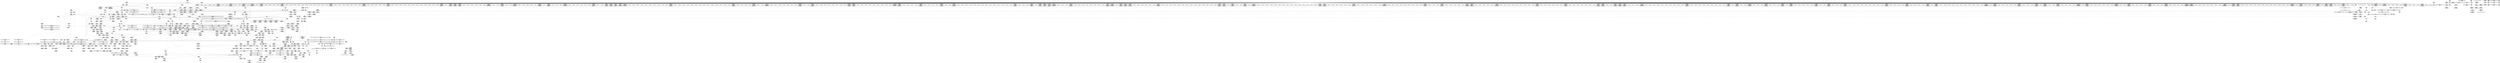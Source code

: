 digraph {
	CE0x44e9cd0 [shape=record,shape=Mrecord,label="{CE0x44e9cd0|_ret_void,_!dbg_!27722|include/linux/cred.h,175}"]
	CE0x4555a60 [shape=record,shape=Mrecord,label="{CE0x4555a60|_ret_i32_%tmp6,_!dbg_!27716|security/selinux/hooks.c,197|*SummSink*}"]
	CE0x4518d60 [shape=record,shape=Mrecord,label="{CE0x4518d60|__validate_creds:call|include/linux/cred.h,173|*SummSource*}"]
	CE0x44deb00 [shape=record,shape=Mrecord,label="{CE0x44deb00|cred_sid:sid|security/selinux/hooks.c,197|*SummSource*}"]
	CE0x4532110 [shape=record,shape=Mrecord,label="{CE0x4532110|12:_i32,_56:_i8*,_:_CRE_165,166_}"]
	CE0x44e67f0 [shape=record,shape=Mrecord,label="{CE0x44e67f0|i32_4|*Constant*|*SummSource*}"]
	CE0x4531f00 [shape=record,shape=Mrecord,label="{CE0x4531f00|12:_i32,_56:_i8*,_:_CRE_163,164_}"]
	CE0x45401b0 [shape=record,shape=Mrecord,label="{CE0x45401b0|12:_i32,_56:_i8*,_:_CRE_528,536_|*MultipleSource*|Function::inode_has_perm&Arg::inode::|*LoadInst*|security/selinux/hooks.c,1627|security/selinux/hooks.c,1611}"]
	CE0x455ae20 [shape=record,shape=Mrecord,label="{CE0x455ae20|inode_has_perm:tmp20|security/selinux/hooks.c,1618}"]
	CE0x4542ec0 [shape=record,shape=Mrecord,label="{CE0x4542ec0|12:_i32,_56:_i8*,_:_CRE_581,582_}"]
	CE0x4544da0 [shape=record,shape=Mrecord,label="{CE0x4544da0|12:_i32,_56:_i8*,_:_CRE_607,608_}"]
	CE0x44c75a0 [shape=record,shape=Mrecord,label="{CE0x44c75a0|i64*_getelementptr_inbounds_(_2_x_i64_,_2_x_i64_*___llvm_gcov_ctr153,_i64_0,_i64_1)|*Constant*|*SummSource*}"]
	CE0x44d9fe0 [shape=record,shape=Mrecord,label="{CE0x44d9fe0|selinux_quota_on:call5|security/selinux/hooks.c,2046|*SummSource*}"]
	CE0x57b0ec0 [shape=record,shape=Mrecord,label="{CE0x57b0ec0|selinux_quota_on:tmp7|security/selinux/hooks.c,2044|*SummSource*}"]
	CE0x4532e20 [shape=record,shape=Mrecord,label="{CE0x4532e20|12:_i32,_56:_i8*,_:_CRE_176,177_}"]
	CE0x454eb70 [shape=record,shape=Mrecord,label="{CE0x454eb70|12:_i32,_56:_i8*,_:_CRE_928,929_}"]
	CE0x455f3f0 [shape=record,shape=Mrecord,label="{CE0x455f3f0|inode_has_perm:lnot1|security/selinux/hooks.c,1611|*SummSink*}"]
	CE0x450a860 [shape=record,shape=Mrecord,label="{CE0x450a860|104:_%struct.inode*,_:_CRE_264,272_|*MultipleSource*|Function::selinux_quota_on&Arg::dentry::|Function::dentry_has_perm&Arg::dentry::|security/selinux/hooks.c,1627}"]
	CE0x44ba660 [shape=record,shape=Mrecord,label="{CE0x44ba660|i64_0|*Constant*|*SummSource*}"]
	CE0x4523960 [shape=record,shape=Mrecord,label="{CE0x4523960|GLOBAL:__validate_creds|*Constant*}"]
	CE0x44e37d0 [shape=record,shape=Mrecord,label="{CE0x44e37d0|inode_has_perm:tmp4|security/selinux/hooks.c,1609|*SummSource*}"]
	CE0x44c2f30 [shape=record,shape=Mrecord,label="{CE0x44c2f30|selinux_quota_on:tmp18|security/selinux/hooks.c,2044}"]
	CE0x44de9a0 [shape=record,shape=Mrecord,label="{CE0x44de9a0|cred_sid:sid|security/selinux/hooks.c,197|*SummSink*}"]
	CE0x4580240 [shape=record,shape=Mrecord,label="{CE0x4580240|cred_sid:tmp6|security/selinux/hooks.c,197}"]
	CE0x4504830 [shape=record,shape=Mrecord,label="{CE0x4504830|104:_%struct.inode*,_:_CRE_48,52_|*MultipleSource*|Function::selinux_quota_on&Arg::dentry::|Function::dentry_has_perm&Arg::dentry::|security/selinux/hooks.c,1627}"]
	CE0x44c58b0 [shape=record,shape=Mrecord,label="{CE0x44c58b0|i64*_getelementptr_inbounds_(_11_x_i64_,_11_x_i64_*___llvm_gcov_ctr152,_i64_0,_i64_10)|*Constant*}"]
	CE0x453a7c0 [shape=record,shape=Mrecord,label="{CE0x453a7c0|12:_i32,_56:_i8*,_:_CRE_297,298_}"]
	CE0x45363e0 [shape=record,shape=Mrecord,label="{CE0x45363e0|12:_i32,_56:_i8*,_:_CRE_241,242_}"]
	CE0x4538420 [shape=record,shape=Mrecord,label="{CE0x4538420|12:_i32,_56:_i8*,_:_CRE_267,268_}"]
	CE0x44baa10 [shape=record,shape=Mrecord,label="{CE0x44baa10|selinux_quota_on:entry|*SummSink*}"]
	CE0x44da0f0 [shape=record,shape=Mrecord,label="{CE0x44da0f0|selinux_quota_on:call5|security/selinux/hooks.c,2046|*SummSink*}"]
	CE0x4517120 [shape=record,shape=Mrecord,label="{CE0x4517120|i64_1|*Constant*}"]
	CE0x45381c0 [shape=record,shape=Mrecord,label="{CE0x45381c0|12:_i32,_56:_i8*,_:_CRE_265,266_}"]
	CE0x44ddd70 [shape=record,shape=Mrecord,label="{CE0x44ddd70|cred_sid:tmp4|*LoadInst*|security/selinux/hooks.c,196}"]
	CE0x4544680 [shape=record,shape=Mrecord,label="{CE0x4544680|12:_i32,_56:_i8*,_:_CRE_601,602_}"]
	CE0x44d55b0 [shape=record,shape=Mrecord,label="{CE0x44d55b0|i64*_getelementptr_inbounds_(_2_x_i64_,_2_x_i64_*___llvm_gcov_ctr98,_i64_0,_i64_0)|*Constant*}"]
	CE0x4529b10 [shape=record,shape=Mrecord,label="{CE0x4529b10|get_current:tmp3|*SummSink*}"]
	CE0x44d2020 [shape=record,shape=Mrecord,label="{CE0x44d2020|GLOBAL:dentry_has_perm|*Constant*}"]
	"CONST[source:1(input),value:2(dynamic)][purpose:{object}][SrcIdx:2]"
	CE0x4512360 [shape=record,shape=Mrecord,label="{CE0x4512360|_call_void___invalid_creds(%struct.cred*_%cred,_i8*_%file,_i32_%line)_#10,_!dbg_!27721|include/linux/cred.h,174|*SummSink*}"]
	CE0x44c06d0 [shape=record,shape=Mrecord,label="{CE0x44c06d0|12:_i32,_56:_i8*,_:_CRE_56,64_|*MultipleSource*|Function::inode_has_perm&Arg::inode::|*LoadInst*|security/selinux/hooks.c,1627|security/selinux/hooks.c,1611}"]
	CE0x44b96a0 [shape=record,shape=Mrecord,label="{CE0x44b96a0|104:_%struct.inode*,_:_CRE_182,183_}"]
	CE0x44d8400 [shape=record,shape=Mrecord,label="{CE0x44d8400|dentry_has_perm:bb}"]
	CE0x45811f0 [shape=record,shape=Mrecord,label="{CE0x45811f0|__validate_creds:tmp9|include/linux/cred.h,175|*SummSink*}"]
	CE0x4520810 [shape=record,shape=Mrecord,label="{CE0x4520810|inode_has_perm:entry|*SummSource*}"]
	CE0x450e8a0 [shape=record,shape=Mrecord,label="{CE0x450e8a0|i32_(i32,_i32,_i16,_i32,_%struct.common_audit_data*)*_bitcast_(i32_(i32,_i32,_i16,_i32,_%struct.common_audit_data.495*)*_avc_has_perm_to_i32_(i32,_i32,_i16,_i32,_%struct.common_audit_data*)*)|*Constant*}"]
	CE0x44e0870 [shape=record,shape=Mrecord,label="{CE0x44e0870|104:_%struct.inode*,_:_CRE_210,211_}"]
	CE0x44b3010 [shape=record,shape=Mrecord,label="{CE0x44b3010|selinux_quota_on:bb|*SummSink*}"]
	CE0x44bd850 [shape=record,shape=Mrecord,label="{CE0x44bd850|104:_%struct.inode*,_:_CRE_0,4_|*MultipleSource*|Function::selinux_quota_on&Arg::dentry::|Function::dentry_has_perm&Arg::dentry::|security/selinux/hooks.c,1627}"]
	CE0x44bccf0 [shape=record,shape=Mrecord,label="{CE0x44bccf0|i64*_getelementptr_inbounds_(_11_x_i64_,_11_x_i64_*___llvm_gcov_ctr152,_i64_0,_i64_8)|*Constant*|*SummSink*}"]
	CE0x4543120 [shape=record,shape=Mrecord,label="{CE0x4543120|12:_i32,_56:_i8*,_:_CRE_583,584_}"]
	CE0x45062e0 [shape=record,shape=Mrecord,label="{CE0x45062e0|dentry_has_perm:tmp3|*SummSink*}"]
	CE0x4525220 [shape=record,shape=Mrecord,label="{CE0x4525220|inode_has_perm:tmp3}"]
	CE0x4535ba0 [shape=record,shape=Mrecord,label="{CE0x4535ba0|12:_i32,_56:_i8*,_:_CRE_216,224_|*MultipleSource*|Function::inode_has_perm&Arg::inode::|*LoadInst*|security/selinux/hooks.c,1627|security/selinux/hooks.c,1611}"]
	CE0x453d340 [shape=record,shape=Mrecord,label="{CE0x453d340|12:_i32,_56:_i8*,_:_CRE_424,432_|*MultipleSource*|Function::inode_has_perm&Arg::inode::|*LoadInst*|security/selinux/hooks.c,1627|security/selinux/hooks.c,1611}"]
	CE0x450c090 [shape=record,shape=Mrecord,label="{CE0x450c090|104:_%struct.inode*,_:_CRE_315,316_}"]
	CE0x451b400 [shape=record,shape=Mrecord,label="{CE0x451b400|12:_i32,_56:_i8*,_:_CRE_158,159_}"]
	CE0x45041c0 [shape=record,shape=Mrecord,label="{CE0x45041c0|104:_%struct.inode*,_:_CRE_150,151_}"]
	CE0x452bee0 [shape=record,shape=Mrecord,label="{CE0x452bee0|cred_sid:tmp6|security/selinux/hooks.c,197|*SummSink*}"]
	CE0x44b7c00 [shape=record,shape=Mrecord,label="{CE0x44b7c00|selinux_quota_on:tobool|security/selinux/hooks.c,2044|*SummSource*}"]
	CE0x4534770 [shape=record,shape=Mrecord,label="{CE0x4534770|12:_i32,_56:_i8*,_:_CRE_193,194_}"]
	CE0x44e4cc0 [shape=record,shape=Mrecord,label="{CE0x44e4cc0|__validate_creds:tmp6|include/linux/cred.h,174|*SummSink*}"]
	CE0x451ede0 [shape=record,shape=Mrecord,label="{CE0x451ede0|dentry_has_perm:u|security/selinux/hooks.c,1631|*SummSink*}"]
	CE0x453b4d0 [shape=record,shape=Mrecord,label="{CE0x453b4d0|12:_i32,_56:_i8*,_:_CRE_308,309_}"]
	CE0x453a300 [shape=record,shape=Mrecord,label="{CE0x453a300|12:_i32,_56:_i8*,_:_CRE_293,294_}"]
	CE0x4520b90 [shape=record,shape=Mrecord,label="{CE0x4520b90|inode_has_perm:cred|Function::inode_has_perm&Arg::cred::|*SummSource*}"]
	CE0x453e1f0 [shape=record,shape=Mrecord,label="{CE0x453e1f0|12:_i32,_56:_i8*,_:_CRE_473,474_}"]
	CE0x450d820 [shape=record,shape=Mrecord,label="{CE0x450d820|avc_has_perm:entry}"]
	CE0x4544a10 [shape=record,shape=Mrecord,label="{CE0x4544a10|12:_i32,_56:_i8*,_:_CRE_604,605_}"]
	CE0x4521120 [shape=record,shape=Mrecord,label="{CE0x4521120|inode_has_perm:inode|Function::inode_has_perm&Arg::inode::|*SummSink*}"]
	CE0x450b820 [shape=record,shape=Mrecord,label="{CE0x450b820|104:_%struct.inode*,_:_CRE_307,308_}"]
	CE0x45306e0 [shape=record,shape=Mrecord,label="{CE0x45306e0|i64*_getelementptr_inbounds_(_8_x_i64_,_8_x_i64_*___llvm_gcov_ctr154,_i64_0,_i64_6)|*Constant*|*SummSink*}"]
	CE0x44e0c30 [shape=record,shape=Mrecord,label="{CE0x44e0c30|104:_%struct.inode*,_:_CRE_214,215_}"]
	CE0x44c1e30 [shape=record,shape=Mrecord,label="{CE0x44c1e30|i64*_getelementptr_inbounds_(_11_x_i64_,_11_x_i64_*___llvm_gcov_ctr152,_i64_0,_i64_9)|*Constant*}"]
	CE0x44ec520 [shape=record,shape=Mrecord,label="{CE0x44ec520|_ret_%struct.task_struct*_%tmp4,_!dbg_!27714|./arch/x86/include/asm/current.h,14}"]
	CE0x454cc90 [shape=record,shape=Mrecord,label="{CE0x454cc90|12:_i32,_56:_i8*,_:_CRE_902,903_}"]
	CE0x4522c70 [shape=record,shape=Mrecord,label="{CE0x4522c70|i32_1609|*Constant*|*SummSink*}"]
	CE0x44e5cc0 [shape=record,shape=Mrecord,label="{CE0x44e5cc0|selinux_quota_on:tobool1|security/selinux/hooks.c,2044|*SummSink*}"]
	CE0x44cb9f0 [shape=record,shape=Mrecord,label="{CE0x44cb9f0|i64*_getelementptr_inbounds_(_5_x_i64_,_5_x_i64_*___llvm_gcov_ctr155,_i64_0,_i64_0)|*Constant*}"]
	CE0x44e7310 [shape=record,shape=Mrecord,label="{CE0x44e7310|__validate_creds:file|Function::__validate_creds&Arg::file::|*SummSource*}"]
	CE0x451c7e0 [shape=record,shape=Mrecord,label="{CE0x451c7e0|104:_%struct.inode*,_:_CRE_163,164_}"]
	CE0x4562020 [shape=record,shape=Mrecord,label="{CE0x4562020|inode_has_perm:tmp9|security/selinux/hooks.c,1611}"]
	CE0x44c7b30 [shape=record,shape=Mrecord,label="{CE0x44c7b30|GLOBAL:dentry_has_perm|*Constant*|*SummSink*}"]
	CE0x4517e90 [shape=record,shape=Mrecord,label="{CE0x4517e90|__validate_creds:expval|include/linux/cred.h,173|*SummSink*}"]
	CE0x4527e30 [shape=record,shape=Mrecord,label="{CE0x4527e30|__validate_creds:tmp4|include/linux/cred.h,173}"]
	CE0x44d2c60 [shape=record,shape=Mrecord,label="{CE0x44d2c60|selinux_quota_on:call3|security/selinux/hooks.c,2044|*SummSink*}"]
	CE0x44d1660 [shape=record,shape=Mrecord,label="{CE0x44d1660|104:_%struct.inode*,_:_CRE_24,40_|*MultipleSource*|Function::selinux_quota_on&Arg::dentry::|Function::dentry_has_perm&Arg::dentry::|security/selinux/hooks.c,1627}"]
	CE0x44c95c0 [shape=record,shape=Mrecord,label="{CE0x44c95c0|selinux_quota_on:tmp13|security/selinux/hooks.c,2044|*SummSink*}"]
	CE0x4537380 [shape=record,shape=Mrecord,label="{CE0x4537380|12:_i32,_56:_i8*,_:_CRE_253,254_}"]
	CE0x44b80d0 [shape=record,shape=Mrecord,label="{CE0x44b80d0|i64_2|*Constant*}"]
	CE0x44c3330 [shape=record,shape=Mrecord,label="{CE0x44c3330|i64*_getelementptr_inbounds_(_2_x_i64_,_2_x_i64_*___llvm_gcov_ctr98,_i64_0,_i64_1)|*Constant*}"]
	CE0x4562d70 [shape=record,shape=Mrecord,label="{CE0x4562d70|inode_has_perm:tmp9|security/selinux/hooks.c,1611|*SummSink*}"]
	CE0x44a9100 [shape=record,shape=Mrecord,label="{CE0x44a9100|selinux_quota_on:tmp12|security/selinux/hooks.c,2044|*SummSource*}"]
	CE0x44b71b0 [shape=record,shape=Mrecord,label="{CE0x44b71b0|selinux_quota_on:tmp1|*SummSink*}"]
	CE0x4548240 [shape=record,shape=Mrecord,label="{CE0x4548240|12:_i32,_56:_i8*,_:_CRE_752,756_|*MultipleSource*|Function::inode_has_perm&Arg::inode::|*LoadInst*|security/selinux/hooks.c,1627|security/selinux/hooks.c,1611}"]
	CE0x455d340 [shape=record,shape=Mrecord,label="{CE0x455d340|avc_has_perm:requested|Function::avc_has_perm&Arg::requested::}"]
	CE0x44e3b50 [shape=record,shape=Mrecord,label="{CE0x44e3b50|104:_%struct.inode*,_:_CRE_318,319_}"]
	CE0x45414a0 [shape=record,shape=Mrecord,label="{CE0x45414a0|12:_i32,_56:_i8*,_:_CRE_559,560_}"]
	CE0x4533df0 [shape=record,shape=Mrecord,label="{CE0x4533df0|12:_i32,_56:_i8*,_:_CRE_185,186_}"]
	CE0x44db0b0 [shape=record,shape=Mrecord,label="{CE0x44db0b0|dentry_has_perm:av|Function::dentry_has_perm&Arg::av::|*SummSink*}"]
	CE0x45232c0 [shape=record,shape=Mrecord,label="{CE0x45232c0|__validate_creds:tobool|include/linux/cred.h,173|*SummSource*}"]
	CE0x4548680 [shape=record,shape=Mrecord,label="{CE0x4548680|12:_i32,_56:_i8*,_:_CRE_768,776_|*MultipleSource*|Function::inode_has_perm&Arg::inode::|*LoadInst*|security/selinux/hooks.c,1627|security/selinux/hooks.c,1611}"]
	CE0x4563120 [shape=record,shape=Mrecord,label="{CE0x4563120|inode_has_perm:tmp10|security/selinux/hooks.c,1611|*SummSource*}"]
	CE0x45355b0 [shape=record,shape=Mrecord,label="{CE0x45355b0|12:_i32,_56:_i8*,_:_CRE_205,206_}"]
	CE0x4551190 [shape=record,shape=Mrecord,label="{CE0x4551190|inode_has_perm:tmp6|*LoadInst*|security/selinux/hooks.c,1611|*SummSource*}"]
	CE0x4521b90 [shape=record,shape=Mrecord,label="{CE0x4521b90|12:_i32,_56:_i8*,_:_CRE_104,112_|*MultipleSource*|Function::inode_has_perm&Arg::inode::|*LoadInst*|security/selinux/hooks.c,1627|security/selinux/hooks.c,1611}"]
	CE0x45162a0 [shape=record,shape=Mrecord,label="{CE0x45162a0|__validate_creds:entry|*SummSink*}"]
	CE0x452b5a0 [shape=record,shape=Mrecord,label="{CE0x452b5a0|12:_i32,_56:_i8*,_:_CRE_8,12_|*MultipleSource*|Function::inode_has_perm&Arg::inode::|*LoadInst*|security/selinux/hooks.c,1627|security/selinux/hooks.c,1611}"]
	CE0x453eea0 [shape=record,shape=Mrecord,label="{CE0x453eea0|12:_i32,_56:_i8*,_:_CRE_483,484_}"]
	CE0x454ca30 [shape=record,shape=Mrecord,label="{CE0x454ca30|12:_i32,_56:_i8*,_:_CRE_900,901_}"]
	CE0x4516bf0 [shape=record,shape=Mrecord,label="{CE0x4516bf0|12:_i32,_56:_i8*,_:_CRE_2,4_|*MultipleSource*|Function::inode_has_perm&Arg::inode::|*LoadInst*|security/selinux/hooks.c,1627|security/selinux/hooks.c,1611}"]
	CE0x4526bb0 [shape=record,shape=Mrecord,label="{CE0x4526bb0|inode_has_perm:do.end|*SummSource*}"]
	CE0x455e5a0 [shape=record,shape=Mrecord,label="{CE0x455e5a0|inode_has_perm:and|security/selinux/hooks.c,1611|*SummSink*}"]
	CE0x44d7580 [shape=record,shape=Mrecord,label="{CE0x44d7580|selinux_quota_on:tmp5|security/selinux/hooks.c,2044|*SummSink*}"]
	CE0x44dce40 [shape=record,shape=Mrecord,label="{CE0x44dce40|i8*_getelementptr_inbounds_(_25_x_i8_,_25_x_i8_*_.str3,_i32_0,_i32_0)|*Constant*|*SummSink*}"]
	CE0x451fcc0 [shape=record,shape=Mrecord,label="{CE0x451fcc0|dentry_has_perm:dentry1|security/selinux/hooks.c,1631|*SummSink*}"]
	"CONST[source:0(mediator),value:0(static)][purpose:{operation}][SnkIdx:3]"
	CE0x44ea570 [shape=record,shape=Mrecord,label="{CE0x44ea570|GLOBAL:creds_are_invalid|*Constant*|*SummSource*}"]
	CE0x4580870 [shape=record,shape=Mrecord,label="{CE0x4580870|i64*_getelementptr_inbounds_(_2_x_i64_,_2_x_i64_*___llvm_gcov_ctr131,_i64_0,_i64_0)|*Constant*|*SummSource*}"]
	CE0x453a560 [shape=record,shape=Mrecord,label="{CE0x453a560|12:_i32,_56:_i8*,_:_CRE_295,296_}"]
	CE0x45616f0 [shape=record,shape=Mrecord,label="{CE0x45616f0|inode_has_perm:tmp7|security/selinux/hooks.c,1611|*SummSink*}"]
	CE0x44e3c80 [shape=record,shape=Mrecord,label="{CE0x44e3c80|104:_%struct.inode*,_:_CRE_319,320_}"]
	CE0x4525f40 [shape=record,shape=Mrecord,label="{CE0x4525f40|cred_sid:security|security/selinux/hooks.c,196|*SummSource*}"]
	CE0x44b5830 [shape=record,shape=Mrecord,label="{CE0x44b5830|selinux_quota_on:do.body|*SummSource*}"]
	CE0x44b7e10 [shape=record,shape=Mrecord,label="{CE0x44b7e10|i64*_getelementptr_inbounds_(_11_x_i64_,_11_x_i64_*___llvm_gcov_ctr152,_i64_0,_i64_1)|*Constant*}"]
	CE0x4508fc0 [shape=record,shape=Mrecord,label="{CE0x4508fc0|__validate_creds:tmp2|include/linux/cred.h,173}"]
	CE0x4556350 [shape=record,shape=Mrecord,label="{CE0x4556350|inode_has_perm:i_security|security/selinux/hooks.c,1615}"]
	CE0x453b270 [shape=record,shape=Mrecord,label="{CE0x453b270|12:_i32,_56:_i8*,_:_CRE_306,307_}"]
	CE0x4550d20 [shape=record,shape=Mrecord,label="{CE0x4550d20|12:_i32,_56:_i8*,_:_CRE_1000,1008_|*MultipleSource*|Function::inode_has_perm&Arg::inode::|*LoadInst*|security/selinux/hooks.c,1627|security/selinux/hooks.c,1611}"]
	CE0x4524ca0 [shape=record,shape=Mrecord,label="{CE0x4524ca0|GLOBAL:__validate_creds|*Constant*|*SummSink*}"]
	CE0x45513b0 [shape=record,shape=Mrecord,label="{CE0x45513b0|inode_has_perm:tmp6|*LoadInst*|security/selinux/hooks.c,1611|*SummSink*}"]
	CE0x454c1e0 [shape=record,shape=Mrecord,label="{CE0x454c1e0|12:_i32,_56:_i8*,_:_CRE_893,894_}"]
	CE0x58e2810 [shape=record,shape=Mrecord,label="{CE0x58e2810|i32_0|*Constant*|*SummSource*}"]
	CE0x44b8860 [shape=record,shape=Mrecord,label="{CE0x44b8860|selinux_quota_on:tmp3|*SummSink*}"]
	CE0x4556c30 [shape=record,shape=Mrecord,label="{CE0x4556c30|inode_has_perm:sid3|security/selinux/hooks.c,1617}"]
	CE0x45049c0 [shape=record,shape=Mrecord,label="{CE0x45049c0|104:_%struct.inode*,_:_CRE_56,64_|*MultipleSource*|Function::selinux_quota_on&Arg::dentry::|Function::dentry_has_perm&Arg::dentry::|security/selinux/hooks.c,1627}"]
	CE0x44c4600 [shape=record,shape=Mrecord,label="{CE0x44c4600|get_current:bb|*SummSource*}"]
	CE0x44b9880 [shape=record,shape=Mrecord,label="{CE0x44b9880|104:_%struct.inode*,_:_CRE_184,185_}"]
	CE0x4512850 [shape=record,shape=Mrecord,label="{CE0x4512850|i64*_getelementptr_inbounds_(_5_x_i64_,_5_x_i64_*___llvm_gcov_ctr155,_i64_0,_i64_4)|*Constant*|*SummSource*}"]
	CE0x44c7fd0 [shape=record,shape=Mrecord,label="{CE0x44c7fd0|GLOBAL:lockdep_rcu_suspicious|*Constant*|*SummSource*}"]
	CE0x457f5f0 [shape=record,shape=Mrecord,label="{CE0x457f5f0|0:_i32,_4:_i32,_8:_i32,_12:_i32,_:_CMRE_0,4_|*MultipleSource*|security/selinux/hooks.c,196|*LoadInst*|security/selinux/hooks.c,196|security/selinux/hooks.c,197}"]
	CE0x4541700 [shape=record,shape=Mrecord,label="{CE0x4541700|12:_i32,_56:_i8*,_:_CRE_561,562_}"]
	CE0x454a560 [shape=record,shape=Mrecord,label="{CE0x454a560|12:_i32,_56:_i8*,_:_CRE_869,870_}"]
	CE0x44da5f0 [shape=record,shape=Mrecord,label="{CE0x44da5f0|i64_0|*Constant*}"]
	CE0x452a0c0 [shape=record,shape=Mrecord,label="{CE0x452a0c0|get_current:tmp4|./arch/x86/include/asm/current.h,14|*SummSink*}"]
	CE0x44c3ac0 [shape=record,shape=Mrecord,label="{CE0x44c3ac0|selinux_quota_on:tmp2|*SummSource*}"]
	CE0x4563760 [shape=record,shape=Mrecord,label="{CE0x4563760|i64*_getelementptr_inbounds_(_8_x_i64_,_8_x_i64_*___llvm_gcov_ctr154,_i64_0,_i64_5)|*Constant*|*SummSource*}"]
	CE0x4537f60 [shape=record,shape=Mrecord,label="{CE0x4537f60|12:_i32,_56:_i8*,_:_CRE_263,264_}"]
	CE0x44d3f00 [shape=record,shape=Mrecord,label="{CE0x44d3f00|selinux_quota_on:tmp16|security/selinux/hooks.c,2044|*SummSink*}"]
	CE0x4546430 [shape=record,shape=Mrecord,label="{CE0x4546430|12:_i32,_56:_i8*,_:_CRE_640,648_|*MultipleSource*|Function::inode_has_perm&Arg::inode::|*LoadInst*|security/selinux/hooks.c,1627|security/selinux/hooks.c,1611}"]
	CE0x4550780 [shape=record,shape=Mrecord,label="{CE0x4550780|12:_i32,_56:_i8*,_:_CRE_983,984_}"]
	CE0x44e0780 [shape=record,shape=Mrecord,label="{CE0x44e0780|104:_%struct.inode*,_:_CRE_209,210_}"]
	CE0x4517fb0 [shape=record,shape=Mrecord,label="{CE0x4517fb0|__validate_creds:expval|include/linux/cred.h,173|*SummSource*}"]
	CE0x451d930 [shape=record,shape=Mrecord,label="{CE0x451d930|i64*_getelementptr_inbounds_(_2_x_i64_,_2_x_i64_*___llvm_gcov_ctr98,_i64_0,_i64_0)|*Constant*|*SummSink*}"]
	CE0x44f0c30 [shape=record,shape=Mrecord,label="{CE0x44f0c30|selinux_quota_on:tmp9|security/selinux/hooks.c,2044|*SummSource*}"]
	CE0x4516d80 [shape=record,shape=Mrecord,label="{CE0x4516d80|GLOBAL:creds_are_invalid|*Constant*}"]
	CE0x44df7e0 [shape=record,shape=Mrecord,label="{CE0x44df7e0|12:_i32,_56:_i8*,_:_CRE_145,146_}"]
	CE0x4556910 [shape=record,shape=Mrecord,label="{CE0x4556910|inode_has_perm:tmp16|security/selinux/hooks.c,1615}"]
	CE0x44c7010 [shape=record,shape=Mrecord,label="{CE0x44c7010|selinux_quota_on:tobool1|security/selinux/hooks.c,2044}"]
	CE0x44db010 [shape=record,shape=Mrecord,label="{CE0x44db010|_ret_i32_%call,_!dbg_!27723|security/selinux/hooks.c,1632}"]
	CE0x44e42a0 [shape=record,shape=Mrecord,label="{CE0x44e42a0|i64*_getelementptr_inbounds_(_5_x_i64_,_5_x_i64_*___llvm_gcov_ctr155,_i64_0,_i64_3)|*Constant*}"]
	CE0x4546a80 [shape=record,shape=Mrecord,label="{CE0x4546a80|12:_i32,_56:_i8*,_:_CRE_664,672_|*MultipleSource*|Function::inode_has_perm&Arg::inode::|*LoadInst*|security/selinux/hooks.c,1627|security/selinux/hooks.c,1611}"]
	CE0x454f160 [shape=record,shape=Mrecord,label="{CE0x454f160|12:_i32,_56:_i8*,_:_CRE_933,934_}"]
	CE0x44d9890 [shape=record,shape=Mrecord,label="{CE0x44d9890|i32_32768|*Constant*}"]
	CE0x45170b0 [shape=record,shape=Mrecord,label="{CE0x45170b0|inode_has_perm:tmp|*SummSink*}"]
	CE0x453b010 [shape=record,shape=Mrecord,label="{CE0x453b010|12:_i32,_56:_i8*,_:_CRE_304,305_}"]
	CE0x44bbd00 [shape=record,shape=Mrecord,label="{CE0x44bbd00|dentry_has_perm:ad|security/selinux/hooks.c, 1628|*SummSink*}"]
	CE0x451d410 [shape=record,shape=Mrecord,label="{CE0x451d410|104:_%struct.inode*,_:_CRE_176,177_}"]
	CE0x453aa20 [shape=record,shape=Mrecord,label="{CE0x453aa20|12:_i32,_56:_i8*,_:_CRE_299,300_}"]
	CE0x44b85a0 [shape=record,shape=Mrecord,label="{CE0x44b85a0|i64_1|*Constant*|*SummSource*}"]
	CE0x4516ed0 [shape=record,shape=Mrecord,label="{CE0x4516ed0|GLOBAL:creds_are_invalid|*Constant*|*SummSink*}"]
	CE0x451ce70 [shape=record,shape=Mrecord,label="{CE0x451ce70|104:_%struct.inode*,_:_CRE_170,171_}"]
	CE0x451fac0 [shape=record,shape=Mrecord,label="{CE0x451fac0|dentry_has_perm:dentry1|security/selinux/hooks.c,1631}"]
	CE0x453c650 [shape=record,shape=Mrecord,label="{CE0x453c650|12:_i32,_56:_i8*,_:_CRE_376,384_|*MultipleSource*|Function::inode_has_perm&Arg::inode::|*LoadInst*|security/selinux/hooks.c,1627|security/selinux/hooks.c,1611}"]
	CE0x4538a10 [shape=record,shape=Mrecord,label="{CE0x4538a10|12:_i32,_56:_i8*,_:_CRE_272,273_}"]
	CE0x44ba5f0 [shape=record,shape=Mrecord,label="{CE0x44ba5f0|GLOBAL:__llvm_gcov_ctr152|Global_var:__llvm_gcov_ctr152|*SummSink*}"]
	CE0x4580460 [shape=record,shape=Mrecord,label="{CE0x4580460|cred_sid:tmp6|security/selinux/hooks.c,197|*SummSource*}"]
	CE0x4545720 [shape=record,shape=Mrecord,label="{CE0x4545720|12:_i32,_56:_i8*,_:_CRE_615,616_}"]
	CE0x457fc60 [shape=record,shape=Mrecord,label="{CE0x457fc60|0:_i32,_4:_i32,_8:_i32,_12:_i32,_:_CMRE_12,16_|*MultipleSource*|security/selinux/hooks.c,196|*LoadInst*|security/selinux/hooks.c,196|security/selinux/hooks.c,197}"]
	CE0x453d530 [shape=record,shape=Mrecord,label="{CE0x453d530|12:_i32,_56:_i8*,_:_CRE_432,440_|*MultipleSource*|Function::inode_has_perm&Arg::inode::|*LoadInst*|security/selinux/hooks.c,1627|security/selinux/hooks.c,1611}"]
	CE0x451cd80 [shape=record,shape=Mrecord,label="{CE0x451cd80|104:_%struct.inode*,_:_CRE_169,170_}"]
	CE0x4519430 [shape=record,shape=Mrecord,label="{CE0x4519430|inode_has_perm:return|*SummSource*}"]
	CE0x4533a60 [shape=record,shape=Mrecord,label="{CE0x4533a60|12:_i32,_56:_i8*,_:_CRE_182,183_}"]
	CE0x44e8230 [shape=record,shape=Mrecord,label="{CE0x44e8230|i32_1609|*Constant*}"]
	CE0x4549940 [shape=record,shape=Mrecord,label="{CE0x4549940|12:_i32,_56:_i8*,_:_CRE_848,856_|*MultipleSource*|Function::inode_has_perm&Arg::inode::|*LoadInst*|security/selinux/hooks.c,1627|security/selinux/hooks.c,1611}"]
	CE0x44eabb0 [shape=record,shape=Mrecord,label="{CE0x44eabb0|inode_has_perm:tmp2|*SummSink*}"]
	CE0x455f820 [shape=record,shape=Mrecord,label="{CE0x455f820|inode_has_perm:lnot.ext|security/selinux/hooks.c,1611}"]
	CE0x44e6c40 [shape=record,shape=Mrecord,label="{CE0x44e6c40|i64_1|*Constant*}"]
	CE0x4536a30 [shape=record,shape=Mrecord,label="{CE0x4536a30|12:_i32,_56:_i8*,_:_CRE_245,246_}"]
	CE0x44e6040 [shape=record,shape=Mrecord,label="{CE0x44e6040|inode_has_perm:tmp5|security/selinux/hooks.c,1609|*SummSource*}"]
	CE0x44cbb80 [shape=record,shape=Mrecord,label="{CE0x44cbb80|i64*_getelementptr_inbounds_(_8_x_i64_,_8_x_i64_*___llvm_gcov_ctr154,_i64_0,_i64_2)|*Constant*|*SummSource*}"]
	CE0x4520fb0 [shape=record,shape=Mrecord,label="{CE0x4520fb0|inode_has_perm:inode|Function::inode_has_perm&Arg::inode::|*SummSource*}"]
	CE0x452fef0 [shape=record,shape=Mrecord,label="{CE0x452fef0|inode_has_perm:tmp12|security/selinux/hooks.c,1612|*SummSource*}"]
	CE0x4503860 [shape=record,shape=Mrecord,label="{CE0x4503860|104:_%struct.inode*,_:_CRE_112,144_|*MultipleSource*|Function::selinux_quota_on&Arg::dentry::|Function::dentry_has_perm&Arg::dentry::|security/selinux/hooks.c,1627}"]
	CE0x4506000 [shape=record,shape=Mrecord,label="{CE0x4506000|dentry_has_perm:tmp3}"]
	CE0x45274c0 [shape=record,shape=Mrecord,label="{CE0x45274c0|0:_i8,_8:_%struct.dentry*,_24:_%struct.selinux_audit_data*,_:_SCMRE_0,1_|*MultipleSource*|security/selinux/hooks.c, 1628|security/selinux/hooks.c,1630}"]
	CE0x4511fe0 [shape=record,shape=Mrecord,label="{CE0x4511fe0|i64*_getelementptr_inbounds_(_5_x_i64_,_5_x_i64_*___llvm_gcov_ctr155,_i64_0,_i64_4)|*Constant*}"]
	CE0x4556240 [shape=record,shape=Mrecord,label="{CE0x4556240|inode_has_perm:tmp15|*LoadInst*|security/selinux/hooks.c,1615}"]
	CE0x44b92e0 [shape=record,shape=Mrecord,label="{CE0x44b92e0|104:_%struct.inode*,_:_CRE_178,179_}"]
	CE0x44b5780 [shape=record,shape=Mrecord,label="{CE0x44b5780|selinux_quota_on:call|security/selinux/hooks.c,2044|*SummSink*}"]
	CE0x44c2620 [shape=record,shape=Mrecord,label="{CE0x44c2620|i32_78|*Constant*|*SummSink*}"]
	CE0x44cc4c0 [shape=record,shape=Mrecord,label="{CE0x44cc4c0|__validate_creds:line|Function::__validate_creds&Arg::line::|*SummSource*}"]
	CE0x44cfed0 [shape=record,shape=Mrecord,label="{CE0x44cfed0|selinux_quota_on:tmp20|security/selinux/hooks.c,2044}"]
	CE0x455b710 [shape=record,shape=Mrecord,label="{CE0x455b710|__validate_creds:bb}"]
	CE0x453fb50 [shape=record,shape=Mrecord,label="{CE0x453fb50|12:_i32,_56:_i8*,_:_CRE_508,512_|*MultipleSource*|Function::inode_has_perm&Arg::inode::|*LoadInst*|security/selinux/hooks.c,1627|security/selinux/hooks.c,1611}"]
	CE0x44c5290 [shape=record,shape=Mrecord,label="{CE0x44c5290|selinux_quota_on:tmp2}"]
	CE0x4526330 [shape=record,shape=Mrecord,label="{CE0x4526330|inode_has_perm:tmp5|security/selinux/hooks.c,1609}"]
	CE0x450b8d0 [shape=record,shape=Mrecord,label="{CE0x450b8d0|104:_%struct.inode*,_:_CRE_308,309_}"]
	CE0x4555770 [shape=record,shape=Mrecord,label="{CE0x4555770|_ret_i32_%tmp6,_!dbg_!27716|security/selinux/hooks.c,197}"]
	CE0x44d2380 [shape=record,shape=Mrecord,label="{CE0x44d2380|selinux_quota_on:tmp21|security/selinux/hooks.c,2044|*SummSource*}"]
	CE0x451fb50 [shape=record,shape=Mrecord,label="{CE0x451fb50|dentry_has_perm:dentry1|security/selinux/hooks.c,1631|*SummSource*}"]
	CE0x44bea50 [shape=record,shape=Mrecord,label="{CE0x44bea50|selinux_quota_on:tmp11|security/selinux/hooks.c,2044|*SummSink*}"]
	CE0x4543bd0 [shape=record,shape=Mrecord,label="{CE0x4543bd0|12:_i32,_56:_i8*,_:_CRE_592,593_}"]
	CE0x454d3b0 [shape=record,shape=Mrecord,label="{CE0x454d3b0|12:_i32,_56:_i8*,_:_CRE_908,909_}"]
	CE0x454e580 [shape=record,shape=Mrecord,label="{CE0x454e580|12:_i32,_56:_i8*,_:_CRE_923,924_}"]
	CE0x451a410 [shape=record,shape=Mrecord,label="{CE0x451a410|12:_i32,_56:_i8*,_:_CRE_72,76_|*MultipleSource*|Function::inode_has_perm&Arg::inode::|*LoadInst*|security/selinux/hooks.c,1627|security/selinux/hooks.c,1611}"]
	CE0x44e03c0 [shape=record,shape=Mrecord,label="{CE0x44e03c0|104:_%struct.inode*,_:_CRE_205,206_}"]
	CE0x4538b40 [shape=record,shape=Mrecord,label="{CE0x4538b40|12:_i32,_56:_i8*,_:_CRE_273,274_}"]
	CE0x44e5d30 [shape=record,shape=Mrecord,label="{CE0x44e5d30|selinux_quota_on:tobool1|security/selinux/hooks.c,2044|*SummSource*}"]
	CE0x454ac80 [shape=record,shape=Mrecord,label="{CE0x454ac80|12:_i32,_56:_i8*,_:_CRE_875,876_}"]
	CE0x450e210 [shape=record,shape=Mrecord,label="{CE0x450e210|inode_has_perm:tmp18|security/selinux/hooks.c,1617|*SummSink*}"]
	CE0x4519310 [shape=record,shape=Mrecord,label="{CE0x4519310|inode_has_perm:return}"]
	CE0x44eaad0 [shape=record,shape=Mrecord,label="{CE0x44eaad0|inode_has_perm:tmp2}"]
	CE0x450ec30 [shape=record,shape=Mrecord,label="{CE0x450ec30|i32_(i32,_i32,_i16,_i32,_%struct.common_audit_data*)*_bitcast_(i32_(i32,_i32,_i16,_i32,_%struct.common_audit_data.495*)*_avc_has_perm_to_i32_(i32,_i32,_i16,_i32,_%struct.common_audit_data*)*)|*Constant*|*SummSink*}"]
	CE0x4563f30 [shape=record,shape=Mrecord,label="{CE0x4563f30|inode_has_perm:tmp11|security/selinux/hooks.c,1612|*SummSink*}"]
	CE0x453eb10 [shape=record,shape=Mrecord,label="{CE0x453eb10|12:_i32,_56:_i8*,_:_CRE_480,481_}"]
	CE0x44e61b0 [shape=record,shape=Mrecord,label="{CE0x44e61b0|inode_has_perm:tmp5|security/selinux/hooks.c,1609|*SummSink*}"]
	CE0x4542b30 [shape=record,shape=Mrecord,label="{CE0x4542b30|12:_i32,_56:_i8*,_:_CRE_578,579_}"]
	CE0x453f230 [shape=record,shape=Mrecord,label="{CE0x453f230|12:_i32,_56:_i8*,_:_CRE_486,487_}"]
	CE0x44d3d20 [shape=record,shape=Mrecord,label="{CE0x44d3d20|selinux_quota_on:tmp16|security/selinux/hooks.c,2044|*SummSource*}"]
	CE0x457f660 [shape=record,shape=Mrecord,label="{CE0x457f660|0:_i32,_4:_i32,_8:_i32,_12:_i32,_:_CMRE_4,8_|*MultipleSource*|security/selinux/hooks.c,196|*LoadInst*|security/selinux/hooks.c,196|security/selinux/hooks.c,197}"]
	CE0x44d06e0 [shape=record,shape=Mrecord,label="{CE0x44d06e0|COLLAPSED:_GCMRE_current_task_external_global_%struct.task_struct*:_elem_0::|security/selinux/hooks.c,2044}"]
	CE0x454de60 [shape=record,shape=Mrecord,label="{CE0x454de60|12:_i32,_56:_i8*,_:_CRE_917,918_}"]
	CE0x454c900 [shape=record,shape=Mrecord,label="{CE0x454c900|12:_i32,_56:_i8*,_:_CRE_899,900_}"]
	CE0x44c67f0 [shape=record,shape=Mrecord,label="{CE0x44c67f0|GLOBAL:current_task|Global_var:current_task|*SummSource*}"]
	CE0x45195d0 [shape=record,shape=Mrecord,label="{CE0x45195d0|COLLAPSED:_GCMRE___llvm_gcov_ctr155_internal_global_5_x_i64_zeroinitializer:_elem_0:default:}"]
	CE0x44d79a0 [shape=record,shape=Mrecord,label="{CE0x44d79a0|selinux_quota_on:entry}"]
	CE0x451ddf0 [shape=record,shape=Mrecord,label="{CE0x451ddf0|get_current:tmp}"]
	CE0x4536c60 [shape=record,shape=Mrecord,label="{CE0x4536c60|12:_i32,_56:_i8*,_:_CRE_247,248_}"]
	CE0x45056d0 [shape=record,shape=Mrecord,label="{CE0x45056d0|104:_%struct.inode*,_:_CRE_95,96_}"]
	CE0x44e3570 [shape=record,shape=Mrecord,label="{CE0x44e3570|i64*_getelementptr_inbounds_(_8_x_i64_,_8_x_i64_*___llvm_gcov_ctr154,_i64_0,_i64_2)|*Constant*|*SummSink*}"]
	CE0x44ccfe0 [shape=record,shape=Mrecord,label="{CE0x44ccfe0|12:_i32,_56:_i8*,_:_CRE_12,16_|*MultipleSource*|Function::inode_has_perm&Arg::inode::|*LoadInst*|security/selinux/hooks.c,1627|security/selinux/hooks.c,1611}"]
	CE0x44defa0 [shape=record,shape=Mrecord,label="{CE0x44defa0|12:_i32,_56:_i8*,_:_CRE_138,139_}"]
	CE0x4518200 [shape=record,shape=Mrecord,label="{CE0x4518200|i32_4|*Constant*}"]
	CE0x4563ec0 [shape=record,shape=Mrecord,label="{CE0x4563ec0|inode_has_perm:tmp11|security/selinux/hooks.c,1612|*SummSource*}"]
	CE0x450c220 [shape=record,shape=Mrecord,label="{CE0x450c220|%struct.task_struct*_(%struct.task_struct**)*_asm_movq_%gs:$_1:P_,$0_,_r,im,_dirflag_,_fpsr_,_flags_|*SummSource*}"]
	CE0x44e6a20 [shape=record,shape=Mrecord,label="{CE0x44e6a20|12:_i32,_56:_i8*,_:_CRE_0,2_|*MultipleSource*|Function::inode_has_perm&Arg::inode::|*LoadInst*|security/selinux/hooks.c,1627|security/selinux/hooks.c,1611}"]
	CE0x44e3a20 [shape=record,shape=Mrecord,label="{CE0x44e3a20|104:_%struct.inode*,_:_CRE_317,318_}"]
	CE0x44c4730 [shape=record,shape=Mrecord,label="{CE0x44c4730|get_current:bb|*SummSink*}"]
	CE0x44a98f0 [shape=record,shape=Mrecord,label="{CE0x44a98f0|selinux_quota_on:do.end|*SummSource*}"]
	CE0x453f100 [shape=record,shape=Mrecord,label="{CE0x453f100|12:_i32,_56:_i8*,_:_CRE_485,486_}"]
	CE0x44e20e0 [shape=record,shape=Mrecord,label="{CE0x44e20e0|_call_void_mcount()_#3|*SummSource*}"]
	CE0x454b860 [shape=record,shape=Mrecord,label="{CE0x454b860|12:_i32,_56:_i8*,_:_CRE_885,886_}"]
	CE0x45250b0 [shape=record,shape=Mrecord,label="{CE0x45250b0|__validate_creds:lnot|include/linux/cred.h,173}"]
	CE0x44c5ee0 [shape=record,shape=Mrecord,label="{CE0x44c5ee0|dentry_has_perm:entry|*SummSink*}"]
	CE0x4541f50 [shape=record,shape=Mrecord,label="{CE0x4541f50|12:_i32,_56:_i8*,_:_CRE_568,569_}"]
	CE0x44b82e0 [shape=record,shape=Mrecord,label="{CE0x44b82e0|COLLAPSED:_GCMRE___llvm_gcov_ctr152_internal_global_11_x_i64_zeroinitializer:_elem_0:default:}"]
	CE0x4555f10 [shape=record,shape=Mrecord,label="{CE0x4555f10|inode_has_perm:i_security|security/selinux/hooks.c,1615|*SummSource*}"]
	CE0x44c3860 [shape=record,shape=Mrecord,label="{CE0x44c3860|selinux_quota_on:tmp3}"]
	CE0x455d0d0 [shape=record,shape=Mrecord,label="{CE0x455d0d0|_ret_i32_%retval.0,_!dbg_!27728|security/selinux/avc.c,775}"]
	CE0x44ee910 [shape=record,shape=Mrecord,label="{CE0x44ee910|i64_5|*Constant*|*SummSink*}"]
	CE0x45303d0 [shape=record,shape=Mrecord,label="{CE0x45303d0|i64*_getelementptr_inbounds_(_8_x_i64_,_8_x_i64_*___llvm_gcov_ctr154,_i64_0,_i64_6)|*Constant*}"]
	CE0x44bbff0 [shape=record,shape=Mrecord,label="{CE0x44bbff0|i8_1|*Constant*|*SummSource*}"]
	CE0x4537e30 [shape=record,shape=Mrecord,label="{CE0x4537e30|12:_i32,_56:_i8*,_:_CRE_262,263_}"]
	CE0x44e69b0 [shape=record,shape=Mrecord,label="{CE0x44e69b0|inode_has_perm:i_flags|security/selinux/hooks.c,1611|*SummSink*}"]
	CE0x44dd660 [shape=record,shape=Mrecord,label="{CE0x44dd660|selinux_quota_on:if.then}"]
	CE0x44c9360 [shape=record,shape=Mrecord,label="{CE0x44c9360|selinux_quota_on:tmp13|security/selinux/hooks.c,2044}"]
	CE0x45325d0 [shape=record,shape=Mrecord,label="{CE0x45325d0|12:_i32,_56:_i8*,_:_CRE_169,170_}"]
	CE0x4517d80 [shape=record,shape=Mrecord,label="{CE0x4517d80|__validate_creds:expval|include/linux/cred.h,173}"]
	CE0x4556d30 [shape=record,shape=Mrecord,label="{CE0x4556d30|inode_has_perm:sid3|security/selinux/hooks.c,1617|*SummSource*}"]
	CE0x4511cc0 [shape=record,shape=Mrecord,label="{CE0x4511cc0|GLOBAL:__invalid_creds|*Constant*}"]
	CE0x451ff20 [shape=record,shape=Mrecord,label="{CE0x451ff20|dentry_has_perm:call|security/selinux/hooks.c,1632|*SummSink*}"]
	CE0x44ba3c0 [shape=record,shape=Mrecord,label="{CE0x44ba3c0|104:_%struct.inode*,_:_CRE_196,197_}"]
	CE0x45091b0 [shape=record,shape=Mrecord,label="{CE0x45091b0|__validate_creds:tmp2|include/linux/cred.h,173|*SummSource*}"]
	CE0x45403d0 [shape=record,shape=Mrecord,label="{CE0x45403d0|12:_i32,_56:_i8*,_:_CRE_536,540_|*MultipleSource*|Function::inode_has_perm&Arg::inode::|*LoadInst*|security/selinux/hooks.c,1627|security/selinux/hooks.c,1611}"]
	CE0x44cfd60 [shape=record,shape=Mrecord,label="{CE0x44cfd60|selinux_quota_on:tmp19|security/selinux/hooks.c,2044|*SummSource*}"]
	CE0x4542540 [shape=record,shape=Mrecord,label="{CE0x4542540|12:_i32,_56:_i8*,_:_CRE_573,574_}"]
	CE0x453f360 [shape=record,shape=Mrecord,label="{CE0x453f360|12:_i32,_56:_i8*,_:_CRE_487,488_}"]
	CE0x4530cd0 [shape=record,shape=Mrecord,label="{CE0x4530cd0|inode_has_perm:tmp14|security/selinux/hooks.c,1614|*SummSource*}"]
	CE0x44e45b0 [shape=record,shape=Mrecord,label="{CE0x44e45b0|i64*_getelementptr_inbounds_(_5_x_i64_,_5_x_i64_*___llvm_gcov_ctr155,_i64_0,_i64_3)|*Constant*|*SummSource*}"]
	CE0x4520560 [shape=record,shape=Mrecord,label="{CE0x4520560|GLOBAL:inode_has_perm|*Constant*|*SummSink*}"]
	CE0x45455f0 [shape=record,shape=Mrecord,label="{CE0x45455f0|12:_i32,_56:_i8*,_:_CRE_614,615_}"]
	CE0x44e4860 [shape=record,shape=Mrecord,label="{CE0x44e4860|i64*_getelementptr_inbounds_(_5_x_i64_,_5_x_i64_*___llvm_gcov_ctr155,_i64_0,_i64_3)|*Constant*|*SummSink*}"]
	CE0x45356e0 [shape=record,shape=Mrecord,label="{CE0x45356e0|12:_i32,_56:_i8*,_:_CRE_206,207_}"]
	CE0x44db250 [shape=record,shape=Mrecord,label="{CE0x44db250|_ret_i32_%call,_!dbg_!27723|security/selinux/hooks.c,1632|*SummSource*}"]
	CE0x454e1f0 [shape=record,shape=Mrecord,label="{CE0x454e1f0|12:_i32,_56:_i8*,_:_CRE_920,921_}"]
	CE0x453fd70 [shape=record,shape=Mrecord,label="{CE0x453fd70|12:_i32,_56:_i8*,_:_CRE_512,520_|*MultipleSource*|Function::inode_has_perm&Arg::inode::|*LoadInst*|security/selinux/hooks.c,1627|security/selinux/hooks.c,1611}"]
	CE0x4580b10 [shape=record,shape=Mrecord,label="{CE0x4580b10|__validate_creds:tmp8|include/linux/cred.h,175|*SummSink*}"]
	CE0x4539000 [shape=record,shape=Mrecord,label="{CE0x4539000|12:_i32,_56:_i8*,_:_CRE_277,278_}"]
	CE0x4533230 [shape=record,shape=Mrecord,label="{CE0x4533230|__validate_creds:lnot1|include/linux/cred.h,173|*SummSource*}"]
	CE0x44d9b00 [shape=record,shape=Mrecord,label="{CE0x44d9b00|selinux_quota_on:dentry|Function::selinux_quota_on&Arg::dentry::}"]
	CE0x44c3b30 [shape=record,shape=Mrecord,label="{CE0x44c3b30|selinux_quota_on:tmp2|*SummSink*}"]
	CE0x454b4d0 [shape=record,shape=Mrecord,label="{CE0x454b4d0|12:_i32,_56:_i8*,_:_CRE_882,883_}"]
	CE0x44cc8b0 [shape=record,shape=Mrecord,label="{CE0x44cc8b0|inode_has_perm:do.body|*SummSink*}"]
	CE0x450b9d0 [shape=record,shape=Mrecord,label="{CE0x450b9d0|104:_%struct.inode*,_:_CRE_309,310_}"]
	CE0x452a190 [shape=record,shape=Mrecord,label="{CE0x452a190|%struct.task_struct*_(%struct.task_struct**)*_asm_movq_%gs:$_1:P_,$0_,_r,im,_dirflag_,_fpsr_,_flags_}"]
	CE0x454d280 [shape=record,shape=Mrecord,label="{CE0x454d280|12:_i32,_56:_i8*,_:_CRE_907,908_}"]
	CE0x44e0000 [shape=record,shape=Mrecord,label="{CE0x44e0000|104:_%struct.inode*,_:_CRE_201,202_}"]
	CE0x44ea710 [shape=record,shape=Mrecord,label="{CE0x44ea710|i1_true|*Constant*}"]
	CE0x454aee0 [shape=record,shape=Mrecord,label="{CE0x454aee0|12:_i32,_56:_i8*,_:_CRE_877,878_}"]
	CE0x44d8490 [shape=record,shape=Mrecord,label="{CE0x44d8490|dentry_has_perm:bb|*SummSource*}"]
	CE0x45342b0 [shape=record,shape=Mrecord,label="{CE0x45342b0|12:_i32,_56:_i8*,_:_CRE_189,190_}"]
	CE0x4517ad0 [shape=record,shape=Mrecord,label="{CE0x4517ad0|__validate_creds:cred|Function::__validate_creds&Arg::cred::|*SummSink*}"]
	CE0x450b1c0 [shape=record,shape=Mrecord,label="{CE0x450b1c0|104:_%struct.inode*,_:_CRE_304,305_}"]
	CE0x4532370 [shape=record,shape=Mrecord,label="{CE0x4532370|12:_i32,_56:_i8*,_:_CRE_167,168_}"]
	CE0x44bb240 [shape=record,shape=Mrecord,label="{CE0x44bb240|i64*_getelementptr_inbounds_(_11_x_i64_,_11_x_i64_*___llvm_gcov_ctr152,_i64_0,_i64_6)|*Constant*|*SummSink*}"]
	CE0x44e8af0 [shape=record,shape=Mrecord,label="{CE0x44e8af0|inode_has_perm:tmp}"]
	CE0x4519250 [shape=record,shape=Mrecord,label="{CE0x4519250|inode_has_perm:if.end|*SummSink*}"]
	CE0x454c310 [shape=record,shape=Mrecord,label="{CE0x454c310|12:_i32,_56:_i8*,_:_CRE_894,895_}"]
	CE0x44d7010 [shape=record,shape=Mrecord,label="{CE0x44d7010|selinux_quota_on:call3|security/selinux/hooks.c,2044}"]
	CE0x451aa30 [shape=record,shape=Mrecord,label="{CE0x451aa30|12:_i32,_56:_i8*,_:_CRE_150,151_}"]
	CE0x44d9ce0 [shape=record,shape=Mrecord,label="{CE0x44d9ce0|selinux_quota_on:dentry|Function::selinux_quota_on&Arg::dentry::|*SummSource*}"]
	CE0x4541960 [shape=record,shape=Mrecord,label="{CE0x4541960|12:_i32,_56:_i8*,_:_CRE_563,564_}"]
	CE0x451e1e0 [shape=record,shape=Mrecord,label="{CE0x451e1e0|get_current:tmp|*SummSource*}"]
	CE0x453c8a0 [shape=record,shape=Mrecord,label="{CE0x453c8a0|12:_i32,_56:_i8*,_:_CRE_384,388_|*MultipleSource*|Function::inode_has_perm&Arg::inode::|*LoadInst*|security/selinux/hooks.c,1627|security/selinux/hooks.c,1611}"]
	CE0x44ba4b0 [shape=record,shape=Mrecord,label="{CE0x44ba4b0|104:_%struct.inode*,_:_CRE_197,198_}"]
	CE0x44b5f90 [shape=record,shape=Mrecord,label="{CE0x44b5f90|selinux_quota_on:do.body}"]
	CE0x44bece0 [shape=record,shape=Mrecord,label="{CE0x44bece0|_call_void_lockdep_rcu_suspicious(i8*_getelementptr_inbounds_(_25_x_i8_,_25_x_i8_*_.str3,_i32_0,_i32_0),_i32_2044,_i8*_getelementptr_inbounds_(_45_x_i8_,_45_x_i8_*_.str12,_i32_0,_i32_0))_#10,_!dbg_!27728|security/selinux/hooks.c,2044|*SummSink*}"]
	CE0x453f490 [shape=record,shape=Mrecord,label="{CE0x453f490|12:_i32,_56:_i8*,_:_CRE_488,496_|*MultipleSource*|Function::inode_has_perm&Arg::inode::|*LoadInst*|security/selinux/hooks.c,1627|security/selinux/hooks.c,1611}"]
	CE0x44d5720 [shape=record,shape=Mrecord,label="{CE0x44d5720|_ret_i32_%call5,_!dbg_!27740|security/selinux/hooks.c,2046}"]
	CE0x451e9a0 [shape=record,shape=Mrecord,label="{CE0x451e9a0|i8_10|*Constant*}"]
	CE0x45201c0 [shape=record,shape=Mrecord,label="{CE0x45201c0|GLOBAL:inode_has_perm|*Constant*|*SummSource*}"]
	CE0x44ea8b0 [shape=record,shape=Mrecord,label="{CE0x44ea8b0|__validate_creds:lnot|include/linux/cred.h,173|*SummSink*}"]
	CE0x44bed50 [shape=record,shape=Mrecord,label="{CE0x44bed50|GLOBAL:lockdep_rcu_suspicious|*Constant*}"]
	CE0x453c240 [shape=record,shape=Mrecord,label="{CE0x453c240|12:_i32,_56:_i8*,_:_CRE_352,360_|*MultipleSource*|Function::inode_has_perm&Arg::inode::|*LoadInst*|security/selinux/hooks.c,1627|security/selinux/hooks.c,1611}"]
	CE0x44e6410 [shape=record,shape=Mrecord,label="{CE0x44e6410|cred_sid:tmp2}"]
	CE0x4517350 [shape=record,shape=Mrecord,label="{CE0x4517350|inode_has_perm:tmp1|*SummSource*}"]
	CE0x452a470 [shape=record,shape=Mrecord,label="{CE0x452a470|i64*_getelementptr_inbounds_(_2_x_i64_,_2_x_i64_*___llvm_gcov_ctr153,_i64_0,_i64_1)|*Constant*|*SummSink*}"]
	CE0x44c36c0 [shape=record,shape=Mrecord,label="{CE0x44c36c0|i32_0|*Constant*}"]
	CE0x453bac0 [shape=record,shape=Mrecord,label="{CE0x453bac0|12:_i32,_56:_i8*,_:_CRE_320,328_|*MultipleSource*|Function::inode_has_perm&Arg::inode::|*LoadInst*|security/selinux/hooks.c,1627|security/selinux/hooks.c,1611}"]
	CE0x4561ea0 [shape=record,shape=Mrecord,label="{CE0x4561ea0|inode_has_perm:tmp8|security/selinux/hooks.c,1611|*SummSource*}"]
	CE0x44b5570 [shape=record,shape=Mrecord,label="{CE0x44b5570|i64_3|*Constant*}"]
	CE0x45118b0 [shape=record,shape=Mrecord,label="{CE0x45118b0|__validate_creds:tmp7|include/linux/cred.h,174|*SummSource*}"]
	CE0x44e2150 [shape=record,shape=Mrecord,label="{CE0x44e2150|_call_void_mcount()_#3|*SummSink*}"]
	CE0x450cbb0 [shape=record,shape=Mrecord,label="{CE0x450cbb0|dentry_has_perm:tmp2|*SummSink*}"]
	CE0x4550680 [shape=record,shape=Mrecord,label="{CE0x4550680|12:_i32,_56:_i8*,_:_CRE_982,983_}"]
	CE0x4505030 [shape=record,shape=Mrecord,label="{CE0x4505030|104:_%struct.inode*,_:_CRE_89,90_}"]
	CE0x4534180 [shape=record,shape=Mrecord,label="{CE0x4534180|12:_i32,_56:_i8*,_:_CRE_188,189_}"]
	CE0x44d3cb0 [shape=record,shape=Mrecord,label="{CE0x44d3cb0|selinux_quota_on:tmp16|security/selinux/hooks.c,2044}"]
	CE0x4518e30 [shape=record,shape=Mrecord,label="{CE0x4518e30|__validate_creds:call|include/linux/cred.h,173|*SummSink*}"]
	CE0x451c9c0 [shape=record,shape=Mrecord,label="{CE0x451c9c0|104:_%struct.inode*,_:_CRE_165,166_}"]
	CE0x44dfa40 [shape=record,shape=Mrecord,label="{CE0x44dfa40|12:_i32,_56:_i8*,_:_CRE_147,148_}"]
	CE0x45460a0 [shape=record,shape=Mrecord,label="{CE0x45460a0|12:_i32,_56:_i8*,_:_CRE_623,624_}"]
	CE0x45057c0 [shape=record,shape=Mrecord,label="{CE0x45057c0|104:_%struct.inode*,_:_CRE_96,104_|*MultipleSource*|Function::selinux_quota_on&Arg::dentry::|Function::dentry_has_perm&Arg::dentry::|security/selinux/hooks.c,1627}"]
	CE0x44e00f0 [shape=record,shape=Mrecord,label="{CE0x44e00f0|104:_%struct.inode*,_:_CRE_202,203_}"]
	CE0x451c240 [shape=record,shape=Mrecord,label="{CE0x451c240|104:_%struct.inode*,_:_CRE_157,158_}"]
	CE0x454fb80 [shape=record,shape=Mrecord,label="{CE0x454fb80|12:_i32,_56:_i8*,_:_CRE_968,976_|*MultipleSource*|Function::inode_has_perm&Arg::inode::|*LoadInst*|security/selinux/hooks.c,1627|security/selinux/hooks.c,1611}"]
	CE0x4531220 [shape=record,shape=Mrecord,label="{CE0x4531220|inode_has_perm:call|security/selinux/hooks.c,1614|*SummSource*}"]
	CE0x4538090 [shape=record,shape=Mrecord,label="{CE0x4538090|12:_i32,_56:_i8*,_:_CRE_264,265_}"]
	CE0x451af40 [shape=record,shape=Mrecord,label="{CE0x451af40|12:_i32,_56:_i8*,_:_CRE_154,155_}"]
	CE0x450ae00 [shape=record,shape=Mrecord,label="{CE0x450ae00|104:_%struct.inode*,_:_CRE_288,296_|*MultipleSource*|Function::selinux_quota_on&Arg::dentry::|Function::dentry_has_perm&Arg::dentry::|security/selinux/hooks.c,1627}"]
	CE0x454aa20 [shape=record,shape=Mrecord,label="{CE0x454aa20|12:_i32,_56:_i8*,_:_CRE_873,874_}"]
	CE0x44d2090 [shape=record,shape=Mrecord,label="{CE0x44d2090|selinux_quota_on:tmp21|security/selinux/hooks.c,2044}"]
	CE0x45284d0 [shape=record,shape=Mrecord,label="{CE0x45284d0|__validate_creds:tmp5|include/linux/cred.h,173}"]
	CE0x44c3750 [shape=record,shape=Mrecord,label="{CE0x44c3750|i64_1|*Constant*}"]
	CE0x450bf60 [shape=record,shape=Mrecord,label="{CE0x450bf60|104:_%struct.inode*,_:_CRE_314,315_}"]
	CE0x44e6bb0 [shape=record,shape=Mrecord,label="{CE0x44e6bb0|__validate_creds:tmp|*SummSink*}"]
	CE0x453efd0 [shape=record,shape=Mrecord,label="{CE0x453efd0|12:_i32,_56:_i8*,_:_CRE_484,485_}"]
	CE0x45094a0 [shape=record,shape=Mrecord,label="{CE0x45094a0|__validate_creds:tmp2|include/linux/cred.h,173|*SummSink*}"]
	CE0x454e320 [shape=record,shape=Mrecord,label="{CE0x454e320|12:_i32,_56:_i8*,_:_CRE_921,922_}"]
	CE0x4542670 [shape=record,shape=Mrecord,label="{CE0x4542670|12:_i32,_56:_i8*,_:_CRE_574,575_}"]
	CE0x4564760 [shape=record,shape=Mrecord,label="{CE0x4564760|i32_512|*Constant*|*SummSink*}"]
	CE0x4547e00 [shape=record,shape=Mrecord,label="{CE0x4547e00|12:_i32,_56:_i8*,_:_CRE_736,740_|*MultipleSource*|Function::inode_has_perm&Arg::inode::|*LoadInst*|security/selinux/hooks.c,1627|security/selinux/hooks.c,1611}"]
	CE0x451c510 [shape=record,shape=Mrecord,label="{CE0x451c510|104:_%struct.inode*,_:_CRE_160,161_}"]
	CE0x44d42f0 [shape=record,shape=Mrecord,label="{CE0x44d42f0|i64*_getelementptr_inbounds_(_11_x_i64_,_11_x_i64_*___llvm_gcov_ctr152,_i64_0,_i64_9)|*Constant*|*SummSource*}"]
	CE0x455c360 [shape=record,shape=Mrecord,label="{CE0x455c360|__validate_creds:if.then}"]
	CE0x4556e00 [shape=record,shape=Mrecord,label="{CE0x4556e00|inode_has_perm:sid3|security/selinux/hooks.c,1617|*SummSink*}"]
	CE0x45479c0 [shape=record,shape=Mrecord,label="{CE0x45479c0|12:_i32,_56:_i8*,_:_CRE_712,728_|*MultipleSource*|Function::inode_has_perm&Arg::inode::|*LoadInst*|security/selinux/hooks.c,1627|security/selinux/hooks.c,1611}"]
	CE0x454a7c0 [shape=record,shape=Mrecord,label="{CE0x454a7c0|12:_i32,_56:_i8*,_:_CRE_871,872_}"]
	CE0x45388e0 [shape=record,shape=Mrecord,label="{CE0x45388e0|12:_i32,_56:_i8*,_:_CRE_271,272_}"]
	CE0x454bbf0 [shape=record,shape=Mrecord,label="{CE0x454bbf0|12:_i32,_56:_i8*,_:_CRE_888,889_}"]
	CE0x451ee50 [shape=record,shape=Mrecord,label="{CE0x451ee50|dentry_has_perm:u|security/selinux/hooks.c,1631}"]
	CE0x450a4a0 [shape=record,shape=Mrecord,label="{CE0x450a4a0|104:_%struct.inode*,_:_CRE_248,256_|*MultipleSource*|Function::selinux_quota_on&Arg::dentry::|Function::dentry_has_perm&Arg::dentry::|security/selinux/hooks.c,1627}"]
	CE0x4529bb0 [shape=record,shape=Mrecord,label="{CE0x4529bb0|_call_void_mcount()_#3}"]
	CE0x453aee0 [shape=record,shape=Mrecord,label="{CE0x453aee0|12:_i32,_56:_i8*,_:_CRE_303,304_}"]
	CE0x4506270 [shape=record,shape=Mrecord,label="{CE0x4506270|dentry_has_perm:tmp3|*SummSource*}"]
	CE0x453ab50 [shape=record,shape=Mrecord,label="{CE0x453ab50|12:_i32,_56:_i8*,_:_CRE_300,301_}"]
	CE0x44e4010 [shape=record,shape=Mrecord,label="{CE0x44e4010|dentry_has_perm:tmp4|*LoadInst*|security/selinux/hooks.c,1627|*SummSink*}"]
	CE0x4534e90 [shape=record,shape=Mrecord,label="{CE0x4534e90|12:_i32,_56:_i8*,_:_CRE_199,200_}"]
	CE0x451b8c0 [shape=record,shape=Mrecord,label="{CE0x451b8c0|12:_i32,_56:_i8*,_:_CRE_162,163_}"]
	CE0x44c49e0 [shape=record,shape=Mrecord,label="{CE0x44c49e0|i64*_getelementptr_inbounds_(_8_x_i64_,_8_x_i64_*___llvm_gcov_ctr154,_i64_0,_i64_0)|*Constant*}"]
	CE0x44e5e70 [shape=record,shape=Mrecord,label="{CE0x44e5e70|i64*_getelementptr_inbounds_(_2_x_i64_,_2_x_i64_*___llvm_gcov_ctr98,_i64_0,_i64_1)|*Constant*|*SummSource*}"]
	CE0x452b430 [shape=record,shape=Mrecord,label="{CE0x452b430|i32_512|*Constant*}"]
	CE0x44bd3f0 [shape=record,shape=Mrecord,label="{CE0x44bd3f0|i32_5|*Constant*|*SummSink*}"]
	CE0x457e4c0 [shape=record,shape=Mrecord,label="{CE0x457e4c0|__validate_creds:tmp8|include/linux/cred.h,175}"]
	CE0x4534640 [shape=record,shape=Mrecord,label="{CE0x4534640|12:_i32,_56:_i8*,_:_CRE_192,193_}"]
	CE0x454b270 [shape=record,shape=Mrecord,label="{CE0x454b270|12:_i32,_56:_i8*,_:_CRE_880,881_}"]
	CE0x45611e0 [shape=record,shape=Mrecord,label="{CE0x45611e0|i64_4|*Constant*}"]
	CE0x4563250 [shape=record,shape=Mrecord,label="{CE0x4563250|inode_has_perm:tmp10|security/selinux/hooks.c,1611|*SummSink*}"]
	CE0x4535fa0 [shape=record,shape=Mrecord,label="{CE0x4535fa0|12:_i32,_56:_i8*,_:_CRE_232,236_|*MultipleSource*|Function::inode_has_perm&Arg::inode::|*LoadInst*|security/selinux/hooks.c,1627|security/selinux/hooks.c,1611}"]
	CE0x4522520 [shape=record,shape=Mrecord,label="{CE0x4522520|_call_void___validate_creds(%struct.cred*_%cred,_i8*_getelementptr_inbounds_(_25_x_i8_,_25_x_i8_*_.str3,_i32_0,_i32_0),_i32_1609)_#10,_!dbg_!27719|security/selinux/hooks.c,1609|*SummSink*}"]
	CE0x45556a0 [shape=record,shape=Mrecord,label="{CE0x45556a0|cred_sid:cred|Function::cred_sid&Arg::cred::|*SummSink*}"]
	CE0x453e6e0 [shape=record,shape=Mrecord,label="{CE0x453e6e0|12:_i32,_56:_i8*,_:_CRE_476,477_}"]
	CE0x4503fa0 [shape=record,shape=Mrecord,label="{CE0x4503fa0|104:_%struct.inode*,_:_CRE_147,148_}"]
	CE0x453d970 [shape=record,shape=Mrecord,label="{CE0x453d970|12:_i32,_56:_i8*,_:_CRE_448,456_|*MultipleSource*|Function::inode_has_perm&Arg::inode::|*LoadInst*|security/selinux/hooks.c,1627|security/selinux/hooks.c,1611}"]
	CE0x4506820 [shape=record,shape=Mrecord,label="{CE0x4506820|i64_0|*Constant*}"]
	CE0x4550b10 [shape=record,shape=Mrecord,label="{CE0x4550b10|12:_i32,_56:_i8*,_:_CRE_992,1000_|*MultipleSource*|Function::inode_has_perm&Arg::inode::|*LoadInst*|security/selinux/hooks.c,1627|security/selinux/hooks.c,1611}"]
	CE0x4580020 [shape=record,shape=Mrecord,label="{CE0x4580020|0:_i32,_4:_i32,_8:_i32,_12:_i32,_:_CMRE_20,24_|*MultipleSource*|security/selinux/hooks.c,196|*LoadInst*|security/selinux/hooks.c,196|security/selinux/hooks.c,197}"]
	CE0x44c0290 [shape=record,shape=Mrecord,label="{CE0x44c0290|12:_i32,_56:_i8*,_:_CRE_40,48_|*MultipleSource*|Function::inode_has_perm&Arg::inode::|*LoadInst*|security/selinux/hooks.c,1627|security/selinux/hooks.c,1611}"]
	CE0x453be00 [shape=record,shape=Mrecord,label="{CE0x453be00|12:_i32,_56:_i8*,_:_CRE_336,344_|*MultipleSource*|Function::inode_has_perm&Arg::inode::|*LoadInst*|security/selinux/hooks.c,1627|security/selinux/hooks.c,1611}"]
	CE0x44ea030 [shape=record,shape=Mrecord,label="{CE0x44ea030|_ret_void,_!dbg_!27722|include/linux/cred.h,175|*SummSink*}"]
	CE0x4530e40 [shape=record,shape=Mrecord,label="{CE0x4530e40|inode_has_perm:tmp14|security/selinux/hooks.c,1614|*SummSink*}"]
	CE0x44bf7f0 [shape=record,shape=Mrecord,label="{CE0x44bf7f0|__validate_creds:lnot.ext|include/linux/cred.h,173}"]
	CE0x44e1770 [shape=record,shape=Mrecord,label="{CE0x44e1770|104:_%struct.inode*,_:_CRE_240,248_|*MultipleSource*|Function::selinux_quota_on&Arg::dentry::|Function::dentry_has_perm&Arg::dentry::|security/selinux/hooks.c,1627}"]
	CE0x45427a0 [shape=record,shape=Mrecord,label="{CE0x45427a0|12:_i32,_56:_i8*,_:_CRE_575,576_}"]
	CE0x44b9b50 [shape=record,shape=Mrecord,label="{CE0x44b9b50|104:_%struct.inode*,_:_CRE_187,188_}"]
	CE0x450cad0 [shape=record,shape=Mrecord,label="{CE0x450cad0|dentry_has_perm:tmp2}"]
	CE0x4536b30 [shape=record,shape=Mrecord,label="{CE0x4536b30|12:_i32,_56:_i8*,_:_CRE_246,247_}"]
	CE0x450c4c0 [shape=record,shape=Mrecord,label="{CE0x450c4c0|GLOBAL:current_task|Global_var:current_task}"]
	CE0x4503dc0 [shape=record,shape=Mrecord,label="{CE0x4503dc0|104:_%struct.inode*,_:_CRE_146,147_}"]
	CE0x455b5a0 [shape=record,shape=Mrecord,label="{CE0x455b5a0|__validate_creds:if.end|*SummSink*}"]
	CE0x44daf10 [shape=record,shape=Mrecord,label="{CE0x44daf10|dentry_has_perm:av|Function::dentry_has_perm&Arg::av::}"]
	CE0x4519640 [shape=record,shape=Mrecord,label="{CE0x4519640|__validate_creds:tmp|*SummSource*}"]
	CE0x4528680 [shape=record,shape=Mrecord,label="{CE0x4528680|__validate_creds:tmp5|include/linux/cred.h,173|*SummSource*}"]
	CE0x45311b0 [shape=record,shape=Mrecord,label="{CE0x45311b0|inode_has_perm:call|security/selinux/hooks.c,1614}"]
	CE0x4545980 [shape=record,shape=Mrecord,label="{CE0x4545980|12:_i32,_56:_i8*,_:_CRE_617,618_}"]
	CE0x4504580 [shape=record,shape=Mrecord,label="{CE0x4504580|104:_%struct.inode*,_:_CRE_154,155_}"]
	CE0x4503a30 [shape=record,shape=Mrecord,label="{CE0x4503a30|104:_%struct.inode*,_:_CRE_144,145_}"]
	CE0x4544090 [shape=record,shape=Mrecord,label="{CE0x4544090|12:_i32,_56:_i8*,_:_CRE_596,597_}"]
	CE0x450dd00 [shape=record,shape=Mrecord,label="{CE0x450dd00|inode_has_perm:sclass|security/selinux/hooks.c,1617|*SummSource*}"]
	CE0x44bdaa0 [shape=record,shape=Mrecord,label="{CE0x44bdaa0|selinux_quota_on:land.lhs.true2|*SummSink*}"]
	CE0x4560360 [shape=record,shape=Mrecord,label="{CE0x4560360|GLOBAL:llvm.expect.i64|*Constant*|*SummSource*}"]
	CE0x4563a00 [shape=record,shape=Mrecord,label="{CE0x4563a00|i64*_getelementptr_inbounds_(_8_x_i64_,_8_x_i64_*___llvm_gcov_ctr154,_i64_0,_i64_5)|*Constant*|*SummSink*}"]
	CE0x45182e0 [shape=record,shape=Mrecord,label="{CE0x45182e0|i32_4|*Constant*|*SummSink*}"]
	CE0x44c3eb0 [shape=record,shape=Mrecord,label="{CE0x44c3eb0|_call_void_mcount()_#3}"]
	CE0x4539be0 [shape=record,shape=Mrecord,label="{CE0x4539be0|12:_i32,_56:_i8*,_:_CRE_287,288_}"]
	CE0x4530ba0 [shape=record,shape=Mrecord,label="{CE0x4530ba0|inode_has_perm:tmp14|security/selinux/hooks.c,1614}"]
	CE0x44bf560 [shape=record,shape=Mrecord,label="{CE0x44bf560|selinux_quota_on:tmp14|security/selinux/hooks.c,2044|*SummSink*}"]
	CE0x4533f20 [shape=record,shape=Mrecord,label="{CE0x4533f20|12:_i32,_56:_i8*,_:_CRE_186,187_}"]
	CE0x4562ee0 [shape=record,shape=Mrecord,label="{CE0x4562ee0|inode_has_perm:tmp10|security/selinux/hooks.c,1611}"]
	CE0x455f560 [shape=record,shape=Mrecord,label="{CE0x455f560|inode_has_perm:conv|security/selinux/hooks.c,1611}"]
	CE0x4560cd0 [shape=record,shape=Mrecord,label="{CE0x4560cd0|inode_has_perm:tobool2|security/selinux/hooks.c,1611}"]
	CE0x4555ff0 [shape=record,shape=Mrecord,label="{CE0x4555ff0|i32_10|*Constant*|*SummSink*}"]
	CE0x4547110 [shape=record,shape=Mrecord,label="{CE0x4547110|12:_i32,_56:_i8*,_:_CRE_684,688_|*MultipleSource*|Function::inode_has_perm&Arg::inode::|*LoadInst*|security/selinux/hooks.c,1627|security/selinux/hooks.c,1611}"]
	CE0x44b63b0 [shape=record,shape=Mrecord,label="{CE0x44b63b0|selinux_quota_on:tmp4|security/selinux/hooks.c,2044|*SummSink*}"]
	CE0x4539f70 [shape=record,shape=Mrecord,label="{CE0x4539f70|12:_i32,_56:_i8*,_:_CRE_290,291_}"]
	CE0x45270b0 [shape=record,shape=Mrecord,label="{CE0x45270b0|dentry_has_perm:type|security/selinux/hooks.c,1630|*SummSource*}"]
	CE0x4555cc0 [shape=record,shape=Mrecord,label="{CE0x4555cc0|i32_10|*Constant*}"]
	CE0x44e05a0 [shape=record,shape=Mrecord,label="{CE0x44e05a0|104:_%struct.inode*,_:_CRE_207,208_}"]
	CE0x44e3760 [shape=record,shape=Mrecord,label="{CE0x44e3760|inode_has_perm:tmp4|security/selinux/hooks.c,1609}"]
	CE0x44e0960 [shape=record,shape=Mrecord,label="{CE0x44e0960|104:_%struct.inode*,_:_CRE_211,212_}"]
	CE0x44d0f80 [shape=record,shape=Mrecord,label="{CE0x44d0f80|selinux_quota_on:tmp15|security/selinux/hooks.c,2044|*SummSink*}"]
	CE0x4533550 [shape=record,shape=Mrecord,label="{CE0x4533550|12:_i32,_56:_i8*,_:_CRE_178,179_}"]
	CE0x4542d90 [shape=record,shape=Mrecord,label="{CE0x4542d90|12:_i32,_56:_i8*,_:_CRE_580,581_}"]
	CE0x44dfd80 [shape=record,shape=Mrecord,label="{CE0x44dfd80|104:_%struct.inode*,_:_CRE_198,199_}"]
	CE0x4532cf0 [shape=record,shape=Mrecord,label="{CE0x4532cf0|12:_i32,_56:_i8*,_:_CRE_175,176_}"]
	CE0x45410c0 [shape=record,shape=Mrecord,label="{CE0x45410c0|12:_i32,_56:_i8*,_:_CRE_555,556_}"]
	CE0x455bd10 [shape=record,shape=Mrecord,label="{CE0x455bd10|i64_2|*Constant*}"]
	CE0x44c6030 [shape=record,shape=Mrecord,label="{CE0x44c6030|dentry_has_perm:cred|Function::dentry_has_perm&Arg::cred::|*SummSource*}"]
	CE0x453b600 [shape=record,shape=Mrecord,label="{CE0x453b600|12:_i32,_56:_i8*,_:_CRE_309,310_}"]
	CE0x44b94c0 [shape=record,shape=Mrecord,label="{CE0x44b94c0|104:_%struct.inode*,_:_CRE_180,181_}"]
	CE0x44ba000 [shape=record,shape=Mrecord,label="{CE0x44ba000|104:_%struct.inode*,_:_CRE_192,193_}"]
	CE0x4533800 [shape=record,shape=Mrecord,label="{CE0x4533800|12:_i32,_56:_i8*,_:_CRE_180,181_}"]
	CE0x45314c0 [shape=record,shape=Mrecord,label="{CE0x45314c0|GLOBAL:cred_sid|*Constant*}"]
	CE0x44bf290 [shape=record,shape=Mrecord,label="{CE0x44bf290|inode_has_perm:bb|*SummSink*}"]
	CE0x451c420 [shape=record,shape=Mrecord,label="{CE0x451c420|104:_%struct.inode*,_:_CRE_159,160_}"]
	CE0x453b860 [shape=record,shape=Mrecord,label="{CE0x453b860|12:_i32,_56:_i8*,_:_CRE_311,312_}"]
	CE0x451a1f0 [shape=record,shape=Mrecord,label="{CE0x451a1f0|12:_i32,_56:_i8*,_:_CRE_64,72_|*MultipleSource*|Function::inode_has_perm&Arg::inode::|*LoadInst*|security/selinux/hooks.c,1627|security/selinux/hooks.c,1611}"]
	CE0x44cfdd0 [shape=record,shape=Mrecord,label="{CE0x44cfdd0|selinux_quota_on:tmp19|security/selinux/hooks.c,2044|*SummSink*}"]
	CE0x44ebbb0 [shape=record,shape=Mrecord,label="{CE0x44ebbb0|i8*_getelementptr_inbounds_(_45_x_i8_,_45_x_i8_*_.str12,_i32_0,_i32_0)|*Constant*|*SummSink*}"]
	CE0x450d490 [shape=record,shape=Mrecord,label="{CE0x450d490|avc_has_perm:ssid|Function::avc_has_perm&Arg::ssid::|*SummSink*}"]
	CE0x4543710 [shape=record,shape=Mrecord,label="{CE0x4543710|12:_i32,_56:_i8*,_:_CRE_588,589_}"]
	CE0x44c4060 [shape=record,shape=Mrecord,label="{CE0x44c4060|_ret_i32_%call5,_!dbg_!27740|security/selinux/hooks.c,2046|*SummSource*}"]
	CE0x44c5220 [shape=record,shape=Mrecord,label="{CE0x44c5220|selinux_quota_on:tmp8|security/selinux/hooks.c,2044|*SummSink*}"]
	CE0x4535220 [shape=record,shape=Mrecord,label="{CE0x4535220|12:_i32,_56:_i8*,_:_CRE_202,203_}"]
	CE0x451f540 [shape=record,shape=Mrecord,label="{CE0x451f540|inode_has_perm:do.body|*SummSource*}"]
	CE0x44cc560 [shape=record,shape=Mrecord,label="{CE0x44cc560|__validate_creds:line|Function::__validate_creds&Arg::line::|*SummSink*}"]
	CE0x455fd30 [shape=record,shape=Mrecord,label="{CE0x455fd30|inode_has_perm:conv|security/selinux/hooks.c,1611|*SummSink*}"]
	CE0x4560e50 [shape=record,shape=Mrecord,label="{CE0x4560e50|inode_has_perm:tobool2|security/selinux/hooks.c,1611|*SummSource*}"]
	CE0x454dad0 [shape=record,shape=Mrecord,label="{CE0x454dad0|12:_i32,_56:_i8*,_:_CRE_914,915_}"]
	CE0x45206d0 [shape=record,shape=Mrecord,label="{CE0x45206d0|inode_has_perm:entry}"]
	CE0x44b58e0 [shape=record,shape=Mrecord,label="{CE0x44b58e0|i64*_getelementptr_inbounds_(_11_x_i64_,_11_x_i64_*___llvm_gcov_ctr152,_i64_0,_i64_1)|*Constant*|*SummSource*}"]
	CE0x4541170 [shape=record,shape=Mrecord,label="{CE0x4541170|12:_i32,_56:_i8*,_:_CRE_556,557_}"]
	CE0x44eb570 [shape=record,shape=Mrecord,label="{CE0x44eb570|12:_i32,_56:_i8*,_:_CRE_128,136_|*MultipleSource*|Function::inode_has_perm&Arg::inode::|*LoadInst*|security/selinux/hooks.c,1627|security/selinux/hooks.c,1611}"]
	CE0x44b95b0 [shape=record,shape=Mrecord,label="{CE0x44b95b0|104:_%struct.inode*,_:_CRE_181,182_}"]
	CE0x4537710 [shape=record,shape=Mrecord,label="{CE0x4537710|12:_i32,_56:_i8*,_:_CRE_256,257_}"]
	CE0x44e1680 [shape=record,shape=Mrecord,label="{CE0x44e1680|104:_%struct.inode*,_:_CRE_232,240_|*MultipleSource*|Function::selinux_quota_on&Arg::dentry::|Function::dentry_has_perm&Arg::dentry::|security/selinux/hooks.c,1627}"]
	CE0x44efb10 [shape=record,shape=Mrecord,label="{CE0x44efb10|selinux_quota_on:tmp9|security/selinux/hooks.c,2044}"]
	CE0x4543d00 [shape=record,shape=Mrecord,label="{CE0x4543d00|12:_i32,_56:_i8*,_:_CRE_593,594_}"]
	CE0x455e4a0 [shape=record,shape=Mrecord,label="{CE0x455e4a0|inode_has_perm:and|security/selinux/hooks.c,1611}"]
	CE0x451d140 [shape=record,shape=Mrecord,label="{CE0x451d140|104:_%struct.inode*,_:_CRE_173,174_}"]
	CE0x455a930 [shape=record,shape=Mrecord,label="{CE0x455a930|inode_has_perm:tmp19|security/selinux/hooks.c,1618}"]
	CE0x450bd00 [shape=record,shape=Mrecord,label="{CE0x450bd00|104:_%struct.inode*,_:_CRE_312,313_}"]
	CE0x45375e0 [shape=record,shape=Mrecord,label="{CE0x45375e0|12:_i32,_56:_i8*,_:_CRE_255,256_}"]
	CE0x45454c0 [shape=record,shape=Mrecord,label="{CE0x45454c0|12:_i32,_56:_i8*,_:_CRE_613,614_}"]
	CE0x4534b00 [shape=record,shape=Mrecord,label="{CE0x4534b00|12:_i32,_56:_i8*,_:_CRE_196,197_}"]
	CE0x4523440 [shape=record,shape=Mrecord,label="{CE0x4523440|__validate_creds:tobool|include/linux/cred.h,173|*SummSink*}"]
	CE0x4537970 [shape=record,shape=Mrecord,label="{CE0x4537970|12:_i32,_56:_i8*,_:_CRE_258,259_}"]
	"CONST[source:0(mediator),value:2(dynamic)][purpose:{object}][SnkIdx:1]"
	CE0x3e8bb60 [shape=record,shape=Mrecord,label="{CE0x3e8bb60|_call_void_lockdep_rcu_suspicious(i8*_getelementptr_inbounds_(_25_x_i8_,_25_x_i8_*_.str3,_i32_0,_i32_0),_i32_2044,_i8*_getelementptr_inbounds_(_45_x_i8_,_45_x_i8_*_.str12,_i32_0,_i32_0))_#10,_!dbg_!27728|security/selinux/hooks.c,2044|*SummSource*}"]
	CE0x44d1080 [shape=record,shape=Mrecord,label="{CE0x44d1080|dentry_has_perm:d_inode|security/selinux/hooks.c,1627|*SummSink*}"]
	CE0x4547bb0 [shape=record,shape=Mrecord,label="{CE0x4547bb0|12:_i32,_56:_i8*,_:_CRE_728,736_|*MultipleSource*|Function::inode_has_perm&Arg::inode::|*LoadInst*|security/selinux/hooks.c,1627|security/selinux/hooks.c,1611}"]
	CE0x44df580 [shape=record,shape=Mrecord,label="{CE0x44df580|12:_i32,_56:_i8*,_:_CRE_143,144_}"]
	CE0x44bd5d0 [shape=record,shape=Mrecord,label="{CE0x44bd5d0|dentry_has_perm:d_inode|security/selinux/hooks.c,1627}"]
	CE0x454e0c0 [shape=record,shape=Mrecord,label="{CE0x454e0c0|12:_i32,_56:_i8*,_:_CRE_919,920_}"]
	CE0x4546ec0 [shape=record,shape=Mrecord,label="{CE0x4546ec0|12:_i32,_56:_i8*,_:_CRE_680,684_|*MultipleSource*|Function::inode_has_perm&Arg::inode::|*LoadInst*|security/selinux/hooks.c,1627|security/selinux/hooks.c,1611}"]
	CE0x44d0920 [shape=record,shape=Mrecord,label="{CE0x44d0920|selinux_quota_on:cred4|security/selinux/hooks.c,2044|*SummSource*}"]
	CE0x44e11d0 [shape=record,shape=Mrecord,label="{CE0x44e11d0|104:_%struct.inode*,_:_CRE_220,221_}"]
	CE0x4549d50 [shape=record,shape=Mrecord,label="{CE0x4549d50|12:_i32,_56:_i8*,_:_CRE_864,865_}"]
	CE0x4537250 [shape=record,shape=Mrecord,label="{CE0x4537250|12:_i32,_56:_i8*,_:_CRE_252,253_}"]
	CE0x4559ab0 [shape=record,shape=Mrecord,label="{CE0x4559ab0|_ret_i32_%retval.0,_!dbg_!27728|security/selinux/avc.c,775|*SummSink*}"]
	CE0x454d150 [shape=record,shape=Mrecord,label="{CE0x454d150|12:_i32,_56:_i8*,_:_CRE_906,907_}"]
	CE0x44ec050 [shape=record,shape=Mrecord,label="{CE0x44ec050|get_current:entry}"]
	CE0x44d0850 [shape=record,shape=Mrecord,label="{CE0x44d0850|selinux_quota_on:cred4|security/selinux/hooks.c,2044}"]
	CE0x453e9e0 [shape=record,shape=Mrecord,label="{CE0x453e9e0|12:_i32,_56:_i8*,_:_CRE_479,480_}"]
	CE0x45350f0 [shape=record,shape=Mrecord,label="{CE0x45350f0|12:_i32,_56:_i8*,_:_CRE_201,202_}"]
	CE0x451f1a0 [shape=record,shape=Mrecord,label="{CE0x451f1a0|dentry_has_perm:u|security/selinux/hooks.c,1631|*SummSource*}"]
	CE0x44df320 [shape=record,shape=Mrecord,label="{CE0x44df320|12:_i32,_56:_i8*,_:_CRE_141,142_}"]
	CE0x450e0e0 [shape=record,shape=Mrecord,label="{CE0x450e0e0|inode_has_perm:tmp18|security/selinux/hooks.c,1617|*SummSource*}"]
	CE0x454d610 [shape=record,shape=Mrecord,label="{CE0x454d610|12:_i32,_56:_i8*,_:_CRE_910,911_}"]
	CE0x4531c30 [shape=record,shape=Mrecord,label="{CE0x4531c30|cred_sid:entry|*SummSource*}"]
	CE0x4549b30 [shape=record,shape=Mrecord,label="{CE0x4549b30|12:_i32,_56:_i8*,_:_CRE_856,864_|*MultipleSource*|Function::inode_has_perm&Arg::inode::|*LoadInst*|security/selinux/hooks.c,1627|security/selinux/hooks.c,1611}"]
	CE0x4555900 [shape=record,shape=Mrecord,label="{CE0x4555900|_ret_i32_%tmp6,_!dbg_!27716|security/selinux/hooks.c,197|*SummSource*}"]
	CE0x4512280 [shape=record,shape=Mrecord,label="{CE0x4512280|_call_void___invalid_creds(%struct.cred*_%cred,_i8*_%file,_i32_%line)_#10,_!dbg_!27721|include/linux/cred.h,174|*SummSource*}"]
	CE0x455ed90 [shape=record,shape=Mrecord,label="{CE0x455ed90|inode_has_perm:lnot|security/selinux/hooks.c,1611|*SummSource*}"]
	CE0x453b990 [shape=record,shape=Mrecord,label="{CE0x453b990|12:_i32,_56:_i8*,_:_CRE_312,320_|*MultipleSource*|Function::inode_has_perm&Arg::inode::|*LoadInst*|security/selinux/hooks.c,1627|security/selinux/hooks.c,1611}"]
	CE0x453e410 [shape=record,shape=Mrecord,label="{CE0x453e410|12:_i32,_56:_i8*,_:_CRE_474,475_}"]
	CE0x4537bd0 [shape=record,shape=Mrecord,label="{CE0x4537bd0|12:_i32,_56:_i8*,_:_CRE_260,261_}"]
	CE0x4505210 [shape=record,shape=Mrecord,label="{CE0x4505210|104:_%struct.inode*,_:_CRE_90,91_}"]
	CE0x452bdc0 [shape=record,shape=Mrecord,label="{CE0x452bdc0|cred_sid:tmp}"]
	"CONST[source:0(mediator),value:2(dynamic)][purpose:{subject}][SrcIdx:5]"
	CE0x45598f0 [shape=record,shape=Mrecord,label="{CE0x45598f0|_ret_i32_%retval.0,_!dbg_!27728|security/selinux/avc.c,775|*SummSource*}"]
	CE0x4544420 [shape=record,shape=Mrecord,label="{CE0x4544420|12:_i32,_56:_i8*,_:_CRE_599,600_}"]
	CE0x4545e40 [shape=record,shape=Mrecord,label="{CE0x4545e40|12:_i32,_56:_i8*,_:_CRE_621,622_}"]
	CE0x45348a0 [shape=record,shape=Mrecord,label="{CE0x45348a0|12:_i32,_56:_i8*,_:_CRE_194,195_}"]
	CE0x4509870 [shape=record,shape=Mrecord,label="{CE0x4509870|dentry_has_perm:type|security/selinux/hooks.c,1630}"]
	CE0x4561b60 [shape=record,shape=Mrecord,label="{CE0x4561b60|GLOBAL:__llvm_gcov_ctr154|Global_var:__llvm_gcov_ctr154|*SummSource*}"]
	CE0x44e14a0 [shape=record,shape=Mrecord,label="{CE0x44e14a0|104:_%struct.inode*,_:_CRE_223,224_}"]
	CE0x45054f0 [shape=record,shape=Mrecord,label="{CE0x45054f0|104:_%struct.inode*,_:_CRE_93,94_}"]
	CE0x4532960 [shape=record,shape=Mrecord,label="{CE0x4532960|12:_i32,_56:_i8*,_:_CRE_172,173_}"]
	CE0x455cb20 [shape=record,shape=Mrecord,label="{CE0x455cb20|avc_has_perm:tsid|Function::avc_has_perm&Arg::tsid::|*SummSink*}"]
	CE0x58e27a0 [shape=record,shape=Mrecord,label="{CE0x58e27a0|i32_0|*Constant*|*SummSink*}"]
	CE0x450afe0 [shape=record,shape=Mrecord,label="{CE0x450afe0|104:_%struct.inode*,_:_CRE_296,304_|*MultipleSource*|Function::selinux_quota_on&Arg::dentry::|Function::dentry_has_perm&Arg::dentry::|security/selinux/hooks.c,1627}"]
	CE0x45790a0 [shape=record,shape=Mrecord,label="{CE0x45790a0|i32_3|*Constant*|*SummSource*}"]
	CE0x44a96e0 [shape=record,shape=Mrecord,label="{CE0x44a96e0|selinux_quota_on:tobool|security/selinux/hooks.c,2044}"]
	CE0x453c430 [shape=record,shape=Mrecord,label="{CE0x453c430|12:_i32,_56:_i8*,_:_CRE_360,376_|*MultipleSource*|Function::inode_has_perm&Arg::inode::|*LoadInst*|security/selinux/hooks.c,1627|security/selinux/hooks.c,1611}"]
	CE0x44dad60 [shape=record,shape=Mrecord,label="{CE0x44dad60|dentry_has_perm:av|Function::dentry_has_perm&Arg::av::|*SummSource*}"]
	CE0x4557750 [shape=record,shape=Mrecord,label="{CE0x4557750|inode_has_perm:tmp13|security/selinux/hooks.c,1614|*SummSource*}"]
	CE0x44e10e0 [shape=record,shape=Mrecord,label="{CE0x44e10e0|104:_%struct.inode*,_:_CRE_219,220_}"]
	CE0x4533930 [shape=record,shape=Mrecord,label="{CE0x4533930|12:_i32,_56:_i8*,_:_CRE_181,182_}"]
	CE0x455ba20 [shape=record,shape=Mrecord,label="{CE0x455ba20|GLOBAL:llvm.expect.i64|*Constant*}"]
	CE0x44e4be0 [shape=record,shape=Mrecord,label="{CE0x44e4be0|__validate_creds:tmp6|include/linux/cred.h,174}"]
	CE0x4562190 [shape=record,shape=Mrecord,label="{CE0x4562190|inode_has_perm:tmp9|security/selinux/hooks.c,1611|*SummSource*}"]
	CE0x44df270 [shape=record,shape=Mrecord,label="{CE0x44df270|12:_i32,_56:_i8*,_:_CRE_140,141_}"]
	CE0x4525db0 [shape=record,shape=Mrecord,label="{CE0x4525db0|cred_sid:tmp4|*LoadInst*|security/selinux/hooks.c,196|*SummSource*}"]
	CE0x44e0ff0 [shape=record,shape=Mrecord,label="{CE0x44e0ff0|104:_%struct.inode*,_:_CRE_218,219_}"]
	CE0x44caa80 [shape=record,shape=Mrecord,label="{CE0x44caa80|inode_has_perm:adp|Function::inode_has_perm&Arg::adp::|*SummSource*}"]
	CE0x44cd3d0 [shape=record,shape=Mrecord,label="{CE0x44cd3d0|12:_i32,_56:_i8*,_:_CRE_24,32_|*MultipleSource*|Function::inode_has_perm&Arg::inode::|*LoadInst*|security/selinux/hooks.c,1627|security/selinux/hooks.c,1611}"]
	CE0x44d9f70 [shape=record,shape=Mrecord,label="{CE0x44d9f70|selinux_quota_on:call5|security/selinux/hooks.c,2046}"]
	CE0x450d550 [shape=record,shape=Mrecord,label="{CE0x450d550|avc_has_perm:tsid|Function::avc_has_perm&Arg::tsid::}"]
	CE0x454e7e0 [shape=record,shape=Mrecord,label="{CE0x454e7e0|12:_i32,_56:_i8*,_:_CRE_925,926_}"]
	CE0x44d5410 [shape=record,shape=Mrecord,label="{CE0x44d5410|_ret_i32_%call,_!dbg_!27723|security/selinux/hooks.c,1632|*SummSink*}"]
	CE0x45374b0 [shape=record,shape=Mrecord,label="{CE0x45374b0|12:_i32,_56:_i8*,_:_CRE_254,255_}"]
	CE0x45503d0 [shape=record,shape=Mrecord,label="{CE0x45503d0|12:_i32,_56:_i8*,_:_CRE_979,980_}"]
	CE0x451bae0 [shape=record,shape=Mrecord,label="{CE0x451bae0|i64*_getelementptr_inbounds_(_8_x_i64_,_8_x_i64_*___llvm_gcov_ctr154,_i64_0,_i64_2)|*Constant*}"]
	CE0x44b9a60 [shape=record,shape=Mrecord,label="{CE0x44b9a60|104:_%struct.inode*,_:_CRE_186,187_}"]
	CE0x6346b10 [shape=record,shape=Mrecord,label="{CE0x6346b10|GLOBAL:selinux_quota_on.__warned|Global_var:selinux_quota_on.__warned|*SummSource*}"]
	CE0x44ddbc0 [shape=record,shape=Mrecord,label="{CE0x44ddbc0|i64*_getelementptr_inbounds_(_11_x_i64_,_11_x_i64_*___llvm_gcov_ctr152,_i64_0,_i64_10)|*Constant*|*SummSink*}"]
	CE0x45508b0 [shape=record,shape=Mrecord,label="{CE0x45508b0|12:_i32,_56:_i8*,_:_CRE_984,988_|*MultipleSource*|Function::inode_has_perm&Arg::inode::|*LoadInst*|security/selinux/hooks.c,1627|security/selinux/hooks.c,1611}"]
	CE0x44d85b0 [shape=record,shape=Mrecord,label="{CE0x44d85b0|i8*_getelementptr_inbounds_(_25_x_i8_,_25_x_i8_*_.str3,_i32_0,_i32_0)|*Constant*}"]
	CE0x454c0b0 [shape=record,shape=Mrecord,label="{CE0x454c0b0|12:_i32,_56:_i8*,_:_CRE_892,893_}"]
	CE0x45648b0 [shape=record,shape=Mrecord,label="{CE0x45648b0|inode_has_perm:tobool|security/selinux/hooks.c,1611}"]
	CE0x455cc90 [shape=record,shape=Mrecord,label="{CE0x455cc90|avc_has_perm:tclass|Function::avc_has_perm&Arg::tclass::}"]
	CE0x4540ea0 [shape=record,shape=Mrecord,label="{CE0x4540ea0|12:_i32,_56:_i8*,_:_CRE_554,555_}"]
	CE0x44d6090 [shape=record,shape=Mrecord,label="{CE0x44d6090|dentry_has_perm:dentry|Function::dentry_has_perm&Arg::dentry::}"]
	CE0x45477d0 [shape=record,shape=Mrecord,label="{CE0x45477d0|12:_i32,_56:_i8*,_:_CRE_704,712_|*MultipleSource*|Function::inode_has_perm&Arg::inode::|*LoadInst*|security/selinux/hooks.c,1627|security/selinux/hooks.c,1611}"]
	CE0x4541a90 [shape=record,shape=Mrecord,label="{CE0x4541a90|12:_i32,_56:_i8*,_:_CRE_564,565_}"]
	CE0x4534d60 [shape=record,shape=Mrecord,label="{CE0x4534d60|12:_i32,_56:_i8*,_:_CRE_198,199_}"]
	CE0x452aea0 [shape=record,shape=Mrecord,label="{CE0x452aea0|cred_sid:tmp|*SummSource*}"]
	CE0x45198e0 [shape=record,shape=Mrecord,label="{CE0x45198e0|i64*_getelementptr_inbounds_(_8_x_i64_,_8_x_i64_*___llvm_gcov_ctr154,_i64_0,_i64_1)|*Constant*}"]
	CE0x44c5b50 [shape=record,shape=Mrecord,label="{CE0x44c5b50|i64_1|*Constant*}"]
	CE0x44b5360 [shape=record,shape=Mrecord,label="{CE0x44b5360|selinux_quota_on:call|security/selinux/hooks.c,2044}"]
	CE0x44de910 [shape=record,shape=Mrecord,label="{CE0x44de910|cred_sid:sid|security/selinux/hooks.c,197}"]
	CE0x44b9790 [shape=record,shape=Mrecord,label="{CE0x44b9790|104:_%struct.inode*,_:_CRE_183,184_}"]
	CE0x4511eb0 [shape=record,shape=Mrecord,label="{CE0x4511eb0|_call_void___invalid_creds(%struct.cred*_%cred,_i8*_%file,_i32_%line)_#10,_!dbg_!27721|include/linux/cred.h,174}"]
	CE0x44bf6d0 [shape=record,shape=Mrecord,label="{CE0x44bf6d0|i1_true|*Constant*|*SummSource*}"]
	CE0x454c7d0 [shape=record,shape=Mrecord,label="{CE0x454c7d0|12:_i32,_56:_i8*,_:_CRE_898,899_}"]
	CE0x4543380 [shape=record,shape=Mrecord,label="{CE0x4543380|12:_i32,_56:_i8*,_:_CRE_585,586_}"]
	CE0x4550580 [shape=record,shape=Mrecord,label="{CE0x4550580|12:_i32,_56:_i8*,_:_CRE_981,982_}"]
	CE0x454cef0 [shape=record,shape=Mrecord,label="{CE0x454cef0|12:_i32,_56:_i8*,_:_CRE_904,905_}"]
	CE0x4538da0 [shape=record,shape=Mrecord,label="{CE0x4538da0|12:_i32,_56:_i8*,_:_CRE_275,276_}"]
	CE0x45279f0 [shape=record,shape=Mrecord,label="{CE0x45279f0|GLOBAL:__llvm_gcov_ctr155|Global_var:__llvm_gcov_ctr155|*SummSource*}"]
	CE0x453e8e0 [shape=record,shape=Mrecord,label="{CE0x453e8e0|12:_i32,_56:_i8*,_:_CRE_478,479_}"]
	CE0x44b84f0 [shape=record,shape=Mrecord,label="{CE0x44b84f0|selinux_quota_on:do.body|*SummSink*}"]
	CE0x4544ed0 [shape=record,shape=Mrecord,label="{CE0x4544ed0|12:_i32,_56:_i8*,_:_CRE_608,609_}"]
	CE0x452be30 [shape=record,shape=Mrecord,label="{CE0x452be30|COLLAPSED:_GCMRE___llvm_gcov_ctr131_internal_global_2_x_i64_zeroinitializer:_elem_0:default:}"]
	CE0x4556800 [shape=record,shape=Mrecord,label="{CE0x4556800|inode_has_perm:tmp15|*LoadInst*|security/selinux/hooks.c,1615|*SummSink*}"]
	CE0x451c6f0 [shape=record,shape=Mrecord,label="{CE0x451c6f0|104:_%struct.inode*,_:_CRE_162,163_}"]
	CE0x45349d0 [shape=record,shape=Mrecord,label="{CE0x45349d0|12:_i32,_56:_i8*,_:_CRE_195,196_}"]
	CE0x44d2db0 [shape=record,shape=Mrecord,label="{CE0x44d2db0|GLOBAL:get_current|*Constant*|*SummSource*}"]
	CE0x450d110 [shape=record,shape=Mrecord,label="{CE0x450d110|avc_has_perm:entry|*SummSink*}"]
	CE0x455d420 [shape=record,shape=Mrecord,label="{CE0x455d420|avc_has_perm:requested|Function::avc_has_perm&Arg::requested::|*SummSource*}"]
	CE0x4541bc0 [shape=record,shape=Mrecord,label="{CE0x4541bc0|12:_i32,_56:_i8*,_:_CRE_565,566_}"]
	CE0x45125f0 [shape=record,shape=Mrecord,label="{CE0x45125f0|GLOBAL:__invalid_creds|*Constant*|*SummSink*}"]
	CE0x44e0d20 [shape=record,shape=Mrecord,label="{CE0x44e0d20|104:_%struct.inode*,_:_CRE_215,216_}"]
	CE0x44c4b50 [shape=record,shape=Mrecord,label="{CE0x44c4b50|i64*_getelementptr_inbounds_(_8_x_i64_,_8_x_i64_*___llvm_gcov_ctr154,_i64_0,_i64_0)|*Constant*|*SummSource*}"]
	CE0x4561380 [shape=record,shape=Mrecord,label="{CE0x4561380|inode_has_perm:tmp8|security/selinux/hooks.c,1611}"]
	CE0x4521780 [shape=record,shape=Mrecord,label="{CE0x4521780|12:_i32,_56:_i8*,_:_CRE_88,96_|*MultipleSource*|Function::inode_has_perm&Arg::inode::|*LoadInst*|security/selinux/hooks.c,1627|security/selinux/hooks.c,1611}"]
	CE0x44d10f0 [shape=record,shape=Mrecord,label="{CE0x44d10f0|dentry_has_perm:d_inode|security/selinux/hooks.c,1627|*SummSource*}"]
	CE0x454a8f0 [shape=record,shape=Mrecord,label="{CE0x454a8f0|12:_i32,_56:_i8*,_:_CRE_872,873_}"]
	CE0x44d0750 [shape=record,shape=Mrecord,label="{CE0x44d0750|selinux_quota_on:cred4|security/selinux/hooks.c,2044|*SummSink*}"]
	CE0x3cc4070 [shape=record,shape=Mrecord,label="{CE0x3cc4070|selinux_quota_on:tmp8|security/selinux/hooks.c,2044}"]
	CE0x44e2820 [shape=record,shape=Mrecord,label="{CE0x44e2820|get_current:tmp2}"]
	CE0x45395f0 [shape=record,shape=Mrecord,label="{CE0x45395f0|12:_i32,_56:_i8*,_:_CRE_282,283_}"]
	CE0x44f1f50 [shape=record,shape=Mrecord,label="{CE0x44f1f50|selinux_quota_on:tmp10|security/selinux/hooks.c,2044}"]
	CE0x454a190 [shape=record,shape=Mrecord,label="{CE0x454a190|12:_i32,_56:_i8*,_:_CRE_866,867_}"]
	CE0x44ea6a0 [shape=record,shape=Mrecord,label="{CE0x44ea6a0|COLLAPSED:_CMRE:_elem_0:default:}"]
	CE0x453cce0 [shape=record,shape=Mrecord,label="{CE0x453cce0|12:_i32,_56:_i8*,_:_CRE_400,408_|*MultipleSource*|Function::inode_has_perm&Arg::inode::|*LoadInst*|security/selinux/hooks.c,1627|security/selinux/hooks.c,1611}"]
	CE0x44e2890 [shape=record,shape=Mrecord,label="{CE0x44e2890|get_current:tmp2|*SummSource*}"]
	CE0x4542ff0 [shape=record,shape=Mrecord,label="{CE0x4542ff0|12:_i32,_56:_i8*,_:_CRE_582,583_}"]
	CE0x453ddb0 [shape=record,shape=Mrecord,label="{CE0x453ddb0|12:_i32,_56:_i8*,_:_CRE_464,472_|*MultipleSource*|Function::inode_has_perm&Arg::inode::|*LoadInst*|security/selinux/hooks.c,1627|security/selinux/hooks.c,1611}"]
	CE0x4535d80 [shape=record,shape=Mrecord,label="{CE0x4535d80|12:_i32,_56:_i8*,_:_CRE_224,232_|*MultipleSource*|Function::inode_has_perm&Arg::inode::|*LoadInst*|security/selinux/hooks.c,1627|security/selinux/hooks.c,1611}"]
	CE0x44d72d0 [shape=record,shape=Mrecord,label="{CE0x44d72d0|selinux_quota_on:call3|security/selinux/hooks.c,2044|*SummSource*}"]
	CE0x4546300 [shape=record,shape=Mrecord,label="{CE0x4546300|12:_i32,_56:_i8*,_:_CRE_632,640_|*MultipleSource*|Function::inode_has_perm&Arg::inode::|*LoadInst*|security/selinux/hooks.c,1627|security/selinux/hooks.c,1611}"]
	CE0x44d1400 [shape=record,shape=Mrecord,label="{CE0x44d1400|104:_%struct.inode*,_:_CRE_16,24_|*MultipleSource*|Function::selinux_quota_on&Arg::dentry::|Function::dentry_has_perm&Arg::dentry::|security/selinux/hooks.c,1627}"]
	CE0x44bd020 [shape=record,shape=Mrecord,label="{CE0x44bd020|i32_5|*Constant*}"]
	CE0x451b660 [shape=record,shape=Mrecord,label="{CE0x451b660|12:_i32,_56:_i8*,_:_CRE_160,161_}"]
	CE0x451d230 [shape=record,shape=Mrecord,label="{CE0x451d230|104:_%struct.inode*,_:_CRE_174,175_}"]
	CE0x44b1ad0 [shape=record,shape=Mrecord,label="{CE0x44b1ad0|selinux_quota_on:if.then|*SummSource*}"]
	CE0x44caee0 [shape=record,shape=Mrecord,label="{CE0x44caee0|_ret_i32_%retval.0,_!dbg_!27739|security/selinux/hooks.c,1618|*SummSource*}"]
	CE0x457e360 [shape=record,shape=Mrecord,label="{CE0x457e360|i64*_getelementptr_inbounds_(_5_x_i64_,_5_x_i64_*___llvm_gcov_ctr155,_i64_0,_i64_4)|*Constant*|*SummSink*}"]
	CE0x4536ff0 [shape=record,shape=Mrecord,label="{CE0x4536ff0|12:_i32,_56:_i8*,_:_CRE_250,251_}"]
	CE0x4547330 [shape=record,shape=Mrecord,label="{CE0x4547330|12:_i32,_56:_i8*,_:_CRE_688,692_|*MultipleSource*|Function::inode_has_perm&Arg::inode::|*LoadInst*|security/selinux/hooks.c,1627|security/selinux/hooks.c,1611}"]
	CE0x454e450 [shape=record,shape=Mrecord,label="{CE0x454e450|12:_i32,_56:_i8*,_:_CRE_922,923_}"]
	CE0x450eb00 [shape=record,shape=Mrecord,label="{CE0x450eb00|i32_(i32,_i32,_i16,_i32,_%struct.common_audit_data*)*_bitcast_(i32_(i32,_i32,_i16,_i32,_%struct.common_audit_data.495*)*_avc_has_perm_to_i32_(i32,_i32,_i16,_i32,_%struct.common_audit_data*)*)|*Constant*|*SummSource*}"]
	CE0x45283a0 [shape=record,shape=Mrecord,label="{CE0x45283a0|__validate_creds:tmp4|include/linux/cred.h,173|*SummSink*}"]
	CE0x4520050 [shape=record,shape=Mrecord,label="{CE0x4520050|GLOBAL:inode_has_perm|*Constant*}"]
	CE0x44c8110 [shape=record,shape=Mrecord,label="{CE0x44c8110|i8*_getelementptr_inbounds_(_25_x_i8_,_25_x_i8_*_.str3,_i32_0,_i32_0)|*Constant*|*SummSource*}"]
	CE0x4545be0 [shape=record,shape=Mrecord,label="{CE0x4545be0|12:_i32,_56:_i8*,_:_CRE_619,620_}"]
	CE0x44bd7b0 [shape=record,shape=Mrecord,label="{CE0x44bd7b0|i32_0|*Constant*}"]
	CE0x454c570 [shape=record,shape=Mrecord,label="{CE0x454c570|12:_i32,_56:_i8*,_:_CRE_896,897_}"]
	CE0x44dfca0 [shape=record,shape=Mrecord,label="{CE0x44dfca0|12:_i32,_56:_i8*,_:_CRE_149,150_}"]
	CE0x4520c00 [shape=record,shape=Mrecord,label="{CE0x4520c00|inode_has_perm:cred|Function::inode_has_perm&Arg::cred::|*SummSink*}"]
	CE0x454dd30 [shape=record,shape=Mrecord,label="{CE0x454dd30|12:_i32,_56:_i8*,_:_CRE_916,917_}"]
	CE0x454ab50 [shape=record,shape=Mrecord,label="{CE0x454ab50|12:_i32,_56:_i8*,_:_CRE_874,875_}"]
	CE0x44e2a50 [shape=record,shape=Mrecord,label="{CE0x44e2a50|i64*_getelementptr_inbounds_(_2_x_i64_,_2_x_i64_*___llvm_gcov_ctr98,_i64_0,_i64_0)|*Constant*|*SummSource*}"]
	CE0x44d78f0 [shape=record,shape=Mrecord,label="{CE0x44d78f0|i64_1|*Constant*|*SummSink*}"]
	CE0x44d0e80 [shape=record,shape=Mrecord,label="{CE0x44d0e80|selinux_quota_on:tmp15|security/selinux/hooks.c,2044|*SummSource*}"]
	CE0x45177d0 [shape=record,shape=Mrecord,label="{CE0x45177d0|i32_0|*Constant*}"]
	CE0x4539720 [shape=record,shape=Mrecord,label="{CE0x4539720|12:_i32,_56:_i8*,_:_CRE_283,284_}"]
	CE0x45043a0 [shape=record,shape=Mrecord,label="{CE0x45043a0|104:_%struct.inode*,_:_CRE_152,153_}"]
	CE0x453f6f0 [shape=record,shape=Mrecord,label="{CE0x453f6f0|12:_i32,_56:_i8*,_:_CRE_500,504_|*MultipleSource*|Function::inode_has_perm&Arg::inode::|*LoadInst*|security/selinux/hooks.c,1627|security/selinux/hooks.c,1611}"]
	CE0x44cfff0 [shape=record,shape=Mrecord,label="{CE0x44cfff0|selinux_quota_on:tmp20|security/selinux/hooks.c,2044|*SummSource*}"]
	CE0x4506a80 [shape=record,shape=Mrecord,label="{CE0x4506a80|dentry_has_perm:tmp1|*SummSink*}"]
	CE0x450aa40 [shape=record,shape=Mrecord,label="{CE0x450aa40|104:_%struct.inode*,_:_CRE_272,280_|*MultipleSource*|Function::selinux_quota_on&Arg::dentry::|Function::dentry_has_perm&Arg::dentry::|security/selinux/hooks.c,1627}"]
	CE0x455ef00 [shape=record,shape=Mrecord,label="{CE0x455ef00|inode_has_perm:lnot1|security/selinux/hooks.c,1611}"]
	"CONST[source:0(mediator),value:2(dynamic)][purpose:{subject}][SnkIdx:0]"
	CE0x4544c70 [shape=record,shape=Mrecord,label="{CE0x4544c70|12:_i32,_56:_i8*,_:_CRE_606,607_}"]
	CE0x44c5410 [shape=record,shape=Mrecord,label="{CE0x44c5410|selinux_quota_on:tmp18|security/selinux/hooks.c,2044|*SummSource*}"]
	CE0x4516930 [shape=record,shape=Mrecord,label="{CE0x4516930|inode_has_perm:i_flags|security/selinux/hooks.c,1611|*SummSource*}"]
	CE0x451a850 [shape=record,shape=Mrecord,label="{CE0x451a850|12:_i32,_56:_i8*,_:_CRE_80,88_|*MultipleSource*|Function::inode_has_perm&Arg::inode::|*LoadInst*|security/selinux/hooks.c,1627|security/selinux/hooks.c,1611}"]
	CE0x44a9240 [shape=record,shape=Mrecord,label="{CE0x44a9240|selinux_quota_on:tmp|*SummSource*}"]
	CE0x4535a70 [shape=record,shape=Mrecord,label="{CE0x4535a70|12:_i32,_56:_i8*,_:_CRE_212,216_|*MultipleSource*|Function::inode_has_perm&Arg::inode::|*LoadInst*|security/selinux/hooks.c,1627|security/selinux/hooks.c,1611}"]
	CE0x44cd180 [shape=record,shape=Mrecord,label="{CE0x44cd180|12:_i32,_56:_i8*,_:_CRE_16,24_|*MultipleSource*|Function::inode_has_perm&Arg::inode::|*LoadInst*|security/selinux/hooks.c,1627|security/selinux/hooks.c,1611}"]
	CE0x451fa50 [shape=record,shape=Mrecord,label="{CE0x451fa50|dentry_has_perm:call|security/selinux/hooks.c,1632}"]
	CE0x44d2210 [shape=record,shape=Mrecord,label="{CE0x44d2210|selinux_quota_on:tmp21|security/selinux/hooks.c,2044|*SummSink*}"]
	CE0x44eab40 [shape=record,shape=Mrecord,label="{CE0x44eab40|inode_has_perm:tmp2|*SummSource*}"]
	CE0x4558ed0 [shape=record,shape=Mrecord,label="{CE0x4558ed0|inode_has_perm:tmp17|security/selinux/hooks.c,1617}"]
	CE0x4517a10 [shape=record,shape=Mrecord,label="{CE0x4517a10|__validate_creds:cred|Function::__validate_creds&Arg::cred::|*SummSource*}"]
	CE0x44ca870 [shape=record,shape=Mrecord,label="{CE0x44ca870|inode_has_perm:adp|Function::inode_has_perm&Arg::adp::}"]
	CE0x4578a70 [shape=record,shape=Mrecord,label="{CE0x4578a70|inode_has_perm:tmp16|security/selinux/hooks.c,1615|*SummSink*}"]
	CE0x4531fe0 [shape=record,shape=Mrecord,label="{CE0x4531fe0|12:_i32,_56:_i8*,_:_CRE_164,165_}"]
	CE0x45336d0 [shape=record,shape=Mrecord,label="{CE0x45336d0|12:_i32,_56:_i8*,_:_CRE_179,180_}"]
	CE0x44e6cb0 [shape=record,shape=Mrecord,label="{CE0x44e6cb0|__validate_creds:tmp1}"]
	CE0x4579210 [shape=record,shape=Mrecord,label="{CE0x4579210|i32_3|*Constant*|*SummSink*}"]
	CE0x453b140 [shape=record,shape=Mrecord,label="{CE0x453b140|12:_i32,_56:_i8*,_:_CRE_305,306_}"]
	CE0x44b5d80 [shape=record,shape=Mrecord,label="{CE0x44b5d80|selinux_quota_on:tmp1|*SummSource*}"]
	CE0x454b140 [shape=record,shape=Mrecord,label="{CE0x454b140|12:_i32,_56:_i8*,_:_CRE_879,880_}"]
	CE0x453ac80 [shape=record,shape=Mrecord,label="{CE0x453ac80|12:_i32,_56:_i8*,_:_CRE_301,302_}"]
	CE0x44da800 [shape=record,shape=Mrecord,label="{CE0x44da800|i64*_getelementptr_inbounds_(_11_x_i64_,_11_x_i64_*___llvm_gcov_ctr152,_i64_0,_i64_9)|*Constant*|*SummSink*}"]
	CE0x45119e0 [shape=record,shape=Mrecord,label="{CE0x45119e0|__validate_creds:tmp7|include/linux/cred.h,174|*SummSink*}"]
	CE0x455b400 [shape=record,shape=Mrecord,label="{CE0x455b400|__validate_creds:if.end}"]
	CE0x4533b90 [shape=record,shape=Mrecord,label="{CE0x4533b90|12:_i32,_56:_i8*,_:_CRE_183,184_}"]
	CE0x4548ed0 [shape=record,shape=Mrecord,label="{CE0x4548ed0|12:_i32,_56:_i8*,_:_CRE_808,816_|*MultipleSource*|Function::inode_has_perm&Arg::inode::|*LoadInst*|security/selinux/hooks.c,1627|security/selinux/hooks.c,1611}"]
	CE0x45428d0 [shape=record,shape=Mrecord,label="{CE0x45428d0|12:_i32,_56:_i8*,_:_CRE_576,577_}"]
	CE0x451c0e0 [shape=record,shape=Mrecord,label="{CE0x451c0e0|dentry_has_perm:tmp1}"]
	CE0x454b3a0 [shape=record,shape=Mrecord,label="{CE0x454b3a0|12:_i32,_56:_i8*,_:_CRE_881,882_}"]
	CE0x4531350 [shape=record,shape=Mrecord,label="{CE0x4531350|inode_has_perm:call|security/selinux/hooks.c,1614|*SummSink*}"]
	CE0x4541cf0 [shape=record,shape=Mrecord,label="{CE0x4541cf0|12:_i32,_56:_i8*,_:_CRE_566,567_}"]
	CE0x44d4920 [shape=record,shape=Mrecord,label="{CE0x44d4920|i64*_getelementptr_inbounds_(_11_x_i64_,_11_x_i64_*___llvm_gcov_ctr152,_i64_0,_i64_8)|*Constant*|*SummSource*}"]
	CE0x44e0a50 [shape=record,shape=Mrecord,label="{CE0x44e0a50|104:_%struct.inode*,_:_CRE_212,213_}"]
	CE0x44d9e50 [shape=record,shape=Mrecord,label="{CE0x44d9e50|selinux_quota_on:dentry|Function::selinux_quota_on&Arg::dentry::|*SummSink*}"]
	CE0x4561250 [shape=record,shape=Mrecord,label="{CE0x4561250|inode_has_perm:tmp7|security/selinux/hooks.c,1611}"]
	CE0x44df910 [shape=record,shape=Mrecord,label="{CE0x44df910|12:_i32,_56:_i8*,_:_CRE_146,147_}"]
	CE0x44bb700 [shape=record,shape=Mrecord,label="{CE0x44bb700|i32_2044|*Constant*|*SummSink*}"]
	CE0x44e3840 [shape=record,shape=Mrecord,label="{CE0x44e3840|inode_has_perm:tmp4|security/selinux/hooks.c,1609|*SummSink*}"]
	CE0x454c6a0 [shape=record,shape=Mrecord,label="{CE0x454c6a0|12:_i32,_56:_i8*,_:_CRE_897,898_}"]
	CE0x44bf0d0 [shape=record,shape=Mrecord,label="{CE0x44bf0d0|inode_has_perm:bb}"]
	CE0x4516310 [shape=record,shape=Mrecord,label="{CE0x4516310|__validate_creds:cred|Function::__validate_creds&Arg::cred::}"]
	CE0x44b9970 [shape=record,shape=Mrecord,label="{CE0x44b9970|104:_%struct.inode*,_:_CRE_185,186_}"]
	CE0x45576e0 [shape=record,shape=Mrecord,label="{CE0x45576e0|inode_has_perm:tmp13|security/selinux/hooks.c,1614}"]
	CE0x44dff10 [shape=record,shape=Mrecord,label="{CE0x44dff10|104:_%struct.inode*,_:_CRE_200,201_}"]
	CE0x45176d0 [shape=record,shape=Mrecord,label="{CE0x45176d0|_call_void_mcount()_#3|*SummSink*}"]
	CE0x44e6d20 [shape=record,shape=Mrecord,label="{CE0x44e6d20|__validate_creds:tmp1|*SummSource*}"]
	CE0x44df180 [shape=record,shape=Mrecord,label="{CE0x44df180|12:_i32,_56:_i8*,_:_CRE_139,140_}"]
	CE0x4539ab0 [shape=record,shape=Mrecord,label="{CE0x4539ab0|12:_i32,_56:_i8*,_:_CRE_286,287_}"]
	CE0x4563e50 [shape=record,shape=Mrecord,label="{CE0x4563e50|inode_has_perm:tmp11|security/selinux/hooks.c,1612}"]
	CE0x454fda0 [shape=record,shape=Mrecord,label="{CE0x454fda0|12:_i32,_56:_i8*,_:_CRE_976,977_}"]
	CE0x45577c0 [shape=record,shape=Mrecord,label="{CE0x45577c0|inode_has_perm:tmp13|security/selinux/hooks.c,1614|*SummSink*}"]
	CE0x454ea40 [shape=record,shape=Mrecord,label="{CE0x454ea40|12:_i32,_56:_i8*,_:_CRE_927,928_}"]
	CE0x60beb00 [shape=record,shape=Mrecord,label="{CE0x60beb00|GLOBAL:selinux_quota_on.__warned|Global_var:selinux_quota_on.__warned|*SummSink*}"]
	CE0x4536930 [shape=record,shape=Mrecord,label="{CE0x4536930|12:_i32,_56:_i8*,_:_CRE_244,245_}"]
	CE0x455e770 [shape=record,shape=Mrecord,label="{CE0x455e770|inode_has_perm:tobool|security/selinux/hooks.c,1611|*SummSource*}"]
	CE0x4543aa0 [shape=record,shape=Mrecord,label="{CE0x4543aa0|12:_i32,_56:_i8*,_:_CRE_591,592_}"]
	CE0x44c5520 [shape=record,shape=Mrecord,label="{CE0x44c5520|selinux_quota_on:tmp18|security/selinux/hooks.c,2044|*SummSink*}"]
	CE0x45475b0 [shape=record,shape=Mrecord,label="{CE0x45475b0|12:_i32,_56:_i8*,_:_CRE_696,704_|*MultipleSource*|Function::inode_has_perm&Arg::inode::|*LoadInst*|security/selinux/hooks.c,1627|security/selinux/hooks.c,1611}"]
	CE0x44b87b0 [shape=record,shape=Mrecord,label="{CE0x44b87b0|_call_void_mcount()_#3|*SummSink*}"]
	CE0x45488a0 [shape=record,shape=Mrecord,label="{CE0x45488a0|12:_i32,_56:_i8*,_:_CRE_776,792_|*MultipleSource*|Function::inode_has_perm&Arg::inode::|*LoadInst*|security/selinux/hooks.c,1627|security/selinux/hooks.c,1611}"]
	CE0x44c48d0 [shape=record,shape=Mrecord,label="{CE0x44c48d0|inode_has_perm:do.end|*SummSink*}"]
	CE0x45324a0 [shape=record,shape=Mrecord,label="{CE0x45324a0|12:_i32,_56:_i8*,_:_CRE_168,169_}"]
	CE0x453bbf0 [shape=record,shape=Mrecord,label="{CE0x453bbf0|12:_i32,_56:_i8*,_:_CRE_328,336_|*MultipleSource*|Function::inode_has_perm&Arg::inode::|*LoadInst*|security/selinux/hooks.c,1627|security/selinux/hooks.c,1611}"]
	CE0x5a8c8a0 [shape=record,shape=Mrecord,label="{CE0x5a8c8a0|selinux_quota_on:if.end}"]
	CE0x44d05c0 [shape=record,shape=Mrecord,label="{CE0x44d05c0|i32_78|*Constant*|*SummSource*}"]
	CE0x451ae10 [shape=record,shape=Mrecord,label="{CE0x451ae10|12:_i32,_56:_i8*,_:_CRE_153,154_}"]
	CE0x4540a60 [shape=record,shape=Mrecord,label="{CE0x4540a60|12:_i32,_56:_i8*,_:_CRE_552,553_}"]
	CE0x4561f10 [shape=record,shape=Mrecord,label="{CE0x4561f10|inode_has_perm:tmp8|security/selinux/hooks.c,1611|*SummSink*}"]
	CE0x44bf010 [shape=record,shape=Mrecord,label="{CE0x44bf010|inode_has_perm:return|*SummSink*}"]
	CE0x4564670 [shape=record,shape=Mrecord,label="{CE0x4564670|i32_512|*Constant*|*SummSource*}"]
	CE0x452b2b0 [shape=record,shape=Mrecord,label="{CE0x452b2b0|12:_i32,_56:_i8*,_:_CRE_4,8_|*MultipleSource*|Function::inode_has_perm&Arg::inode::|*LoadInst*|security/selinux/hooks.c,1627|security/selinux/hooks.c,1611}"]
	CE0x44e9930 [shape=record,shape=Mrecord,label="{CE0x44e9930|cred_sid:tmp|*SummSink*}"]
	CE0x451b070 [shape=record,shape=Mrecord,label="{CE0x451b070|12:_i32,_56:_i8*,_:_CRE_155,156_}"]
	CE0x4527b20 [shape=record,shape=Mrecord,label="{CE0x4527b20|GLOBAL:__llvm_gcov_ctr155|Global_var:__llvm_gcov_ctr155|*SummSink*}"]
	CE0x44bac20 [shape=record,shape=Mrecord,label="{CE0x44bac20|selinux_quota_on:tmp4|security/selinux/hooks.c,2044|*SummSource*}"]
	CE0x450ac20 [shape=record,shape=Mrecord,label="{CE0x450ac20|104:_%struct.inode*,_:_CRE_280,288_|*MultipleSource*|Function::selinux_quota_on&Arg::dentry::|Function::dentry_has_perm&Arg::dentry::|security/selinux/hooks.c,1627}"]
	CE0x452a680 [shape=record,shape=Mrecord,label="{CE0x452a680|cred_sid:security|security/selinux/hooks.c,196|*SummSink*}"]
	CE0x44e0e10 [shape=record,shape=Mrecord,label="{CE0x44e0e10|104:_%struct.inode*,_:_CRE_216,217_}"]
	CE0x4509330 [shape=record,shape=Mrecord,label="{CE0x4509330|__validate_creds:tmp3|include/linux/cred.h,173}"]
	CE0x455c2a0 [shape=record,shape=Mrecord,label="{CE0x455c2a0|__validate_creds:bb|*SummSink*}"]
	CE0x451c330 [shape=record,shape=Mrecord,label="{CE0x451c330|104:_%struct.inode*,_:_CRE_158,159_}"]
	CE0x45319a0 [shape=record,shape=Mrecord,label="{CE0x45319a0|GLOBAL:cred_sid|*Constant*|*SummSink*}"]
	CE0x4511730 [shape=record,shape=Mrecord,label="{CE0x4511730|__validate_creds:tmp7|include/linux/cred.h,174}"]
	CE0x4527d20 [shape=record,shape=Mrecord,label="{CE0x4527d20|__validate_creds:tmp3|include/linux/cred.h,173|*SummSink*}"]
	CE0x44a8aa0 [shape=record,shape=Mrecord,label="{CE0x44a8aa0|dentry_has_perm:bb|*SummSink*}"]
	CE0x450bad0 [shape=record,shape=Mrecord,label="{CE0x450bad0|104:_%struct.inode*,_:_CRE_310,311_}"]
	CE0x45053c0 [shape=record,shape=Mrecord,label="{CE0x45053c0|104:_%struct.inode*,_:_CRE_91,92_}"]
	CE0x4545f70 [shape=record,shape=Mrecord,label="{CE0x4545f70|12:_i32,_56:_i8*,_:_CRE_622,623_}"]
	CE0x44bba10 [shape=record,shape=Mrecord,label="{CE0x44bba10|i64*_getelementptr_inbounds_(_2_x_i64_,_2_x_i64_*___llvm_gcov_ctr153,_i64_0,_i64_1)|*Constant*}"]
	CE0x44bf9e0 [shape=record,shape=Mrecord,label="{CE0x44bf9e0|__validate_creds:lnot.ext|include/linux/cred.h,173|*SummSink*}"]
	CE0x4545d10 [shape=record,shape=Mrecord,label="{CE0x4545d10|12:_i32,_56:_i8*,_:_CRE_620,621_}"]
	CE0x4522170 [shape=record,shape=Mrecord,label="{CE0x4522170|__validate_creds:conv|include/linux/cred.h,173}"]
	CE0x44bfe90 [shape=record,shape=Mrecord,label="{CE0x44bfe90|i32_1|*Constant*|*SummSink*}"]
	CE0x4540c80 [shape=record,shape=Mrecord,label="{CE0x4540c80|12:_i32,_56:_i8*,_:_CRE_553,554_}"]
	CE0x45063a0 [shape=record,shape=Mrecord,label="{CE0x45063a0|_call_void_mcount()_#3}"]
	CE0x44d0330 [shape=record,shape=Mrecord,label="{CE0x44d0330|selinux_quota_on:tmp5|security/selinux/hooks.c,2044}"]
	CE0x454a460 [shape=record,shape=Mrecord,label="{CE0x454a460|12:_i32,_56:_i8*,_:_CRE_868,869_}"]
	CE0x452bbc0 [shape=record,shape=Mrecord,label="{CE0x452bbc0|i64*_getelementptr_inbounds_(_2_x_i64_,_2_x_i64_*___llvm_gcov_ctr131,_i64_0,_i64_0)|*Constant*|*SummSink*}"]
	CE0x44bbc20 [shape=record,shape=Mrecord,label="{CE0x44bbc20|dentry_has_perm:ad|security/selinux/hooks.c, 1628}"]
	CE0x4504010 [shape=record,shape=Mrecord,label="{CE0x4504010|104:_%struct.inode*,_:_CRE_148,149_}"]
	CE0x450eda0 [shape=record,shape=Mrecord,label="{CE0x450eda0|avc_has_perm:entry|*SummSource*}"]
	CE0x450e380 [shape=record,shape=Mrecord,label="{CE0x450e380|inode_has_perm:call4|security/selinux/hooks.c,1617}"]
	CE0x457f370 [shape=record,shape=Mrecord,label="{CE0x457f370|i64*_getelementptr_inbounds_(_2_x_i64_,_2_x_i64_*___llvm_gcov_ctr131,_i64_0,_i64_0)|*Constant*}"]
	CE0x44de460 [shape=record,shape=Mrecord,label="{CE0x44de460|i32_1|*Constant*}"]
	CE0x44e4170 [shape=record,shape=Mrecord,label="{CE0x44e4170|__validate_creds:tmp5|include/linux/cred.h,173|*SummSink*}"]
	CE0x44b6250 [shape=record,shape=Mrecord,label="{CE0x44b6250|selinux_quota_on:tmp1}"]
	CE0x4560fc0 [shape=record,shape=Mrecord,label="{CE0x4560fc0|inode_has_perm:tobool2|security/selinux/hooks.c,1611|*SummSink*}"]
	CE0x4534050 [shape=record,shape=Mrecord,label="{CE0x4534050|12:_i32,_56:_i8*,_:_CRE_187,188_}"]
	CE0x44ebef0 [shape=record,shape=Mrecord,label="{CE0x44ebef0|dentry_has_perm:tmp|*SummSource*}"]
	CE0x44bfbe0 [shape=record,shape=Mrecord,label="{CE0x44bfbe0|i32_1|*Constant*}"]
	CE0x4532240 [shape=record,shape=Mrecord,label="{CE0x4532240|12:_i32,_56:_i8*,_:_CRE_166,167_}"]
	CE0x4543f60 [shape=record,shape=Mrecord,label="{CE0x4543f60|12:_i32,_56:_i8*,_:_CRE_595,596_}"]
	CE0x4581540 [shape=record,shape=Mrecord,label="{CE0x4581540|cred_sid:bb|*SummSource*}"]
	CE0x4530060 [shape=record,shape=Mrecord,label="{CE0x4530060|inode_has_perm:tmp12|security/selinux/hooks.c,1612|*SummSink*}"]
	CE0x44e6b20 [shape=record,shape=Mrecord,label="{CE0x44e6b20|inode_has_perm:i_flags|security/selinux/hooks.c,1611}"]
	CE0x4534fc0 [shape=record,shape=Mrecord,label="{CE0x4534fc0|12:_i32,_56:_i8*,_:_CRE_200,201_}"]
	CE0x4523f30 [shape=record,shape=Mrecord,label="{CE0x4523f30|i64*_getelementptr_inbounds_(_5_x_i64_,_5_x_i64_*___llvm_gcov_ctr155,_i64_0,_i64_0)|*Constant*|*SummSink*}"]
	CE0x44cabd0 [shape=record,shape=Mrecord,label="{CE0x44cabd0|inode_has_perm:adp|Function::inode_has_perm&Arg::adp::|*SummSink*}"]
	CE0x454f030 [shape=record,shape=Mrecord,label="{CE0x454f030|12:_i32,_56:_i8*,_:_CRE_932,933_}"]
	CE0x45223f0 [shape=record,shape=Mrecord,label="{CE0x45223f0|_call_void___validate_creds(%struct.cred*_%cred,_i8*_getelementptr_inbounds_(_25_x_i8_,_25_x_i8_*_.str3,_i32_0,_i32_0),_i32_1609)_#10,_!dbg_!27719|security/selinux/hooks.c,1609|*SummSource*}"]
	CE0x44b9c40 [shape=record,shape=Mrecord,label="{CE0x44b9c40|104:_%struct.inode*,_:_CRE_188,189_}"]
	CE0x4531b10 [shape=record,shape=Mrecord,label="{CE0x4531b10|cred_sid:entry}"]
	CE0x451a630 [shape=record,shape=Mrecord,label="{CE0x451a630|12:_i32,_56:_i8*,_:_CRE_76,80_|*MultipleSource*|Function::inode_has_perm&Arg::inode::|*LoadInst*|security/selinux/hooks.c,1627|security/selinux/hooks.c,1611}"]
	CE0x4560670 [shape=record,shape=Mrecord,label="{CE0x4560670|inode_has_perm:expval|security/selinux/hooks.c,1611}"]
	CE0x45208a0 [shape=record,shape=Mrecord,label="{CE0x45208a0|inode_has_perm:entry|*SummSink*}"]
	CE0x44b6630 [shape=record,shape=Mrecord,label="{CE0x44b6630|i64*_getelementptr_inbounds_(_11_x_i64_,_11_x_i64_*___llvm_gcov_ctr152,_i64_0,_i64_0)|*Constant*|*SummSource*}"]
	CE0x4515850 [shape=record,shape=Mrecord,label="{CE0x4515850|i64*_getelementptr_inbounds_(_8_x_i64_,_8_x_i64_*___llvm_gcov_ctr154,_i64_0,_i64_1)|*Constant*|*SummSource*}"]
	CE0x453d750 [shape=record,shape=Mrecord,label="{CE0x453d750|12:_i32,_56:_i8*,_:_CRE_440,448_|*MultipleSource*|Function::inode_has_perm&Arg::inode::|*LoadInst*|security/selinux/hooks.c,1627|security/selinux/hooks.c,1611}"]
	CE0x454e910 [shape=record,shape=Mrecord,label="{CE0x454e910|12:_i32,_56:_i8*,_:_CRE_926,927_}"]
	CE0x453adb0 [shape=record,shape=Mrecord,label="{CE0x453adb0|12:_i32,_56:_i8*,_:_CRE_302,303_}"]
	CE0x44e64f0 [shape=record,shape=Mrecord,label="{CE0x44e64f0|cred_sid:tmp2|*SummSink*}"]
	CE0x450de30 [shape=record,shape=Mrecord,label="{CE0x450de30|inode_has_perm:sclass|security/selinux/hooks.c,1617|*SummSink*}"]
	CE0x4504670 [shape=record,shape=Mrecord,label="{CE0x4504670|104:_%struct.inode*,_:_CRE_155,156_}"]
	CE0x4525ce0 [shape=record,shape=Mrecord,label="{CE0x4525ce0|i32_22|*Constant*|*SummSource*}"]
	CE0x44b3c60 [shape=record,shape=Mrecord,label="{CE0x44b3c60|selinux_quota_on:land.lhs.true2}"]
	CE0x450d3f0 [shape=record,shape=Mrecord,label="{CE0x450d3f0|avc_has_perm:ssid|Function::avc_has_perm&Arg::ssid::|*SummSource*}"]
	CE0x44c2a60 [shape=record,shape=Mrecord,label="{CE0x44c2a60|get_current:tmp1|*SummSink*}"]
	CE0x45422e0 [shape=record,shape=Mrecord,label="{CE0x45422e0|12:_i32,_56:_i8*,_:_CRE_571,572_}"]
	CE0x451de60 [shape=record,shape=Mrecord,label="{CE0x451de60|COLLAPSED:_GCMRE___llvm_gcov_ctr98_internal_global_2_x_i64_zeroinitializer:_elem_0:default:}"]
	CE0x44f1ee0 [shape=record,shape=Mrecord,label="{CE0x44f1ee0|i64*_getelementptr_inbounds_(_11_x_i64_,_11_x_i64_*___llvm_gcov_ctr152,_i64_0,_i64_6)|*Constant*}"]
	CE0x4519ad0 [shape=record,shape=Mrecord,label="{CE0x4519ad0|i64*_getelementptr_inbounds_(_8_x_i64_,_8_x_i64_*___llvm_gcov_ctr154,_i64_0,_i64_1)|*Constant*|*SummSink*}"]
	CE0x44ba2d0 [shape=record,shape=Mrecord,label="{CE0x44ba2d0|104:_%struct.inode*,_:_CRE_195,196_}"]
	CE0x4580f40 [shape=record,shape=Mrecord,label="{CE0x4580f40|__validate_creds:tmp9|include/linux/cred.h,175}"]
	CE0x453e630 [shape=record,shape=Mrecord,label="{CE0x453e630|12:_i32,_56:_i8*,_:_CRE_475,476_}"]
	CE0x453f5c0 [shape=record,shape=Mrecord,label="{CE0x453f5c0|12:_i32,_56:_i8*,_:_CRE_496,500_|*MultipleSource*|Function::inode_has_perm&Arg::inode::|*LoadInst*|security/selinux/hooks.c,1627|security/selinux/hooks.c,1611}"]
	CE0x45040d0 [shape=record,shape=Mrecord,label="{CE0x45040d0|104:_%struct.inode*,_:_CRE_149,150_}"]
	CE0x451ece0 [shape=record,shape=Mrecord,label="{CE0x451ece0|i8_10|*Constant*|*SummSink*}"]
	CE0x44bca80 [shape=record,shape=Mrecord,label="{CE0x44bca80|i64*_getelementptr_inbounds_(_11_x_i64_,_11_x_i64_*___llvm_gcov_ctr152,_i64_0,_i64_8)|*Constant*}"]
	CE0x4517190 [shape=record,shape=Mrecord,label="{CE0x4517190|inode_has_perm:tmp1}"]
	CE0x4522df0 [shape=record,shape=Mrecord,label="{CE0x4522df0|i32_0|*Constant*}"]
	CE0x451c8d0 [shape=record,shape=Mrecord,label="{CE0x451c8d0|104:_%struct.inode*,_:_CRE_164,165_}"]
	CE0x4556720 [shape=record,shape=Mrecord,label="{CE0x4556720|inode_has_perm:i_security|security/selinux/hooks.c,1615|*SummSink*}"]
	CE0x453a430 [shape=record,shape=Mrecord,label="{CE0x453a430|12:_i32,_56:_i8*,_:_CRE_294,295_}"]
	CE0x44bf350 [shape=record,shape=Mrecord,label="{CE0x44bf350|inode_has_perm:if.then}"]
	CE0x44e1910 [shape=record,shape=Mrecord,label="{CE0x44e1910|i64*_getelementptr_inbounds_(_2_x_i64_,_2_x_i64_*___llvm_gcov_ctr98,_i64_0,_i64_1)|*Constant*|*SummSink*}"]
	CE0x44e88c0 [shape=record,shape=Mrecord,label="{CE0x44e88c0|i64*_getelementptr_inbounds_(_8_x_i64_,_8_x_i64_*___llvm_gcov_ctr154,_i64_0,_i64_0)|*Constant*|*SummSink*}"]
	CE0x44e38f0 [shape=record,shape=Mrecord,label="{CE0x44e38f0|104:_%struct.inode*,_:_CRE_316,317_}"]
	CE0x44c08b0 [shape=record,shape=Mrecord,label="{CE0x44c08b0|get_current:entry|*SummSource*}"]
	CE0x44e32d0 [shape=record,shape=Mrecord,label="{CE0x44e32d0|get_current:tmp3}"]
	CE0x450b600 [shape=record,shape=Mrecord,label="{CE0x450b600|104:_%struct.inode*,_:_CRE_306,307_}"]
	CE0x451cba0 [shape=record,shape=Mrecord,label="{CE0x451cba0|104:_%struct.inode*,_:_CRE_167,168_}"]
	CE0x4504af0 [shape=record,shape=Mrecord,label="{CE0x4504af0|104:_%struct.inode*,_:_CRE_64,72_|*MultipleSource*|Function::selinux_quota_on&Arg::dentry::|Function::dentry_has_perm&Arg::dentry::|security/selinux/hooks.c,1627}"]
	CE0x4545000 [shape=record,shape=Mrecord,label="{CE0x4545000|12:_i32,_56:_i8*,_:_CRE_609,610_}"]
	CE0x45810c0 [shape=record,shape=Mrecord,label="{CE0x45810c0|__validate_creds:tmp9|include/linux/cred.h,175|*SummSource*}"]
	CE0x44b8390 [shape=record,shape=Mrecord,label="{CE0x44b8390|selinux_quota_on:tmp6|security/selinux/hooks.c,2044|*SummSource*}"]
	CE0x44bc280 [shape=record,shape=Mrecord,label="{CE0x44bc280|i8_1|*Constant*|*SummSink*}"]
	CE0x44ec280 [shape=record,shape=Mrecord,label="{CE0x44ec280|get_current:entry|*SummSink*}"]
	CE0x45814d0 [shape=record,shape=Mrecord,label="{CE0x45814d0|cred_sid:bb}"]
	CE0x44b7ec0 [shape=record,shape=Mrecord,label="{CE0x44b7ec0|selinux_quota_on:land.lhs.true}"]
	CE0x450c3b0 [shape=record,shape=Mrecord,label="{CE0x450c3b0|%struct.task_struct*_(%struct.task_struct**)*_asm_movq_%gs:$_1:P_,$0_,_r,im,_dirflag_,_fpsr_,_flags_|*SummSink*}"]
	CE0x44e4c50 [shape=record,shape=Mrecord,label="{CE0x44e4c50|__validate_creds:tmp6|include/linux/cred.h,174|*SummSource*}"]
	CE0x44de320 [shape=record,shape=Mrecord,label="{CE0x44de320|cred_sid:tmp5|security/selinux/hooks.c,196|*SummSink*}"]
	CE0x451cab0 [shape=record,shape=Mrecord,label="{CE0x451cab0|104:_%struct.inode*,_:_CRE_166,167_}"]
	CE0x453a1d0 [shape=record,shape=Mrecord,label="{CE0x453a1d0|12:_i32,_56:_i8*,_:_CRE_292,293_}"]
	CE0x44df450 [shape=record,shape=Mrecord,label="{CE0x44df450|12:_i32,_56:_i8*,_:_CRE_142,143_}"]
	CE0x44c22a0 [shape=record,shape=Mrecord,label="{CE0x44c22a0|_ret_%struct.task_struct*_%tmp4,_!dbg_!27714|./arch/x86/include/asm/current.h,14|*SummSink*}"]
	CE0x44e6480 [shape=record,shape=Mrecord,label="{CE0x44e6480|cred_sid:tmp2|*SummSource*}"]
	CE0x455a660 [shape=record,shape=Mrecord,label="{CE0x455a660|i64*_getelementptr_inbounds_(_8_x_i64_,_8_x_i64_*___llvm_gcov_ctr154,_i64_0,_i64_7)|*Constant*|*SummSink*}"]
	CE0x450df10 [shape=record,shape=Mrecord,label="{CE0x450df10|inode_has_perm:tmp18|security/selinux/hooks.c,1617}"]
	CE0x454bf80 [shape=record,shape=Mrecord,label="{CE0x454bf80|12:_i32,_56:_i8*,_:_CRE_891,892_}"]
	CE0x44d0b80 [shape=record,shape=Mrecord,label="{CE0x44d0b80|i64*_getelementptr_inbounds_(_11_x_i64_,_11_x_i64_*___llvm_gcov_ctr152,_i64_0,_i64_0)|*Constant*}"]
	CE0x44bfe20 [shape=record,shape=Mrecord,label="{CE0x44bfe20|i32_1|*Constant*|*SummSource*}"]
	CE0x453dfd0 [shape=record,shape=Mrecord,label="{CE0x453dfd0|12:_i32,_56:_i8*,_:_CRE_472,473_}"]
	CE0x4534c30 [shape=record,shape=Mrecord,label="{CE0x4534c30|12:_i32,_56:_i8*,_:_CRE_197,198_}"]
	CE0x44de020 [shape=record,shape=Mrecord,label="{CE0x44de020|cred_sid:tmp5|security/selinux/hooks.c,196}"]
	CE0x44ca5b0 [shape=record,shape=Mrecord,label="{CE0x44ca5b0|inode_has_perm:perms|Function::inode_has_perm&Arg::perms::|*SummSource*}"]
	CE0x44e77e0 [shape=record,shape=Mrecord,label="{CE0x44e77e0|inode_has_perm:tmp|*SummSource*}"]
	CE0x454f290 [shape=record,shape=Mrecord,label="{CE0x454f290|12:_i32,_56:_i8*,_:_CRE_934,935_}"]
	CE0x4527200 [shape=record,shape=Mrecord,label="{CE0x4527200|dentry_has_perm:type|security/selinux/hooks.c,1630|*SummSink*}"]
	CE0x44ec310 [shape=record,shape=Mrecord,label="{CE0x44ec310|_ret_%struct.task_struct*_%tmp4,_!dbg_!27714|./arch/x86/include/asm/current.h,14|*SummSource*}"]
	CE0x45382f0 [shape=record,shape=Mrecord,label="{CE0x45382f0|12:_i32,_56:_i8*,_:_CRE_266,267_}"]
	CE0x453cac0 [shape=record,shape=Mrecord,label="{CE0x453cac0|12:_i32,_56:_i8*,_:_CRE_392,400_|*MultipleSource*|Function::inode_has_perm&Arg::inode::|*LoadInst*|security/selinux/hooks.c,1627|security/selinux/hooks.c,1611}"]
	CE0x44e04b0 [shape=record,shape=Mrecord,label="{CE0x44e04b0|104:_%struct.inode*,_:_CRE_206,207_}"]
	CE0x44bd350 [shape=record,shape=Mrecord,label="{CE0x44bd350|i32_5|*Constant*|*SummSource*}"]
	CE0x45387b0 [shape=record,shape=Mrecord,label="{CE0x45387b0|12:_i32,_56:_i8*,_:_CRE_270,271_}"]
	CE0x4538680 [shape=record,shape=Mrecord,label="{CE0x4538680|12:_i32,_56:_i8*,_:_CRE_269,270_}"]
	CE0x44b3b40 [shape=record,shape=Mrecord,label="{CE0x44b3b40|selinux_quota_on:if.then|*SummSink*}"]
	CE0x44dd7a0 [shape=record,shape=Mrecord,label="{CE0x44dd7a0|selinux_quota_on:tmp19|security/selinux/hooks.c,2044}"]
	CE0x455ce30 [shape=record,shape=Mrecord,label="{CE0x455ce30|avc_has_perm:tclass|Function::avc_has_perm&Arg::tclass::|*SummSource*}"]
	CE0x4519160 [shape=record,shape=Mrecord,label="{CE0x4519160|inode_has_perm:if.end}"]
	CE0x44ba6d0 [shape=record,shape=Mrecord,label="{CE0x44ba6d0|i64_0|*Constant*|*SummSink*}"]
	CE0x44dabb0 [shape=record,shape=Mrecord,label="{CE0x44dabb0|_call_void_mcount()_#3|*SummSource*}"]
	CE0x45490f0 [shape=record,shape=Mrecord,label="{CE0x45490f0|12:_i32,_56:_i8*,_:_CRE_816,824_|*MultipleSource*|Function::inode_has_perm&Arg::inode::|*LoadInst*|security/selinux/hooks.c,1627|security/selinux/hooks.c,1611}"]
	CE0x4520980 [shape=record,shape=Mrecord,label="{CE0x4520980|inode_has_perm:cred|Function::inode_has_perm&Arg::cred::}"]
	CE0x44d8110 [shape=record,shape=Mrecord,label="{CE0x44d8110|GLOBAL:current_task|Global_var:current_task|*SummSink*}"]
	CE0x4503720 [shape=record,shape=Mrecord,label="{CE0x4503720|104:_%struct.inode*,_:_CRE_104,112_|*MultipleSource*|Function::selinux_quota_on&Arg::dentry::|Function::dentry_has_perm&Arg::dentry::|security/selinux/hooks.c,1627}"]
	CE0x44dfe20 [shape=record,shape=Mrecord,label="{CE0x44dfe20|104:_%struct.inode*,_:_CRE_199,200_}"]
	CE0x44c7770 [shape=record,shape=Mrecord,label="{CE0x44c7770|dentry_has_perm:entry}"]
	CE0x44cb010 [shape=record,shape=Mrecord,label="{CE0x44cb010|_ret_i32_%retval.0,_!dbg_!27739|security/selinux/hooks.c,1618|*SummSink*}"]
	CE0x44bce40 [shape=record,shape=Mrecord,label="{CE0x44bce40|_call_void_mcount()_#3|*SummSource*}"]
	CE0x44e13b0 [shape=record,shape=Mrecord,label="{CE0x44e13b0|104:_%struct.inode*,_:_CRE_222,223_}"]
	CE0x4559c90 [shape=record,shape=Mrecord,label="{CE0x4559c90|i64*_getelementptr_inbounds_(_8_x_i64_,_8_x_i64_*___llvm_gcov_ctr154,_i64_0,_i64_7)|*Constant*}"]
	CE0x4545850 [shape=record,shape=Mrecord,label="{CE0x4545850|12:_i32,_56:_i8*,_:_CRE_616,617_}"]
	CE0x4532a90 [shape=record,shape=Mrecord,label="{CE0x4532a90|12:_i32,_56:_i8*,_:_CRE_173,174_}"]
	CE0x4539130 [shape=record,shape=Mrecord,label="{CE0x4539130|12:_i32,_56:_i8*,_:_CRE_278,279_}"]
	CE0x4531dc0 [shape=record,shape=Mrecord,label="{CE0x4531dc0|cred_sid:cred|Function::cred_sid&Arg::cred::}"]
	CE0x45405c0 [shape=record,shape=Mrecord,label="{CE0x45405c0|12:_i32,_56:_i8*,_:_CRE_540,544_|*MultipleSource*|Function::inode_has_perm&Arg::inode::|*LoadInst*|security/selinux/hooks.c,1627|security/selinux/hooks.c,1611}"]
	CE0x4518850 [shape=record,shape=Mrecord,label="{CE0x4518850|_call_void_mcount()_#3}"]
	CE0x453d120 [shape=record,shape=Mrecord,label="{CE0x453d120|12:_i32,_56:_i8*,_:_CRE_416,424_|*MultipleSource*|Function::inode_has_perm&Arg::inode::|*LoadInst*|security/selinux/hooks.c,1627|security/selinux/hooks.c,1611}"]
	CE0x450cb40 [shape=record,shape=Mrecord,label="{CE0x450cb40|dentry_has_perm:tmp2|*SummSource*}"]
	CE0x45614f0 [shape=record,shape=Mrecord,label="{CE0x45614f0|inode_has_perm:tmp7|security/selinux/hooks.c,1611|*SummSource*}"]
	CE0x454e6b0 [shape=record,shape=Mrecord,label="{CE0x454e6b0|12:_i32,_56:_i8*,_:_CRE_924,925_}"]
	CE0x44e99a0 [shape=record,shape=Mrecord,label="{CE0x44e99a0|cred_sid:tmp1}"]
	CE0x44d6dc0 [shape=record,shape=Mrecord,label="{CE0x44d6dc0|i64_4|*Constant*|*SummSink*}"]
	CE0x454ff90 [shape=record,shape=Mrecord,label="{CE0x454ff90|12:_i32,_56:_i8*,_:_CRE_977,978_}"]
	CE0x4527fa0 [shape=record,shape=Mrecord,label="{CE0x4527fa0|__validate_creds:tmp4|include/linux/cred.h,173|*SummSource*}"]
	CE0x4539390 [shape=record,shape=Mrecord,label="{CE0x4539390|12:_i32,_56:_i8*,_:_CRE_280,281_}"]
	CE0x4505430 [shape=record,shape=Mrecord,label="{CE0x4505430|104:_%struct.inode*,_:_CRE_92,93_}"]
	CE0x451cc90 [shape=record,shape=Mrecord,label="{CE0x451cc90|104:_%struct.inode*,_:_CRE_168,169_}"]
	CE0x44a9fa0 [shape=record,shape=Mrecord,label="{CE0x44a9fa0|selinux_quota_on:tmp|*SummSink*}"]
	CE0x44d1390 [shape=record,shape=Mrecord,label="{CE0x44d1390|104:_%struct.inode*,_:_CRE_8,12_|*MultipleSource*|Function::selinux_quota_on&Arg::dentry::|Function::dentry_has_perm&Arg::dentry::|security/selinux/hooks.c,1627}"]
	CE0x44e9a80 [shape=record,shape=Mrecord,label="{CE0x44e9a80|cred_sid:tmp1|*SummSink*}"]
	CE0x4525e20 [shape=record,shape=Mrecord,label="{CE0x4525e20|cred_sid:security|security/selinux/hooks.c,196}"]
	CE0x4517be0 [shape=record,shape=Mrecord,label="{CE0x4517be0|i8*_getelementptr_inbounds_(_25_x_i8_,_25_x_i8_*_.str3,_i32_0,_i32_0)|*Constant*}"]
	CE0x44d0cb0 [shape=record,shape=Mrecord,label="{CE0x44d0cb0|selinux_quota_on:tmp15|security/selinux/hooks.c,2044}"]
	CE0x4545390 [shape=record,shape=Mrecord,label="{CE0x4545390|12:_i32,_56:_i8*,_:_CRE_612,613_}"]
	CE0x4523250 [shape=record,shape=Mrecord,label="{CE0x4523250|__validate_creds:tobool|include/linux/cred.h,173}"]
	CE0x4539980 [shape=record,shape=Mrecord,label="{CE0x4539980|12:_i32,_56:_i8*,_:_CRE_285,286_}"]
	CE0x44c4380 [shape=record,shape=Mrecord,label="{CE0x44c4380|get_current:bb}"]
	CE0x44e7bf0 [shape=record,shape=Mrecord,label="{CE0x44e7bf0|_call_void_mcount()_#3|*SummSink*}"]
	CE0x44d6e70 [shape=record,shape=Mrecord,label="{CE0x44d6e70|selinux_quota_on:tmp20|security/selinux/hooks.c,2044|*SummSink*}"]
	CE0x4544550 [shape=record,shape=Mrecord,label="{CE0x4544550|12:_i32,_56:_i8*,_:_CRE_600,601_}"]
	CE0x4549f70 [shape=record,shape=Mrecord,label="{CE0x4549f70|12:_i32,_56:_i8*,_:_CRE_865,866_}"]
	CE0x4522380 [shape=record,shape=Mrecord,label="{CE0x4522380|_call_void___validate_creds(%struct.cred*_%cred,_i8*_getelementptr_inbounds_(_25_x_i8_,_25_x_i8_*_.str3,_i32_0,_i32_0),_i32_1609)_#10,_!dbg_!27719|security/selinux/hooks.c,1609}"]
	CE0x45343e0 [shape=record,shape=Mrecord,label="{CE0x45343e0|12:_i32,_56:_i8*,_:_CRE_190,191_}"]
	CE0x44b6580 [shape=record,shape=Mrecord,label="{CE0x44b6580|i64_3|*Constant*|*SummSink*}"]
	CE0x44ee8a0 [shape=record,shape=Mrecord,label="{CE0x44ee8a0|i64_4|*Constant*}"]
	CE0x44dfb70 [shape=record,shape=Mrecord,label="{CE0x44dfb70|12:_i32,_56:_i8*,_:_CRE_148,149_}"]
	CE0x44bf1f0 [shape=record,shape=Mrecord,label="{CE0x44bf1f0|inode_has_perm:bb|*SummSource*}"]
	CE0x4524370 [shape=record,shape=Mrecord,label="{CE0x4524370|_call_void_mcount()_#3|*SummSource*}"]
	CE0x45055e0 [shape=record,shape=Mrecord,label="{CE0x45055e0|104:_%struct.inode*,_:_CRE_94,95_}"]
	CE0x455b110 [shape=record,shape=Mrecord,label="{CE0x455b110|inode_has_perm:tmp20|security/selinux/hooks.c,1618|*SummSink*}"]
	CE0x44ebe10 [shape=record,shape=Mrecord,label="{CE0x44ebe10|dentry_has_perm:tmp}"]
	CE0x4537aa0 [shape=record,shape=Mrecord,label="{CE0x4537aa0|12:_i32,_56:_i8*,_:_CRE_259,260_}"]
	CE0x45394c0 [shape=record,shape=Mrecord,label="{CE0x45394c0|12:_i32,_56:_i8*,_:_CRE_281,282_}"]
	CE0x453c020 [shape=record,shape=Mrecord,label="{CE0x453c020|12:_i32,_56:_i8*,_:_CRE_344,352_|*MultipleSource*|Function::inode_has_perm&Arg::inode::|*LoadInst*|security/selinux/hooks.c,1627|security/selinux/hooks.c,1611}"]
	CE0x45633c0 [shape=record,shape=Mrecord,label="{CE0x45633c0|i64*_getelementptr_inbounds_(_8_x_i64_,_8_x_i64_*___llvm_gcov_ctr154,_i64_0,_i64_5)|*Constant*}"]
	CE0x454df90 [shape=record,shape=Mrecord,label="{CE0x454df90|12:_i32,_56:_i8*,_:_CRE_918,919_}"]
	CE0x4545130 [shape=record,shape=Mrecord,label="{CE0x4545130|12:_i32,_56:_i8*,_:_CRE_610,611_}"]
	CE0x45161d0 [shape=record,shape=Mrecord,label="{CE0x45161d0|__validate_creds:entry|*SummSource*}"]
	CE0x4533cc0 [shape=record,shape=Mrecord,label="{CE0x4533cc0|12:_i32,_56:_i8*,_:_CRE_184,185_}"]
	CE0x44bdcd0 [shape=record,shape=Mrecord,label="{CE0x44bdcd0|selinux_quota_on:entry|*SummSource*}"]
	CE0x44d61f0 [shape=record,shape=Mrecord,label="{CE0x44d61f0|dentry_has_perm:dentry|Function::dentry_has_perm&Arg::dentry::|*SummSink*}"]
	CE0x44c2dd0 [shape=record,shape=Mrecord,label="{CE0x44c2dd0|selinux_quota_on:tmp17|security/selinux/hooks.c,2044|*SummSink*}"]
	CE0x45441c0 [shape=record,shape=Mrecord,label="{CE0x45441c0|12:_i32,_56:_i8*,_:_CRE_597,598_}"]
	CE0x44d65d0 [shape=record,shape=Mrecord,label="{CE0x44d65d0|i32_32768|*Constant*|*SummSink*}"]
	CE0x451b1a0 [shape=record,shape=Mrecord,label="{CE0x451b1a0|12:_i32,_56:_i8*,_:_CRE_156,157_}"]
	CE0x44c7a00 [shape=record,shape=Mrecord,label="{CE0x44c7a00|GLOBAL:dentry_has_perm|*Constant*|*SummSource*}"]
	CE0x4504e80 [shape=record,shape=Mrecord,label="{CE0x4504e80|104:_%struct.inode*,_:_CRE_88,89_}"]
	CE0x455c1b0 [shape=record,shape=Mrecord,label="{CE0x455c1b0|__validate_creds:bb|*SummSource*}"]
	CE0x44e6f50 [shape=record,shape=Mrecord,label="{CE0x44e6f50|_call_void_mcount()_#3}"]
	CE0x44d30e0 [shape=record,shape=Mrecord,label="{CE0x44d30e0|GLOBAL:get_current|*Constant*|*SummSink*}"]
	CE0x4546860 [shape=record,shape=Mrecord,label="{CE0x4546860|12:_i32,_56:_i8*,_:_CRE_656,664_|*MultipleSource*|Function::inode_has_perm&Arg::inode::|*LoadInst*|security/selinux/hooks.c,1627|security/selinux/hooks.c,1611}"]
	CE0x4539260 [shape=record,shape=Mrecord,label="{CE0x4539260|12:_i32,_56:_i8*,_:_CRE_279,280_}"]
	CE0x4541830 [shape=record,shape=Mrecord,label="{CE0x4541830|12:_i32,_56:_i8*,_:_CRE_562,563_}"]
	CE0x44b7d60 [shape=record,shape=Mrecord,label="{CE0x44b7d60|selinux_quota_on:tmp4|security/selinux/hooks.c,2044}"]
	CE0x4509dc0 [shape=record,shape=Mrecord,label="{CE0x4509dc0|i64*_getelementptr_inbounds_(_2_x_i64_,_2_x_i64_*___llvm_gcov_ctr153,_i64_0,_i64_0)|*Constant*}"]
	CE0x450d1a0 [shape=record,shape=Mrecord,label="{CE0x450d1a0|avc_has_perm:ssid|Function::avc_has_perm&Arg::ssid::}"]
	CE0x4520d10 [shape=record,shape=Mrecord,label="{CE0x4520d10|inode_has_perm:inode|Function::inode_has_perm&Arg::inode::}"]
	CE0x4556790 [shape=record,shape=Mrecord,label="{CE0x4556790|inode_has_perm:tmp15|*LoadInst*|security/selinux/hooks.c,1615|*SummSource*}"]
	CE0x3e8baf0 [shape=record,shape=Mrecord,label="{CE0x3e8baf0|_call_void_lockdep_rcu_suspicious(i8*_getelementptr_inbounds_(_25_x_i8_,_25_x_i8_*_.str3,_i32_0,_i32_0),_i32_2044,_i8*_getelementptr_inbounds_(_45_x_i8_,_45_x_i8_*_.str12,_i32_0,_i32_0))_#10,_!dbg_!27728|security/selinux/hooks.c,2044}"]
	CE0x454be50 [shape=record,shape=Mrecord,label="{CE0x454be50|12:_i32,_56:_i8*,_:_CRE_890,891_}"]
	CE0x4506a10 [shape=record,shape=Mrecord,label="{CE0x4506a10|dentry_has_perm:tmp1|*SummSource*}"]
	CE0x455ea60 [shape=record,shape=Mrecord,label="{CE0x455ea60|i1_true|*Constant*}"]
	CE0x451d320 [shape=record,shape=Mrecord,label="{CE0x451d320|104:_%struct.inode*,_:_CRE_175,176_}"]
	CE0x44e9a10 [shape=record,shape=Mrecord,label="{CE0x44e9a10|cred_sid:tmp1|*SummSource*}"]
	CE0x44bbe70 [shape=record,shape=Mrecord,label="{CE0x44bbe70|selinux_quota_on:tmp5|security/selinux/hooks.c,2044|*SummSource*}"]
	CE0x4518790 [shape=record,shape=Mrecord,label="{CE0x4518790|cred_sid:tmp3|*SummSink*}"]
	CE0x455a9a0 [shape=record,shape=Mrecord,label="{CE0x455a9a0|inode_has_perm:tmp19|security/selinux/hooks.c,1618|*SummSource*}"]
	CE0x45447b0 [shape=record,shape=Mrecord,label="{CE0x45447b0|12:_i32,_56:_i8*,_:_CRE_602,603_}"]
	CE0x453ec40 [shape=record,shape=Mrecord,label="{CE0x453ec40|12:_i32,_56:_i8*,_:_CRE_481,482_}"]
	CE0x451ace0 [shape=record,shape=Mrecord,label="{CE0x451ace0|12:_i32,_56:_i8*,_:_CRE_152,153_}"]
	CE0x455b470 [shape=record,shape=Mrecord,label="{CE0x455b470|__validate_creds:if.end|*SummSource*}"]
	CE0x4530440 [shape=record,shape=Mrecord,label="{CE0x4530440|i64*_getelementptr_inbounds_(_8_x_i64_,_8_x_i64_*___llvm_gcov_ctr154,_i64_0,_i64_6)|*Constant*|*SummSource*}"]
	CE0x454f960 [shape=record,shape=Mrecord,label="{CE0x454f960|12:_i32,_56:_i8*,_:_CRE_960,968_|*MultipleSource*|Function::inode_has_perm&Arg::inode::|*LoadInst*|security/selinux/hooks.c,1627|security/selinux/hooks.c,1611}"]
	CE0x4546ca0 [shape=record,shape=Mrecord,label="{CE0x4546ca0|12:_i32,_56:_i8*,_:_CRE_672,680_|*MultipleSource*|Function::inode_has_perm&Arg::inode::|*LoadInst*|security/selinux/hooks.c,1627|security/selinux/hooks.c,1611}"]
	CE0x4509e30 [shape=record,shape=Mrecord,label="{CE0x4509e30|i64*_getelementptr_inbounds_(_2_x_i64_,_2_x_i64_*___llvm_gcov_ctr153,_i64_0,_i64_0)|*Constant*|*SummSource*}"]
	CE0x44e8b60 [shape=record,shape=Mrecord,label="{CE0x44e8b60|COLLAPSED:_GCMRE___llvm_gcov_ctr154_internal_global_8_x_i64_zeroinitializer:_elem_0:default:}"]
	CE0x454bac0 [shape=record,shape=Mrecord,label="{CE0x454bac0|12:_i32,_56:_i8*,_:_CRE_887,888_}"]
	CE0x44e71c0 [shape=record,shape=Mrecord,label="{CE0x44e71c0|__validate_creds:file|Function::__validate_creds&Arg::file::}"]
	CE0x454f3c0 [shape=record,shape=Mrecord,label="{CE0x454f3c0|12:_i32,_56:_i8*,_:_CRE_935,936_}"]
	CE0x4548020 [shape=record,shape=Mrecord,label="{CE0x4548020|12:_i32,_56:_i8*,_:_CRE_744,752_|*MultipleSource*|Function::inode_has_perm&Arg::inode::|*LoadInst*|security/selinux/hooks.c,1627|security/selinux/hooks.c,1611}"]
	CE0x44f2fe0 [shape=record,shape=Mrecord,label="{CE0x44f2fe0|selinux_quota_on:tmp10|security/selinux/hooks.c,2044|*SummSource*}"]
	CE0x4535940 [shape=record,shape=Mrecord,label="{CE0x4535940|12:_i32,_56:_i8*,_:_CRE_208,210_|*MultipleSource*|Function::inode_has_perm&Arg::inode::|*LoadInst*|security/selinux/hooks.c,1627|security/selinux/hooks.c,1611}"]
	CE0x4540810 [shape=record,shape=Mrecord,label="{CE0x4540810|12:_i32,_56:_i8*,_:_CRE_544,552_|*MultipleSource*|Function::inode_has_perm&Arg::inode::|*LoadInst*|security/selinux/hooks.c,1627|security/selinux/hooks.c,1611}"]
	CE0x44c9140 [shape=record,shape=Mrecord,label="{CE0x44c9140|selinux_quota_on:bb|*SummSource*}"]
	CE0x451d050 [shape=record,shape=Mrecord,label="{CE0x451d050|104:_%struct.inode*,_:_CRE_172,173_}"]
	CE0x4532830 [shape=record,shape=Mrecord,label="{CE0x4532830|12:_i32,_56:_i8*,_:_CRE_171,172_}"]
	CE0x44b52a0 [shape=record,shape=Mrecord,label="{CE0x44b52a0|i64*_getelementptr_inbounds_(_11_x_i64_,_11_x_i64_*___llvm_gcov_ctr152,_i64_0,_i64_1)|*Constant*|*SummSink*}"]
	CE0x455e8f0 [shape=record,shape=Mrecord,label="{CE0x455e8f0|inode_has_perm:tobool|security/selinux/hooks.c,1611|*SummSink*}"]
	CE0x44bb690 [shape=record,shape=Mrecord,label="{CE0x44bb690|i8*_getelementptr_inbounds_(_45_x_i8_,_45_x_i8_*_.str12,_i32_0,_i32_0)|*Constant*}"]
	CE0x44ba0f0 [shape=record,shape=Mrecord,label="{CE0x44ba0f0|104:_%struct.inode*,_:_CRE_193,194_}"]
	CE0x44b6760 [shape=record,shape=Mrecord,label="{CE0x44b6760|selinux_quota_on:tmp}"]
	CE0x44a9d90 [shape=record,shape=Mrecord,label="{CE0x44a9d90|selinux_quota_on:bb}"]
	CE0x4504c20 [shape=record,shape=Mrecord,label="{CE0x4504c20|104:_%struct.inode*,_:_CRE_72,80_|*MultipleSource*|Function::selinux_quota_on&Arg::dentry::|Function::dentry_has_perm&Arg::dentry::|security/selinux/hooks.c,1627}"]
	CE0x454b730 [shape=record,shape=Mrecord,label="{CE0x454b730|12:_i32,_56:_i8*,_:_CRE_884,885_}"]
	CE0x454adb0 [shape=record,shape=Mrecord,label="{CE0x454adb0|12:_i32,_56:_i8*,_:_CRE_876,877_}"]
	CE0x44da870 [shape=record,shape=Mrecord,label="{CE0x44da870|GLOBAL:get_current|*Constant*}"]
	CE0x4541270 [shape=record,shape=Mrecord,label="{CE0x4541270|12:_i32,_56:_i8*,_:_CRE_557,558_}"]
	CE0x454c440 [shape=record,shape=Mrecord,label="{CE0x454c440|12:_i32,_56:_i8*,_:_CRE_895,896_}"]
	CE0x44e0f00 [shape=record,shape=Mrecord,label="{CE0x44e0f00|104:_%struct.inode*,_:_CRE_217,218_}"]
	"CONST[source:0(mediator),value:2(dynamic)][purpose:{object}][SnkIdx:2]"
	CE0x4556a80 [shape=record,shape=Mrecord,label="{CE0x4556a80|inode_has_perm:tmp16|security/selinux/hooks.c,1615|*SummSource*}"]
	CE0x4521f00 [shape=record,shape=Mrecord,label="{CE0x4521f00|__validate_creds:lnot|include/linux/cred.h,173|*SummSource*}"]
	CE0x4534510 [shape=record,shape=Mrecord,label="{CE0x4534510|12:_i32,_56:_i8*,_:_CRE_191,192_}"]
	CE0x4523d20 [shape=record,shape=Mrecord,label="{CE0x4523d20|i64*_getelementptr_inbounds_(_5_x_i64_,_5_x_i64_*___llvm_gcov_ctr155,_i64_0,_i64_0)|*Constant*|*SummSource*}"]
	CE0x4542c60 [shape=record,shape=Mrecord,label="{CE0x4542c60|12:_i32,_56:_i8*,_:_CRE_579,580_}"]
	CE0x44b7260 [shape=record,shape=Mrecord,label="{CE0x44b7260|selinux_quota_on:land.lhs.true|*SummSink*}"]
	CE0x453a8f0 [shape=record,shape=Mrecord,label="{CE0x453a8f0|12:_i32,_56:_i8*,_:_CRE_298,299_}"]
	CE0x45066c0 [shape=record,shape=Mrecord,label="{CE0x45066c0|__validate_creds:conv|include/linux/cred.h,173|*SummSink*}"]
	CE0x454bd20 [shape=record,shape=Mrecord,label="{CE0x454bd20|12:_i32,_56:_i8*,_:_CRE_889,890_}"]
	CE0x4522a90 [shape=record,shape=Mrecord,label="{CE0x4522a90|i32_1609|*Constant*|*SummSource*}"]
	CE0x44da660 [shape=record,shape=Mrecord,label="{CE0x44da660|GLOBAL:__llvm_gcov_ctr152|Global_var:__llvm_gcov_ctr152}"]
	CE0x44e9eb0 [shape=record,shape=Mrecord,label="{CE0x44e9eb0|_ret_void,_!dbg_!27722|include/linux/cred.h,175|*SummSource*}"]
	CE0x455f0a0 [shape=record,shape=Mrecord,label="{CE0x455f0a0|inode_has_perm:lnot|security/selinux/hooks.c,1611|*SummSink*}"]
	CE0x44c8060 [shape=record,shape=Mrecord,label="{CE0x44c8060|GLOBAL:lockdep_rcu_suspicious|*Constant*|*SummSink*}"]
	CE0x45604d0 [shape=record,shape=Mrecord,label="{CE0x45604d0|GLOBAL:llvm.expect.i64|*Constant*|*SummSink*}"]
	CE0x4524130 [shape=record,shape=Mrecord,label="{CE0x4524130|_call_void_mcount()_#3}"]
	CE0x44e0b40 [shape=record,shape=Mrecord,label="{CE0x44e0b40|104:_%struct.inode*,_:_CRE_213,214_}"]
	CE0x44f3180 [shape=record,shape=Mrecord,label="{CE0x44f3180|selinux_quota_on:tmp10|security/selinux/hooks.c,2044|*SummSink*}"]
	CE0x45268f0 [shape=record,shape=Mrecord,label="{CE0x45268f0|inode_has_perm:if.then|*SummSource*}"]
	CE0x455aa10 [shape=record,shape=Mrecord,label="{CE0x455aa10|inode_has_perm:tmp19|security/selinux/hooks.c,1618|*SummSink*}"]
	CE0x454f4f0 [shape=record,shape=Mrecord,label="{CE0x454f4f0|12:_i32,_56:_i8*,_:_CRE_936,944_|*MultipleSource*|Function::inode_has_perm&Arg::inode::|*LoadInst*|security/selinux/hooks.c,1627|security/selinux/hooks.c,1611}"]
	CE0x44e02d0 [shape=record,shape=Mrecord,label="{CE0x44e02d0|104:_%struct.inode*,_:_CRE_204,205_}"]
	CE0x454edd0 [shape=record,shape=Mrecord,label="{CE0x454edd0|12:_i32,_56:_i8*,_:_CRE_930,931_}"]
	CE0x454cb60 [shape=record,shape=Mrecord,label="{CE0x454cb60|12:_i32,_56:_i8*,_:_CRE_901,902_}"]
	CE0x44c2990 [shape=record,shape=Mrecord,label="{CE0x44c2990|selinux_quota_on:if.end|*SummSink*}"]
	CE0x44bf860 [shape=record,shape=Mrecord,label="{CE0x44bf860|__validate_creds:lnot.ext|include/linux/cred.h,173|*SummSource*}"]
	CE0x450be30 [shape=record,shape=Mrecord,label="{CE0x450be30|104:_%struct.inode*,_:_CRE_313,314_}"]
	CE0x4532f50 [shape=record,shape=Mrecord,label="{CE0x4532f50|12:_i32,_56:_i8*,_:_CRE_177,178_}"]
	CE0x44a8f60 [shape=record,shape=Mrecord,label="{CE0x44a8f60|selinux_quota_on:tmp12|security/selinux/hooks.c,2044}"]
	CE0x4543e30 [shape=record,shape=Mrecord,label="{CE0x4543e30|12:_i32,_56:_i8*,_:_CRE_594,595_}"]
	CE0x454dc00 [shape=record,shape=Mrecord,label="{CE0x454dc00|12:_i32,_56:_i8*,_:_CRE_915,916_}"]
	CE0x450bbd0 [shape=record,shape=Mrecord,label="{CE0x450bbd0|104:_%struct.inode*,_:_CRE_311,312_}"]
	CE0x4538550 [shape=record,shape=Mrecord,label="{CE0x4538550|12:_i32,_56:_i8*,_:_CRE_268,269_}"]
	CE0x45461d0 [shape=record,shape=Mrecord,label="{CE0x45461d0|12:_i32,_56:_i8*,_:_CRE_624,628_|*MultipleSource*|Function::inode_has_perm&Arg::inode::|*LoadInst*|security/selinux/hooks.c,1627|security/selinux/hooks.c,1611}"]
	CE0x454a690 [shape=record,shape=Mrecord,label="{CE0x454a690|12:_i32,_56:_i8*,_:_CRE_870,871_}"]
	CE0x4546640 [shape=record,shape=Mrecord,label="{CE0x4546640|12:_i32,_56:_i8*,_:_CRE_648,656_|*MultipleSource*|Function::inode_has_perm&Arg::inode::|*LoadInst*|security/selinux/hooks.c,1627|security/selinux/hooks.c,1611}"]
	CE0x44cc450 [shape=record,shape=Mrecord,label="{CE0x44cc450|__validate_creds:line|Function::__validate_creds&Arg::line::}"]
	CE0x4525400 [shape=record,shape=Mrecord,label="{CE0x4525400|inode_has_perm:tmp3|*SummSource*}"]
	CE0x44e3450 [shape=record,shape=Mrecord,label="{CE0x44e3450|get_current:tmp3|*SummSource*}"]
	CE0x4538ed0 [shape=record,shape=Mrecord,label="{CE0x4538ed0|12:_i32,_56:_i8*,_:_CRE_276,277_}"]
	CE0x4524b20 [shape=record,shape=Mrecord,label="{CE0x4524b20|__validate_creds:entry}"]
	CE0x44e8e00 [shape=record,shape=Mrecord,label="{CE0x44e8e00|__validate_creds:tmp1|*SummSink*}"]
	CE0x4536ec0 [shape=record,shape=Mrecord,label="{CE0x4536ec0|12:_i32,_56:_i8*,_:_CRE_249,250_}"]
	CE0x44efa40 [shape=record,shape=Mrecord,label="{CE0x44efa40|i64_4|*Constant*|*SummSource*}"]
	CE0x44b7890 [shape=record,shape=Mrecord,label="{CE0x44b7890|selinux_quota_on:land.lhs.true|*SummSource*}"]
	CE0x44c65e0 [shape=record,shape=Mrecord,label="{CE0x44c65e0|selinux_quota_on:tmp6|security/selinux/hooks.c,2044}"]
	CE0x44d1b60 [shape=record,shape=Mrecord,label="{CE0x44d1b60|104:_%struct.inode*,_:_CRE_40,48_|*MultipleSource*|Function::selinux_quota_on&Arg::dentry::|Function::dentry_has_perm&Arg::dentry::|security/selinux/hooks.c,1627}"]
	CE0x4535350 [shape=record,shape=Mrecord,label="{CE0x4535350|12:_i32,_56:_i8*,_:_CRE_203,204_}"]
	CE0x44a9ce0 [shape=record,shape=Mrecord,label="{CE0x44a9ce0|selinux_quota_on:call|security/selinux/hooks.c,2044|*SummSource*}"]
	CE0x455f2c0 [shape=record,shape=Mrecord,label="{CE0x455f2c0|inode_has_perm:lnot1|security/selinux/hooks.c,1611|*SummSource*}"]
	CE0x4532bc0 [shape=record,shape=Mrecord,label="{CE0x4532bc0|12:_i32,_56:_i8*,_:_CRE_174,175_}"]
	CE0x4541e20 [shape=record,shape=Mrecord,label="{CE0x4541e20|12:_i32,_56:_i8*,_:_CRE_567,568_}"]
	CE0x455fe60 [shape=record,shape=Mrecord,label="{CE0x455fe60|GLOBAL:llvm.expect.i64|*Constant*}"]
	CE0x453cf00 [shape=record,shape=Mrecord,label="{CE0x453cf00|12:_i32,_56:_i8*,_:_CRE_408,416_|*MultipleSource*|Function::inode_has_perm&Arg::inode::|*LoadInst*|security/selinux/hooks.c,1627|security/selinux/hooks.c,1611}"]
	CE0x4544b40 [shape=record,shape=Mrecord,label="{CE0x4544b40|12:_i32,_56:_i8*,_:_CRE_605,606_}"]
	CE0x453e7e0 [shape=record,shape=Mrecord,label="{CE0x453e7e0|12:_i32,_56:_i8*,_:_CRE_477,478_}"]
	CE0x3cc4140 [shape=record,shape=Mrecord,label="{CE0x3cc4140|selinux_quota_on:tmp8|security/selinux/hooks.c,2044|*SummSource*}"]
	CE0x4560910 [shape=record,shape=Mrecord,label="{CE0x4560910|inode_has_perm:expval|security/selinux/hooks.c,1611|*SummSink*}"]
	CE0x4535810 [shape=record,shape=Mrecord,label="{CE0x4535810|12:_i32,_56:_i8*,_:_CRE_207,208_}"]
	CE0x44d6100 [shape=record,shape=Mrecord,label="{CE0x44d6100|dentry_has_perm:dentry|Function::dentry_has_perm&Arg::dentry::|*SummSource*}"]
	CE0x44c00a0 [shape=record,shape=Mrecord,label="{CE0x44c00a0|12:_i32,_56:_i8*,_:_CRE_32,40_|*MultipleSource*|Function::inode_has_perm&Arg::inode::|*LoadInst*|security/selinux/hooks.c,1627|security/selinux/hooks.c,1611}"]
	CE0x454d740 [shape=record,shape=Mrecord,label="{CE0x454d740|12:_i32,_56:_i8*,_:_CRE_911,912_}"]
	CE0x450e600 [shape=record,shape=Mrecord,label="{CE0x450e600|inode_has_perm:call4|security/selinux/hooks.c,1617|*SummSource*}"]
	CE0x453db90 [shape=record,shape=Mrecord,label="{CE0x453db90|12:_i32,_56:_i8*,_:_CRE_456,464_|*MultipleSource*|Function::inode_has_perm&Arg::inode::|*LoadInst*|security/selinux/hooks.c,1627|security/selinux/hooks.c,1611}"]
	CE0x44bbc90 [shape=record,shape=Mrecord,label="{CE0x44bbc90|dentry_has_perm:ad|security/selinux/hooks.c, 1628|*SummSource*}"]
	CE0x44ded80 [shape=record,shape=Mrecord,label="{CE0x44ded80|12:_i32,_56:_i8*,_:_CRE_137,138_}"]
	CE0x453a0a0 [shape=record,shape=Mrecord,label="{CE0x453a0a0|12:_i32,_56:_i8*,_:_CRE_291,292_}"]
	CE0x44e12c0 [shape=record,shape=Mrecord,label="{CE0x44e12c0|104:_%struct.inode*,_:_CRE_221,222_}"]
	CE0x44e5f10 [shape=record,shape=Mrecord,label="{CE0x44e5f10|get_current:tmp4|./arch/x86/include/asm/current.h,14|*SummSource*}"]
	CE0x455a250 [shape=record,shape=Mrecord,label="{CE0x455a250|inode_has_perm:retval.0|*SummSink*}"]
	CE0x44b5230 [shape=record,shape=Mrecord,label="{CE0x44b5230|i64*_getelementptr_inbounds_(_11_x_i64_,_11_x_i64_*___llvm_gcov_ctr152,_i64_0,_i64_0)|*Constant*|*SummSink*}"]
	CE0x455f950 [shape=record,shape=Mrecord,label="{CE0x455f950|inode_has_perm:lnot.ext|security/selinux/hooks.c,1611|*SummSource*}"]
	CE0x4533100 [shape=record,shape=Mrecord,label="{CE0x4533100|__validate_creds:lnot1|include/linux/cred.h,173}"]
	CE0x45590d0 [shape=record,shape=Mrecord,label="{CE0x45590d0|inode_has_perm:tmp17|security/selinux/hooks.c,1617|*SummSource*}"]
	CE0x44e0690 [shape=record,shape=Mrecord,label="{CE0x44e0690|104:_%struct.inode*,_:_CRE_208,209_}"]
	CE0x4559620 [shape=record,shape=Mrecord,label="{CE0x4559620|avc_has_perm:auditdata|Function::avc_has_perm&Arg::auditdata::|*SummSource*}"]
	CE0x44de210 [shape=record,shape=Mrecord,label="{CE0x44de210|cred_sid:tmp5|security/selinux/hooks.c,196|*SummSource*}"]
	CE0x45448e0 [shape=record,shape=Mrecord,label="{CE0x45448e0|12:_i32,_56:_i8*,_:_CRE_603,604_}"]
	CE0x44dcff0 [shape=record,shape=Mrecord,label="{CE0x44dcff0|i32_2044|*Constant*}"]
	CE0x4559770 [shape=record,shape=Mrecord,label="{CE0x4559770|avc_has_perm:auditdata|Function::avc_has_perm&Arg::auditdata::|*SummSink*}"]
	CE0x4559e40 [shape=record,shape=Mrecord,label="{CE0x4559e40|inode_has_perm:retval.0}"]
	CE0x4548cb0 [shape=record,shape=Mrecord,label="{CE0x4548cb0|12:_i32,_56:_i8*,_:_CRE_800,804_|*MultipleSource*|Function::inode_has_perm&Arg::inode::|*LoadInst*|security/selinux/hooks.c,1627|security/selinux/hooks.c,1611}"]
	CE0x44dd190 [shape=record,shape=Mrecord,label="{CE0x44dd190|i32_2044|*Constant*|*SummSource*}"]
	CE0x44c25b0 [shape=record,shape=Mrecord,label="{CE0x44c25b0|i32_78|*Constant*}"]
	CE0x44c6270 [shape=record,shape=Mrecord,label="{CE0x44c6270|dentry_has_perm:cred|Function::dentry_has_perm&Arg::cred::|*SummSink*}"]
	CE0x457f240 [shape=record,shape=Mrecord,label="{CE0x457f240|cred_sid:bb|*SummSink*}"]
	CE0x44d6400 [shape=record,shape=Mrecord,label="{CE0x44d6400|i32_32768|*Constant*|*SummSource*}"]
	CE0x45132f0 [shape=record,shape=Mrecord,label="{CE0x45132f0|28:_i32,_32:_i16,_:_CRE_28,32_|*MultipleSource*|*LoadInst*|security/selinux/hooks.c,1615|security/selinux/hooks.c,1615|security/selinux/hooks.c,1617}"]
	CE0x4536d90 [shape=record,shape=Mrecord,label="{CE0x4536d90|12:_i32,_56:_i8*,_:_CRE_248,249_}"]
	CE0x44d7450 [shape=record,shape=Mrecord,label="{CE0x44d7450|selinux_quota_on:land.lhs.true2|*SummSource*}"]
	CE0x44bcf10 [shape=record,shape=Mrecord,label="{CE0x44bcf10|_call_void_mcount()_#3|*SummSink*}"]
	CE0x4536660 [shape=record,shape=Mrecord,label="{CE0x4536660|12:_i32,_56:_i8*,_:_CRE_242,243_}"]
	CE0x4548460 [shape=record,shape=Mrecord,label="{CE0x4548460|12:_i32,_56:_i8*,_:_CRE_760,768_|*MultipleSource*|Function::inode_has_perm&Arg::inode::|*LoadInst*|security/selinux/hooks.c,1627|security/selinux/hooks.c,1611}"]
	CE0x454eca0 [shape=record,shape=Mrecord,label="{CE0x454eca0|12:_i32,_56:_i8*,_:_CRE_929,930_}"]
	CE0x44bae30 [shape=record,shape=Mrecord,label="{CE0x44bae30|i64_2|*Constant*|*SummSink*}"]
	CE0x451b2d0 [shape=record,shape=Mrecord,label="{CE0x451b2d0|12:_i32,_56:_i8*,_:_CRE_157,158_}"]
	"CONST[source:0(mediator),value:0(static)][purpose:{operation}][SrcIdx:3]"
	CE0x453a690 [shape=record,shape=Mrecord,label="{CE0x453a690|12:_i32,_56:_i8*,_:_CRE_296,297_}"]
	CE0x44c04b0 [shape=record,shape=Mrecord,label="{CE0x44c04b0|12:_i32,_56:_i8*,_:_CRE_48,56_|*MultipleSource*|Function::inode_has_perm&Arg::inode::|*LoadInst*|security/selinux/hooks.c,1627|security/selinux/hooks.c,1611}"]
	CE0x44c5f50 [shape=record,shape=Mrecord,label="{CE0x44c5f50|dentry_has_perm:cred|Function::dentry_has_perm&Arg::cred::}"]
	CE0x45042b0 [shape=record,shape=Mrecord,label="{CE0x45042b0|104:_%struct.inode*,_:_CRE_151,152_}"]
	CE0x44b93d0 [shape=record,shape=Mrecord,label="{CE0x44b93d0|104:_%struct.inode*,_:_CRE_179,180_}"]
	CE0x45501b0 [shape=record,shape=Mrecord,label="{CE0x45501b0|12:_i32,_56:_i8*,_:_CRE_978,979_}"]
	CE0x454a3b0 [shape=record,shape=Mrecord,label="{CE0x454a3b0|12:_i32,_56:_i8*,_:_CRE_867,868_}"]
	CE0x44b7470 [shape=record,shape=Mrecord,label="{CE0x44b7470|selinux_quota_on:tobool|security/selinux/hooks.c,2044|*SummSink*}"]
	CE0x455ffd0 [shape=record,shape=Mrecord,label="{CE0x455ffd0|i64_0|*Constant*}"]
	CE0x44ca700 [shape=record,shape=Mrecord,label="{CE0x44ca700|inode_has_perm:perms|Function::inode_has_perm&Arg::perms::|*SummSink*}"]
	CE0x4537120 [shape=record,shape=Mrecord,label="{CE0x4537120|12:_i32,_56:_i8*,_:_CRE_251,252_}"]
	CE0x44ebe80 [shape=record,shape=Mrecord,label="{CE0x44ebe80|COLLAPSED:_GCMRE___llvm_gcov_ctr153_internal_global_2_x_i64_zeroinitializer:_elem_0:default:}"]
	CE0x4580aa0 [shape=record,shape=Mrecord,label="{CE0x4580aa0|__validate_creds:tmp8|include/linux/cred.h,175|*SummSource*}"]
	CE0x4550480 [shape=record,shape=Mrecord,label="{CE0x4550480|12:_i32,_56:_i8*,_:_CRE_980,981_}"]
	CE0x44d47f0 [shape=record,shape=Mrecord,label="{CE0x44d47f0|i1_true|*Constant*|*SummSink*}"]
	CE0x6346aa0 [shape=record,shape=Mrecord,label="{CE0x6346aa0|0:_i8,_:_GCMR_selinux_quota_on.__warned_internal_global_i8_0,_section_.data.unlikely_,_align_1:_elem_0:default:}"]
	CE0x4561a30 [shape=record,shape=Mrecord,label="{CE0x4561a30|GLOBAL:__llvm_gcov_ctr154|Global_var:__llvm_gcov_ctr154}"]
	CE0x455a040 [shape=record,shape=Mrecord,label="{CE0x455a040|inode_has_perm:retval.0|*SummSource*}"]
	CE0x44e2900 [shape=record,shape=Mrecord,label="{CE0x44e2900|get_current:tmp2|*SummSink*}"]
	CE0x455afa0 [shape=record,shape=Mrecord,label="{CE0x455afa0|inode_has_perm:tmp20|security/selinux/hooks.c,1618|*SummSource*}"]
	CE0x44c2be0 [shape=record,shape=Mrecord,label="{CE0x44c2be0|selinux_quota_on:tmp17|security/selinux/hooks.c,2044|*SummSource*}"]
	CE0x4564490 [shape=record,shape=Mrecord,label="{CE0x4564490|inode_has_perm:tmp12|security/selinux/hooks.c,1612}"]
	CE0x4537d00 [shape=record,shape=Mrecord,label="{CE0x4537d00|12:_i32,_56:_i8*,_:_CRE_261,262_}"]
	CE0x44bf430 [shape=record,shape=Mrecord,label="{CE0x44bf430|selinux_quota_on:tmp14|security/selinux/hooks.c,2044|*SummSource*}"]
	CE0x4531ce0 [shape=record,shape=Mrecord,label="{CE0x4531ce0|cred_sid:entry|*SummSink*}"]
	CE0x44e01e0 [shape=record,shape=Mrecord,label="{CE0x44e01e0|104:_%struct.inode*,_:_CRE_203,204_}"]
	CE0x451b790 [shape=record,shape=Mrecord,label="{CE0x451b790|12:_i32,_56:_i8*,_:_CRE_161,162_}"]
	CE0x44d1d50 [shape=record,shape=Mrecord,label="{CE0x44d1d50|GLOBAL:__llvm_gcov_ctr152|Global_var:__llvm_gcov_ctr152|*SummSource*}"]
	CE0x44d0db0 [shape=record,shape=Mrecord,label="{CE0x44d0db0|i8_1|*Constant*}"]
	CE0x453f900 [shape=record,shape=Mrecord,label="{CE0x453f900|12:_i32,_56:_i8*,_:_CRE_504,508_|*MultipleSource*|Function::inode_has_perm&Arg::inode::|*LoadInst*|security/selinux/hooks.c,1627|security/selinux/hooks.c,1611}"]
	CE0x44ddb10 [shape=record,shape=Mrecord,label="{CE0x44ddb10|i64*_getelementptr_inbounds_(_11_x_i64_,_11_x_i64_*___llvm_gcov_ctr152,_i64_0,_i64_10)|*Constant*|*SummSource*}"]
	CE0x4543840 [shape=record,shape=Mrecord,label="{CE0x4543840|12:_i32,_56:_i8*,_:_CRE_589,590_}"]
	CE0x454b010 [shape=record,shape=Mrecord,label="{CE0x454b010|12:_i32,_56:_i8*,_:_CRE_878,879_}"]
	CE0x4545260 [shape=record,shape=Mrecord,label="{CE0x4545260|12:_i32,_56:_i8*,_:_CRE_611,612_}"]
	CE0x4517660 [shape=record,shape=Mrecord,label="{CE0x4517660|_call_void_mcount()_#3|*SummSource*}"]
	CE0x45269c0 [shape=record,shape=Mrecord,label="{CE0x45269c0|inode_has_perm:if.then|*SummSink*}"]
	CE0x453b3a0 [shape=record,shape=Mrecord,label="{CE0x453b3a0|12:_i32,_56:_i8*,_:_CRE_307,308_}"]
	CE0x451eb40 [shape=record,shape=Mrecord,label="{CE0x451eb40|i8_10|*Constant*|*SummSource*}"]
	CE0x453ff90 [shape=record,shape=Mrecord,label="{CE0x453ff90|12:_i32,_56:_i8*,_:_CRE_520,528_|*MultipleSource*|Function::inode_has_perm&Arg::inode::|*LoadInst*|security/selinux/hooks.c,1627|security/selinux/hooks.c,1611}"]
	CE0x4578f70 [shape=record,shape=Mrecord,label="{CE0x4578f70|i32_3|*Constant*}"]
	CE0x451b530 [shape=record,shape=Mrecord,label="{CE0x451b530|12:_i32,_56:_i8*,_:_CRE_159,160_}"]
	CE0x44c4190 [shape=record,shape=Mrecord,label="{CE0x44c4190|_ret_i32_%call5,_!dbg_!27740|security/selinux/hooks.c,2046|*SummSink*}"]
	CE0x4539850 [shape=record,shape=Mrecord,label="{CE0x4539850|12:_i32,_56:_i8*,_:_CRE_284,285_}"]
	CE0x4560740 [shape=record,shape=Mrecord,label="{CE0x4560740|inode_has_perm:expval|security/selinux/hooks.c,1611|*SummSource*}"]
	CE0x44cc920 [shape=record,shape=Mrecord,label="{CE0x44cc920|inode_has_perm:if.end|*SummSource*}"]
	CE0x4532700 [shape=record,shape=Mrecord,label="{CE0x4532700|12:_i32,_56:_i8*,_:_CRE_170,171_}"]
	CE0x455a4e0 [shape=record,shape=Mrecord,label="{CE0x455a4e0|i64*_getelementptr_inbounds_(_8_x_i64_,_8_x_i64_*___llvm_gcov_ctr154,_i64_0,_i64_7)|*Constant*|*SummSource*}"]
	CE0x451c600 [shape=record,shape=Mrecord,label="{CE0x451c600|104:_%struct.inode*,_:_CRE_161,162_}"]
	CE0x4555b90 [shape=record,shape=Mrecord,label="{CE0x4555b90|i32_10|*Constant*|*SummSource*}"]
	CE0x4549530 [shape=record,shape=Mrecord,label="{CE0x4549530|12:_i32,_56:_i8*,_:_CRE_832,840_|*MultipleSource*|Function::inode_has_perm&Arg::inode::|*LoadInst*|security/selinux/hooks.c,1627|security/selinux/hooks.c,1611}"]
	CE0x4536880 [shape=record,shape=Mrecord,label="{CE0x4536880|12:_i32,_56:_i8*,_:_CRE_243,244_}"]
	CE0x45509e0 [shape=record,shape=Mrecord,label="{CE0x45509e0|12:_i32,_56:_i8*,_:_CRE_988,992_|*MultipleSource*|Function::inode_has_perm&Arg::inode::|*LoadInst*|security/selinux/hooks.c,1627|security/selinux/hooks.c,1611}"]
	CE0x4524950 [shape=record,shape=Mrecord,label="{CE0x4524950|GLOBAL:__validate_creds|*Constant*|*SummSource*}"]
	CE0x44ba1e0 [shape=record,shape=Mrecord,label="{CE0x44ba1e0|104:_%struct.inode*,_:_CRE_194,195_}"]
	CE0x44bdba0 [shape=record,shape=Mrecord,label="{CE0x44bdba0|selinux_quota_on:if.end|*SummSource*}"]
	CE0x4550f40 [shape=record,shape=Mrecord,label="{CE0x4550f40|inode_has_perm:tmp6|*LoadInst*|security/selinux/hooks.c,1611}"]
	CE0x44e74a0 [shape=record,shape=Mrecord,label="{CE0x44e74a0|i64*_getelementptr_inbounds_(_2_x_i64_,_2_x_i64_*___llvm_gcov_ctr131,_i64_0,_i64_1)|*Constant*|*SummSink*}"]
	CE0x44c2050 [shape=record,shape=Mrecord,label="{CE0x44c2050|i64*_getelementptr_inbounds_(_11_x_i64_,_11_x_i64_*___llvm_gcov_ctr152,_i64_0,_i64_6)|*Constant*|*SummSource*}"]
	CE0x44e21f0 [shape=record,shape=Mrecord,label="{CE0x44e21f0|get_current:tmp4|./arch/x86/include/asm/current.h,14}"]
	CE0x450b3e0 [shape=record,shape=Mrecord,label="{CE0x450b3e0|104:_%struct.inode*,_:_CRE_305,306_}"]
	CE0x454d9a0 [shape=record,shape=Mrecord,label="{CE0x454d9a0|12:_i32,_56:_i8*,_:_CRE_913,914_}"]
	CE0x4527870 [shape=record,shape=Mrecord,label="{CE0x4527870|GLOBAL:__llvm_gcov_ctr155|Global_var:__llvm_gcov_ctr155}"]
	CE0x44eb790 [shape=record,shape=Mrecord,label="{CE0x44eb790|12:_i32,_56:_i8*,_:_CRE_136,137_}"]
	CE0x44d6a70 [shape=record,shape=Mrecord,label="{CE0x44d6a70|i8*_getelementptr_inbounds_(_45_x_i8_,_45_x_i8_*_.str12,_i32_0,_i32_0)|*Constant*|*SummSource*}"]
	CE0x45434b0 [shape=record,shape=Mrecord,label="{CE0x45434b0|12:_i32,_56:_i8*,_:_CRE_586,587_}"]
	CE0x44e8780 [shape=record,shape=Mrecord,label="{CE0x44e8780|i64*_getelementptr_inbounds_(_2_x_i64_,_2_x_i64_*___llvm_gcov_ctr131,_i64_0,_i64_1)|*Constant*|*SummSource*}"]
	CE0x44b54c0 [shape=record,shape=Mrecord,label="{CE0x44b54c0|selinux_quota_on:do.end|*SummSink*}"]
	CE0x45607b0 [shape=record,shape=Mrecord,label="{CE0x45607b0|i64_3|*Constant*}"]
	CE0x455ec10 [shape=record,shape=Mrecord,label="{CE0x455ec10|inode_has_perm:lnot|security/selinux/hooks.c,1611}"]
	CE0x45421b0 [shape=record,shape=Mrecord,label="{CE0x45421b0|12:_i32,_56:_i8*,_:_CRE_570,571_}"]
	CE0x44b9e20 [shape=record,shape=Mrecord,label="{CE0x44b9e20|104:_%struct.inode*,_:_CRE_190,191_}"]
	CE0x45442f0 [shape=record,shape=Mrecord,label="{CE0x45442f0|12:_i32,_56:_i8*,_:_CRE_598,599_}"]
	CE0x44cb900 [shape=record,shape=Mrecord,label="{CE0x44cb900|__validate_creds:if.then|*SummSink*}"]
	CE0x4537840 [shape=record,shape=Mrecord,label="{CE0x4537840|12:_i32,_56:_i8*,_:_CRE_257,258_}"]
	CE0x44be6b0 [shape=record,shape=Mrecord,label="{CE0x44be6b0|selinux_quota_on:tmp6|security/selinux/hooks.c,2044|*SummSink*}"]
	CE0x450d700 [shape=record,shape=Mrecord,label="{CE0x450d700|avc_has_perm:tsid|Function::avc_has_perm&Arg::tsid::|*SummSource*}"]
	CE0x44e3db0 [shape=record,shape=Mrecord,label="{CE0x44e3db0|dentry_has_perm:tmp4|*LoadInst*|security/selinux/hooks.c,1627}"]
	CE0x44b9f10 [shape=record,shape=Mrecord,label="{CE0x44b9f10|104:_%struct.inode*,_:_CRE_191,192_}"]
	CE0x4541370 [shape=record,shape=Mrecord,label="{CE0x4541370|12:_i32,_56:_i8*,_:_CRE_558,559_}"]
	CE0x44be8b0 [shape=record,shape=Mrecord,label="{CE0x44be8b0|selinux_quota_on:tmp11|security/selinux/hooks.c,2044}"]
	CE0x44e1590 [shape=record,shape=Mrecord,label="{CE0x44e1590|104:_%struct.inode*,_:_CRE_224,232_|*MultipleSource*|Function::selinux_quota_on&Arg::dentry::|Function::dentry_has_perm&Arg::dentry::|security/selinux/hooks.c,1627}"]
	CE0x44c2b70 [shape=record,shape=Mrecord,label="{CE0x44c2b70|selinux_quota_on:tmp17|security/selinux/hooks.c,2044}"]
	CE0x44c93d0 [shape=record,shape=Mrecord,label="{CE0x44c93d0|selinux_quota_on:tmp13|security/selinux/hooks.c,2044|*SummSource*}"]
	CE0x4559370 [shape=record,shape=Mrecord,label="{CE0x4559370|avc_has_perm:requested|Function::avc_has_perm&Arg::requested::|*SummSink*}"]
	CE0x451feb0 [shape=record,shape=Mrecord,label="{CE0x451feb0|dentry_has_perm:call|security/selinux/hooks.c,1632|*SummSource*}"]
	CE0x4535480 [shape=record,shape=Mrecord,label="{CE0x4535480|12:_i32,_56:_i8*,_:_CRE_204,205_}"]
	CE0x4521db0 [shape=record,shape=Mrecord,label="{CE0x4521db0|12:_i32,_56:_i8*,_:_CRE_112,120_|*MultipleSource*|Function::inode_has_perm&Arg::inode::|*LoadInst*|security/selinux/hooks.c,1627|security/selinux/hooks.c,1611}"]
	CE0x4542080 [shape=record,shape=Mrecord,label="{CE0x4542080|12:_i32,_56:_i8*,_:_CRE_569,570_}"]
	CE0x45212c0 [shape=record,shape=Mrecord,label="{CE0x45212c0|inode_has_perm:perms|Function::inode_has_perm&Arg::perms::}"]
	CE0x454b990 [shape=record,shape=Mrecord,label="{CE0x454b990|12:_i32,_56:_i8*,_:_CRE_886,887_}"]
	CE0x44f0bc0 [shape=record,shape=Mrecord,label="{CE0x44f0bc0|selinux_quota_on:tmp9|security/selinux/hooks.c,2044|*SummSink*}"]
	CE0x44c37c0 [shape=record,shape=Mrecord,label="{CE0x44c37c0|get_current:tmp1}"]
	CE0x44cb830 [shape=record,shape=Mrecord,label="{CE0x44cb830|__validate_creds:if.then|*SummSource*}"]
	CE0x454d4e0 [shape=record,shape=Mrecord,label="{CE0x454d4e0|12:_i32,_56:_i8*,_:_CRE_909,910_}"]
	CE0x44e1f00 [shape=record,shape=Mrecord,label="{CE0x44e1f00|i64*_getelementptr_inbounds_(_2_x_i64_,_2_x_i64_*___llvm_gcov_ctr153,_i64_0,_i64_0)|*Constant*|*SummSink*}"]
	CE0x4531870 [shape=record,shape=Mrecord,label="{CE0x4531870|GLOBAL:cred_sid|*Constant*|*SummSource*}"]
	CE0x4533360 [shape=record,shape=Mrecord,label="{CE0x4533360|__validate_creds:lnot1|include/linux/cred.h,173|*SummSink*}"]
	CE0x454b600 [shape=record,shape=Mrecord,label="{CE0x454b600|12:_i32,_56:_i8*,_:_CRE_883,884_}"]
	CE0x457f780 [shape=record,shape=Mrecord,label="{CE0x457f780|0:_i32,_4:_i32,_8:_i32,_12:_i32,_:_CMRE_8,12_|*MultipleSource*|security/selinux/hooks.c,196|*LoadInst*|security/selinux/hooks.c,196|security/selinux/hooks.c,197}"]
	CE0x451e2e0 [shape=record,shape=Mrecord,label="{CE0x451e2e0|get_current:tmp|*SummSink*}"]
	CE0x4545ab0 [shape=record,shape=Mrecord,label="{CE0x4545ab0|12:_i32,_56:_i8*,_:_CRE_618,619_}"]
	CE0x44eb380 [shape=record,shape=Mrecord,label="{CE0x44eb380|12:_i32,_56:_i8*,_:_CRE_120,128_|*MultipleSource*|Function::inode_has_perm&Arg::inode::|*LoadInst*|security/selinux/hooks.c,1627|security/selinux/hooks.c,1611}"]
	CE0x44b9d30 [shape=record,shape=Mrecord,label="{CE0x44b9d30|104:_%struct.inode*,_:_CRE_189,190_}"]
	CE0x44a99a0 [shape=record,shape=Mrecord,label="{CE0x44a99a0|selinux_quota_on:tmp3|*SummSource*}"]
	CE0x4503c10 [shape=record,shape=Mrecord,label="{CE0x4503c10|104:_%struct.inode*,_:_CRE_145,146_}"]
	CE0x44bfac0 [shape=record,shape=Mrecord,label="{CE0x44bfac0|__validate_creds:conv|include/linux/cred.h,173|*SummSource*}"]
	CE0x4542410 [shape=record,shape=Mrecord,label="{CE0x4542410|12:_i32,_56:_i8*,_:_CRE_572,573_}"]
	CE0x454f620 [shape=record,shape=Mrecord,label="{CE0x454f620|12:_i32,_56:_i8*,_:_CRE_944,952_|*MultipleSource*|Function::inode_has_perm&Arg::inode::|*LoadInst*|security/selinux/hooks.c,1627|security/selinux/hooks.c,1611}"]
	CE0x4513420 [shape=record,shape=Mrecord,label="{CE0x4513420|28:_i32,_32:_i16,_:_CRE_32,34_|*MultipleSource*|*LoadInst*|security/selinux/hooks.c,1615|security/selinux/hooks.c,1615|security/selinux/hooks.c,1617}"]
	CE0x4524410 [shape=record,shape=Mrecord,label="{CE0x4524410|_call_void_mcount()_#3|*SummSink*}"]
	CE0x44c5d80 [shape=record,shape=Mrecord,label="{CE0x44c5d80|dentry_has_perm:entry|*SummSource*}"]
	CE0x4519560 [shape=record,shape=Mrecord,label="{CE0x4519560|__validate_creds:tmp}"]
	CE0x45361c0 [shape=record,shape=Mrecord,label="{CE0x45361c0|12:_i32,_56:_i8*,_:_CRE_240,241_}"]
	CE0x455e510 [shape=record,shape=Mrecord,label="{CE0x455e510|inode_has_perm:and|security/selinux/hooks.c,1611|*SummSource*}"]
	CE0x44e3ee0 [shape=record,shape=Mrecord,label="{CE0x44e3ee0|dentry_has_perm:tmp4|*LoadInst*|security/selinux/hooks.c,1627|*SummSource*}"]
	CE0x44be920 [shape=record,shape=Mrecord,label="{CE0x44be920|selinux_quota_on:tmp11|security/selinux/hooks.c,2044|*SummSource*}"]
	"CONST[source:2(external),value:2(dynamic)][purpose:{subject}][SrcIdx:4]"
	CE0x4561cd0 [shape=record,shape=Mrecord,label="{CE0x4561cd0|GLOBAL:__llvm_gcov_ctr154|Global_var:__llvm_gcov_ctr154|*SummSink*}"]
	CE0x44e7cb0 [shape=record,shape=Mrecord,label="{CE0x44e7cb0|__validate_creds:call|include/linux/cred.h,173}"]
	CE0x4549750 [shape=record,shape=Mrecord,label="{CE0x4549750|12:_i32,_56:_i8*,_:_CRE_840,848_|*MultipleSource*|Function::inode_has_perm&Arg::inode::|*LoadInst*|security/selinux/hooks.c,1627|security/selinux/hooks.c,1611}"]
	CE0x44c3bc0 [shape=record,shape=Mrecord,label="{CE0x44c3bc0|get_current:tmp1|*SummSource*}"]
	CE0x45254a0 [shape=record,shape=Mrecord,label="{CE0x45254a0|inode_has_perm:tmp3|*SummSink*}"]
	CE0x45595b0 [shape=record,shape=Mrecord,label="{CE0x45595b0|avc_has_perm:auditdata|Function::avc_has_perm&Arg::auditdata::}"]
	CE0x44c51b0 [shape=record,shape=Mrecord,label="{CE0x44c51b0|i64_5|*Constant*}"]
	CE0x4504490 [shape=record,shape=Mrecord,label="{CE0x4504490|104:_%struct.inode*,_:_CRE_153,154_}"]
	CE0x4543970 [shape=record,shape=Mrecord,label="{CE0x4543970|12:_i32,_56:_i8*,_:_CRE_590,591_}"]
	CE0x4518720 [shape=record,shape=Mrecord,label="{CE0x4518720|cred_sid:tmp3|*SummSource*}"]
	CE0x44ee830 [shape=record,shape=Mrecord,label="{CE0x44ee830|i64_5|*Constant*|*SummSource*}"]
	CE0x4549310 [shape=record,shape=Mrecord,label="{CE0x4549310|12:_i32,_56:_i8*,_:_CRE_824,832_|*MultipleSource*|Function::inode_has_perm&Arg::inode::|*LoadInst*|security/selinux/hooks.c,1627|security/selinux/hooks.c,1611}"]
	CE0x4539d10 [shape=record,shape=Mrecord,label="{CE0x4539d10|12:_i32,_56:_i8*,_:_CRE_288,289_}"]
	CE0x457feb0 [shape=record,shape=Mrecord,label="{CE0x457feb0|0:_i32,_4:_i32,_8:_i32,_12:_i32,_:_CMRE_16,20_|*MultipleSource*|security/selinux/hooks.c,196|*LoadInst*|security/selinux/hooks.c,196|security/selinux/hooks.c,197}"]
	CE0x44ddef0 [shape=record,shape=Mrecord,label="{CE0x44ddef0|cred_sid:tmp4|*LoadInst*|security/selinux/hooks.c,196|*SummSink*}"]
	CE0x4525760 [shape=record,shape=Mrecord,label="{CE0x4525760|i32_22|*Constant*|*SummSink*}"]
	CE0x454cdc0 [shape=record,shape=Mrecord,label="{CE0x454cdc0|12:_i32,_56:_i8*,_:_CRE_903,904_}"]
	CE0x44cad40 [shape=record,shape=Mrecord,label="{CE0x44cad40|_ret_i32_%retval.0,_!dbg_!27739|security/selinux/hooks.c,1618}"]
	CE0x44b6460 [shape=record,shape=Mrecord,label="{CE0x44b6460|i64_2|*Constant*|*SummSource*}"]
	CE0x4515a60 [shape=record,shape=Mrecord,label="{CE0x4515a60|inode_has_perm:tmp1|*SummSink*}"]
	CE0x455fac0 [shape=record,shape=Mrecord,label="{CE0x455fac0|inode_has_perm:lnot.ext|security/selinux/hooks.c,1611|*SummSink*}"]
	CE0x4557360 [shape=record,shape=Mrecord,label="{CE0x4557360|inode_has_perm:sclass|security/selinux/hooks.c,1617}"]
	CE0x45185a0 [shape=record,shape=Mrecord,label="{CE0x45185a0|cred_sid:tmp3}"]
	CE0x6346a30 [shape=record,shape=Mrecord,label="{CE0x6346a30|GLOBAL:selinux_quota_on.__warned|Global_var:selinux_quota_on.__warned}"]
	CE0x4542a00 [shape=record,shape=Mrecord,label="{CE0x4542a00|12:_i32,_56:_i8*,_:_CRE_577,578_}"]
	CE0x453b730 [shape=record,shape=Mrecord,label="{CE0x453b730|12:_i32,_56:_i8*,_:_CRE_310,311_}"]
	CE0x455fcc0 [shape=record,shape=Mrecord,label="{CE0x455fcc0|inode_has_perm:conv|security/selinux/hooks.c,1611|*SummSource*}"]
	CE0x44b6c30 [shape=record,shape=Mrecord,label="{CE0x44b6c30|selinux_quota_on:do.end}"]
	CE0x450a680 [shape=record,shape=Mrecord,label="{CE0x450a680|104:_%struct.inode*,_:_CRE_256,264_|*MultipleSource*|Function::selinux_quota_on&Arg::dentry::|Function::dentry_has_perm&Arg::dentry::|security/selinux/hooks.c,1627}"]
	CE0x44c1f00 [shape=record,shape=Mrecord,label="{CE0x44c1f00|selinux_quota_on:tmp12|security/selinux/hooks.c,2044|*SummSink*}"]
	CE0x57b0e50 [shape=record,shape=Mrecord,label="{CE0x57b0e50|selinux_quota_on:tmp7|security/selinux/hooks.c,2044|*SummSink*}"]
	CE0x453ed70 [shape=record,shape=Mrecord,label="{CE0x453ed70|12:_i32,_56:_i8*,_:_CRE_482,483_}"]
	CE0x44e8f80 [shape=record,shape=Mrecord,label="{CE0x44e8f80|_call_void_mcount()_#3|*SummSource*}"]
	CE0x4527cb0 [shape=record,shape=Mrecord,label="{CE0x4527cb0|__validate_creds:tmp3|include/linux/cred.h,173|*SummSource*}"]
	CE0x455cf60 [shape=record,shape=Mrecord,label="{CE0x455cf60|avc_has_perm:tclass|Function::avc_has_perm&Arg::tclass::|*SummSink*}"]
	CE0x4548ac0 [shape=record,shape=Mrecord,label="{CE0x4548ac0|12:_i32,_56:_i8*,_:_CRE_792,800_|*MultipleSource*|Function::inode_has_perm&Arg::inode::|*LoadInst*|security/selinux/hooks.c,1627|security/selinux/hooks.c,1611}"]
	CE0x4539e40 [shape=record,shape=Mrecord,label="{CE0x4539e40|12:_i32,_56:_i8*,_:_CRE_289,290_}"]
	CE0x44e8110 [shape=record,shape=Mrecord,label="{CE0x44e8110|__validate_creds:file|Function::__validate_creds&Arg::file::|*SummSink*}"]
	CE0x454d020 [shape=record,shape=Mrecord,label="{CE0x454d020|12:_i32,_56:_i8*,_:_CRE_905,906_}"]
	CE0x4525660 [shape=record,shape=Mrecord,label="{CE0x4525660|i32_22|*Constant*}"]
	CE0x4555600 [shape=record,shape=Mrecord,label="{CE0x4555600|cred_sid:cred|Function::cred_sid&Arg::cred::|*SummSource*}"]
	CE0x4504760 [shape=record,shape=Mrecord,label="{CE0x4504760|104:_%struct.inode*,_:_CRE_156,157_}"]
	CE0x4538c70 [shape=record,shape=Mrecord,label="{CE0x4538c70|12:_i32,_56:_i8*,_:_CRE_274,275_}"]
	CE0x44b91f0 [shape=record,shape=Mrecord,label="{CE0x44b91f0|104:_%struct.inode*,_:_CRE_177,178_}"]
	CE0x44df6b0 [shape=record,shape=Mrecord,label="{CE0x44df6b0|12:_i32,_56:_i8*,_:_CRE_144,145_}"]
	CE0x4504d50 [shape=record,shape=Mrecord,label="{CE0x4504d50|104:_%struct.inode*,_:_CRE_80,88_|*MultipleSource*|Function::selinux_quota_on&Arg::dentry::|Function::dentry_has_perm&Arg::dentry::|security/selinux/hooks.c,1627}"]
	CE0x454d870 [shape=record,shape=Mrecord,label="{CE0x454d870|12:_i32,_56:_i8*,_:_CRE_912,913_}"]
	CE0x450e730 [shape=record,shape=Mrecord,label="{CE0x450e730|inode_has_perm:call4|security/selinux/hooks.c,1617|*SummSink*}"]
	CE0x454ef00 [shape=record,shape=Mrecord,label="{CE0x454ef00|12:_i32,_56:_i8*,_:_CRE_931,932_}"]
	CE0x44e8520 [shape=record,shape=Mrecord,label="{CE0x44e8520|i64*_getelementptr_inbounds_(_2_x_i64_,_2_x_i64_*___llvm_gcov_ctr131,_i64_0,_i64_1)|*Constant*}"]
	CE0x45592d0 [shape=record,shape=Mrecord,label="{CE0x45592d0|inode_has_perm:tmp17|security/selinux/hooks.c,1617|*SummSink*}"]
	CE0x44b8d60 [shape=record,shape=Mrecord,label="{CE0x44b8d60|i1_true|*Constant*}"]
	CE0x4526ad0 [shape=record,shape=Mrecord,label="{CE0x4526ad0|inode_has_perm:do.end}"]
	CE0x57b0de0 [shape=record,shape=Mrecord,label="{CE0x57b0de0|selinux_quota_on:tmp7|security/selinux/hooks.c,2044}"]
	CE0x454f750 [shape=record,shape=Mrecord,label="{CE0x454f750|12:_i32,_56:_i8*,_:_CRE_952,960_|*MultipleSource*|Function::inode_has_perm&Arg::inode::|*LoadInst*|security/selinux/hooks.c,1627|security/selinux/hooks.c,1611}"]
	CE0x451abb0 [shape=record,shape=Mrecord,label="{CE0x451abb0|12:_i32,_56:_i8*,_:_CRE_151,152_}"]
	CE0x451c050 [shape=record,shape=Mrecord,label="{CE0x451c050|dentry_has_perm:tmp|*SummSink*}"]
	CE0x44b6ce0 [shape=record,shape=Mrecord,label="{CE0x44b6ce0|i64_3|*Constant*|*SummSource*}"]
	CE0x4543250 [shape=record,shape=Mrecord,label="{CE0x4543250|12:_i32,_56:_i8*,_:_CRE_584,585_}"]
	CE0x44cb560 [shape=record,shape=Mrecord,label="{CE0x44cb560|inode_has_perm:do.body}"]
	CE0x451cf60 [shape=record,shape=Mrecord,label="{CE0x451cf60|104:_%struct.inode*,_:_CRE_171,172_}"]
	CE0x45122f0 [shape=record,shape=Mrecord,label="{CE0x45122f0|GLOBAL:__invalid_creds|*Constant*|*SummSource*}"]
	CE0x45415d0 [shape=record,shape=Mrecord,label="{CE0x45415d0|12:_i32,_56:_i8*,_:_CRE_560,561_}"]
	CE0x45219a0 [shape=record,shape=Mrecord,label="{CE0x45219a0|12:_i32,_56:_i8*,_:_CRE_96,104_|*MultipleSource*|Function::inode_has_perm&Arg::inode::|*LoadInst*|security/selinux/hooks.c,1627|security/selinux/hooks.c,1611}"]
	CE0x45435e0 [shape=record,shape=Mrecord,label="{CE0x45435e0|12:_i32,_56:_i8*,_:_CRE_587,588_}"]
	CE0x44bf3c0 [shape=record,shape=Mrecord,label="{CE0x44bf3c0|selinux_quota_on:tmp14|security/selinux/hooks.c,2044}"]
	"CONST[source:1(input),value:2(dynamic)][purpose:{object}][SrcIdx:2]" -> CE0x45448e0
	"CONST[source:1(input),value:2(dynamic)][purpose:{object}][SrcIdx:2]" -> CE0x452b2b0
	CE0x4561b60 -> CE0x4561a30
	CE0x4580aa0 -> CE0x457e4c0
	CE0x451fa50 -> CE0x451ff20
	CE0x44c4600 -> CE0x44c4380
	"CONST[source:1(input),value:2(dynamic)][purpose:{object}][SrcIdx:2]" -> CE0x4533df0
	"CONST[source:1(input),value:2(dynamic)][purpose:{object}][SrcIdx:2]" -> CE0x45053c0
	CE0x4519160 -> CE0x4558ed0
	CE0x44e9eb0 -> CE0x44e9cd0
	CE0x4530ba0 -> CE0x4530e40
	"CONST[source:1(input),value:2(dynamic)][purpose:{object}][SrcIdx:2]" -> CE0x4504c20
	CE0x4511fe0 -> CE0x457e4c0
	CE0x455ef00 -> CE0x455f820
	CE0x45206d0 -> CE0x4517190
	CE0x450cad0 -> CE0x4506000
	"CONST[source:1(input),value:2(dynamic)][purpose:{object}][SrcIdx:2]" -> CE0x451b2d0
	CE0x44c5d80 -> CE0x44c7770
	CE0x4556240 -> CE0x4556910
	CE0x455c360 -> CE0x44e4be0
	"CONST[source:1(input),value:2(dynamic)][purpose:{object}][SrcIdx:2]" -> CE0x44e0e10
	CE0x57b0de0 -> CE0x44b82e0
	"CONST[source:1(input),value:2(dynamic)][purpose:{object}][SrcIdx:2]" -> CE0x4543710
	CE0x45198e0 -> CE0x4519ad0
	CE0x44d8400 -> CE0x45206d0
	"CONST[source:1(input),value:2(dynamic)][purpose:{object}][SrcIdx:2]" -> CE0x44c0290
	CE0x4511730 -> CE0x45195d0
	CE0x455e4a0 -> CE0x455e5a0
	CE0x44be8b0 -> CE0x44bea50
	"CONST[source:1(input),value:2(dynamic)][purpose:{object}][SrcIdx:2]" -> CE0x44b9b50
	"CONST[source:1(input),value:2(dynamic)][purpose:{object}][SrcIdx:2]" -> CE0x4548cb0
	"CONST[source:1(input),value:2(dynamic)][purpose:{object}][SrcIdx:2]" -> CE0x454c7d0
	CE0x44c5b50 -> CE0x44b6250
	CE0x44cad40 -> CE0x44cb010
	"CONST[source:1(input),value:2(dynamic)][purpose:{object}][SrcIdx:2]" -> CE0x44e0870
	CE0x4520050 -> CE0x4520560
	"CONST[source:1(input),value:2(dynamic)][purpose:{object}][SrcIdx:2]" -> CE0x44d1b60
	CE0x450df10 -> CE0x450e210
	"CONST[source:1(input),value:2(dynamic)][purpose:{object}][SrcIdx:2]" -> CE0x44ba4b0
	CE0x44d3cb0 -> CE0x44d3f00
	"CONST[source:1(input),value:2(dynamic)][purpose:{object}][SrcIdx:2]" -> CE0x454e450
	CE0x455f820 -> CE0x455fac0
	CE0x4525e20 -> CE0x44ddd70
	CE0x4524b20 -> CE0x455b710
	"CONST[source:1(input),value:2(dynamic)][purpose:{object}][SrcIdx:2]" -> CE0x4532370
	CE0x44d0b80 -> CE0x44b6760
	"CONST[source:1(input),value:2(dynamic)][purpose:{object}][SrcIdx:2]" -> CE0x454a3b0
	CE0x44c2f30 -> CE0x44c5520
	"CONST[source:1(input),value:2(dynamic)][purpose:{object}][SrcIdx:2]" -> CE0x4505210
	CE0x45195d0 -> CE0x457e4c0
	"CONST[source:1(input),value:2(dynamic)][purpose:{object}][SrcIdx:2]" -> CE0x454e320
	"CONST[source:1(input),value:2(dynamic)][purpose:{object}][SrcIdx:2]" -> CE0x450c090
	CE0x44e3760 -> CE0x4526330
	CE0x450d700 -> CE0x450d550
	"CONST[source:1(input),value:2(dynamic)][purpose:{object}][SrcIdx:2]" -> CE0x453b270
	"CONST[source:1(input),value:2(dynamic)][purpose:{object}][SrcIdx:2]" -> CE0x4504670
	"CONST[source:1(input),value:2(dynamic)][purpose:{object}][SrcIdx:2]" -> CE0x454df90
	"CONST[source:1(input),value:2(dynamic)][purpose:{object}][SrcIdx:2]" -> CE0x45455f0
	"CONST[source:1(input),value:2(dynamic)][purpose:{object}][SrcIdx:2]" -> CE0x4548240
	CE0x44bbc20 -> CE0x4509870
	"CONST[source:1(input),value:2(dynamic)][purpose:{object}][SrcIdx:2]" -> CE0x4539be0
	CE0x455b710 -> CE0x44e7cb0
	CE0x455f560 -> CE0x4560670
	CE0x44e6c40 -> CE0x44e6cb0
	CE0x44b6c30 -> CE0x44d7010
	CE0x4560740 -> CE0x4560670
	CE0x4550f40 -> CE0x45513b0
	CE0x450dd00 -> CE0x4557360
	"CONST[source:1(input),value:2(dynamic)][purpose:{object}][SrcIdx:2]" -> CE0x4548ac0
	CE0x4525660 -> CE0x4525e20
	"CONST[source:1(input),value:2(dynamic)][purpose:{object}][SrcIdx:2]" -> CE0x45342b0
	CE0x4519160 -> CE0x44e8b60
	CE0x44a9d90 -> CE0x44c3860
	CE0x4519160 -> CE0x4556c30
	CE0x4511730 -> CE0x45119e0
	"CONST[source:1(input),value:2(dynamic)][purpose:{object}][SrcIdx:2]" -> CE0x454bd20
	CE0x44de460 -> CE0x44de910
	CE0x4561a30 -> CE0x4561380
	"CONST[source:1(input),value:2(dynamic)][purpose:{object}][SrcIdx:2]" -> CE0x4548460
	CE0x44c25b0 -> CE0x44c2620
	CE0x4517be0 -> CE0x44dce40
	CE0x44ca870 -> CE0x44cabd0
	"CONST[source:1(input),value:2(dynamic)][purpose:{object}][SrcIdx:2]" -> CE0x450be30
	CE0x44be920 -> CE0x44be8b0
	CE0x45132f0 -> CE0x4558ed0
	CE0x44ec520 -> CE0x44d7010
	CE0x455ea60 -> CE0x455ec10
	CE0x4519560 -> CE0x44e6cb0
	CE0x451ddf0 -> CE0x44c37c0
	"CONST[source:1(input),value:2(dynamic)][purpose:{object}][SrcIdx:2]" -> CE0x45043a0
	"CONST[source:1(input),value:2(dynamic)][purpose:{object}][SrcIdx:2]" -> CE0x454a8f0
	CE0x45633c0 -> CE0x44e8b60
	CE0x45814d0 -> CE0x44e6410
	"CONST[source:1(input),value:2(dynamic)][purpose:{object}][SrcIdx:2]" -> CE0x4542ec0
	"CONST[source:1(input),value:2(dynamic)][purpose:{object}][SrcIdx:2]" -> CE0x44b96a0
	"CONST[source:1(input),value:2(dynamic)][purpose:{object}][SrcIdx:2]" -> CE0x4504af0
	"CONST[source:1(input),value:2(dynamic)][purpose:{object}][SrcIdx:2]" -> CE0x4539980
	CE0x4518200 -> CE0x44e6b20
	"CONST[source:1(input),value:2(dynamic)][purpose:{object}][SrcIdx:2]" -> CE0x4546430
	"CONST[source:1(input),value:2(dynamic)][purpose:{object}][SrcIdx:2]" -> CE0x44df7e0
	CE0x44c4380 -> CE0x44e32d0
	"CONST[source:1(input),value:2(dynamic)][purpose:{object}][SrcIdx:2]" -> CE0x44c06d0
	CE0x44c5290 -> CE0x44c3860
	CE0x44d0cb0 -> CE0x44d0f80
	"CONST[source:1(input),value:2(dynamic)][purpose:{object}][SrcIdx:2]" -> CE0x453c430
	"CONST[source:1(input),value:2(dynamic)][purpose:{object}][SrcIdx:2]" -> CE0x44ba2d0
	"CONST[source:1(input),value:2(dynamic)][purpose:{object}][SrcIdx:2]" -> CE0x44e0d20
	CE0x44c08b0 -> CE0x44ec050
	"CONST[source:1(input),value:2(dynamic)][purpose:{object}][SrcIdx:2]" -> CE0x44e1680
	"CONST[source:1(input),value:2(dynamic)][purpose:{object}][SrcIdx:2]" -> CE0x45336d0
	"CONST[source:1(input),value:2(dynamic)][purpose:{object}][SrcIdx:2]" -> CE0x4536d90
	CE0x44c7770 -> CE0x44c5ee0
	CE0x44d8400 -> CE0x45274c0
	"CONST[source:1(input),value:2(dynamic)][purpose:{object}][SrcIdx:2]" -> CE0x453a560
	CE0x44b85a0 -> CE0x4517120
	CE0x44b6460 -> CE0x455bd10
	CE0x455a4e0 -> CE0x4559c90
	CE0x44c93d0 -> CE0x44c9360
	CE0x4511fe0 -> CE0x457e360
	CE0x58e2810 -> CE0x4522df0
	CE0x4506000 -> CE0x45062e0
	"CONST[source:1(input),value:2(dynamic)][purpose:{object}][SrcIdx:2]" -> CE0x4543e30
	"CONST[source:0(mediator),value:2(dynamic)][purpose:{subject}][SrcIdx:5]" -> CE0x457f5f0
	CE0x45814d0 -> CE0x44de020
	"CONST[source:1(input),value:2(dynamic)][purpose:{object}][SrcIdx:2]" -> CE0x45042b0
	"CONST[source:1(input),value:2(dynamic)][purpose:{object}][SrcIdx:2]" -> CE0x45375e0
	CE0x44d55b0 -> CE0x451d930
	CE0x44dd660 -> CE0x44b3b40
	"CONST[source:1(input),value:2(dynamic)][purpose:{object}][SrcIdx:2]" -> CE0x4543840
	CE0x4581540 -> CE0x45814d0
	CE0x44c51b0 -> CE0x44efb10
	CE0x44bf7f0 -> CE0x4522170
	"CONST[source:1(input),value:2(dynamic)][purpose:{object}][SrcIdx:2]" -> CE0x450b8d0
	"CONST[source:1(input),value:2(dynamic)][purpose:{object}][SrcIdx:2]" -> CE0x4537250
	"CONST[source:1(input),value:2(dynamic)][purpose:{object}][SrcIdx:2]" -> CE0x4504490
	CE0x44d79a0 -> CE0x44b3c60
	"CONST[source:1(input),value:2(dynamic)][purpose:{object}][SrcIdx:2]" -> CE0x45490f0
	CE0x44c3ac0 -> CE0x44c5290
	CE0x4556350 -> CE0x4556720
	CE0x4580460 -> CE0x4580240
	CE0x44bd020 -> CE0x44bd5d0
	CE0x45284d0 -> CE0x45195d0
	CE0x4516d80 -> CE0x44e7cb0
	CE0x44ccfe0 -> CE0x4550f40
	CE0x457e4c0 -> CE0x4580f40
	"CONST[source:1(input),value:2(dynamic)][purpose:{object}][SrcIdx:2]" -> CE0x44e01e0
	CE0x4564490 -> CE0x4530060
	CE0x4531870 -> CE0x45314c0
	CE0x44b5f90 -> CE0x44b7d60
	"CONST[source:1(input),value:2(dynamic)][purpose:{object}][SrcIdx:2]" -> CE0x454a7c0
	"CONST[source:1(input),value:2(dynamic)][purpose:{object}][SrcIdx:2]" -> CE0x44ba0f0
	CE0x44c3750 -> CE0x44d78f0
	CE0x452a190 -> CE0x450c3b0
	"CONST[source:0(mediator),value:2(dynamic)][purpose:{subject}][SrcIdx:5]" -> CE0x457feb0
	CE0x44db010 -> CE0x44d5410
	CE0x44d8400 -> CE0x44bd5d0
	CE0x44f2fe0 -> CE0x44f1f50
	CE0x44ba660 -> CE0x44da5f0
	"CONST[source:1(input),value:2(dynamic)][purpose:{object}][SrcIdx:2]" -> CE0x451af40
	CE0x4525400 -> CE0x4525220
	"CONST[source:1(input),value:2(dynamic)][purpose:{object}][SrcIdx:2]" -> CE0x4532bc0
	CE0x44da660 -> CE0x44ba5f0
	CE0x4561ea0 -> CE0x4561380
	CE0x45576e0 -> CE0x4530ba0
	"CONST[source:1(input),value:2(dynamic)][purpose:{object}][SrcIdx:2]" -> CE0x453bac0
	CE0x44b6c30 -> CE0x44d9f70
	"CONST[source:1(input),value:2(dynamic)][purpose:{object}][SrcIdx:2]" -> CE0x4542a00
	CE0x44b3c60 -> CE0x44bf3c0
	"CONST[source:1(input),value:2(dynamic)][purpose:{object}][SrcIdx:2]" -> CE0x453d120
	CE0x44bf350 -> CE0x45269c0
	"CONST[source:1(input),value:2(dynamic)][purpose:{object}][SrcIdx:2]" -> CE0x453ddb0
	"CONST[source:1(input),value:2(dynamic)][purpose:{object}][SrcIdx:2]" -> CE0x44ded80
	CE0x44ebef0 -> CE0x44ebe10
	CE0x451fac0 -> CE0x451fcc0
	CE0x44c5b50 -> CE0x44cfed0
	CE0x4518200 -> CE0x45182e0
	CE0x45206d0 -> CE0x4519310
	"CONST[source:1(input),value:2(dynamic)][purpose:{object}][SrcIdx:2]" -> CE0x4539e40
	"CONST[source:1(input),value:2(dynamic)][purpose:{object}][SrcIdx:2]" -> CE0x44e0960
	"CONST[source:1(input),value:2(dynamic)][purpose:{object}][SrcIdx:2]" -> CE0x454ea40
	CE0x44e8af0 -> CE0x45170b0
	CE0x455ec10 -> CE0x455ef00
	"CONST[source:0(mediator),value:0(static)][purpose:{operation}][SrcIdx:3]" -> CE0x44dad60
	"CONST[source:1(input),value:2(dynamic)][purpose:{object}][SrcIdx:2]" -> CE0x4537840
	"CONST[source:1(input),value:2(dynamic)][purpose:{object}][SrcIdx:2]" -> CE0x450b9d0
	"CONST[source:1(input),value:2(dynamic)][purpose:{object}][SrcIdx:2]" -> CE0x450bbd0
	CE0x44c6030 -> CE0x44c5f50
	CE0x455a040 -> CE0x4559e40
	CE0x45633c0 -> CE0x4563e50
	CE0x44b6250 -> CE0x44b82e0
	CE0x44ddd70 -> CE0x44ddef0
	CE0x44e8520 -> CE0x44e6410
	CE0x44bca80 -> CE0x44bccf0
	CE0x44bd5d0 -> CE0x44e3db0
	CE0x44b5f90 -> CE0x44b7ec0
	CE0x44bf350 -> CE0x4564490
	CE0x44b6760 -> CE0x44a9fa0
	"CONST[source:1(input),value:2(dynamic)][purpose:{object}][SrcIdx:2]" -> CE0x454aa20
	CE0x44bbc90 -> CE0x44bbc20
	"CONST[source:0(mediator),value:2(dynamic)][purpose:{subject}][SrcIdx:5]" -> CE0x44ea6a0
	CE0x44dd660 -> CE0x3e8baf0
	CE0x44e8f80 -> CE0x44e6f50
	CE0x4533230 -> CE0x4533100
	"CONST[source:1(input),value:2(dynamic)][purpose:{object}][SrcIdx:2]" -> CE0x44df910
	"CONST[source:1(input),value:2(dynamic)][purpose:{object}][SrcIdx:2]" -> CE0x44e11d0
	"CONST[source:1(input),value:2(dynamic)][purpose:{object}][SrcIdx:2]" -> CE0x451cf60
	CE0x5a8c8a0 -> CE0x44b82e0
	CE0x4516d80 -> CE0x4516ed0
	CE0x4516310 -> CE0x4517ad0
	CE0x450e210 -> "CONST[source:0(mediator),value:2(dynamic)][purpose:{object}][SnkIdx:2]"
	"CONST[source:1(input),value:2(dynamic)][purpose:{object}][SrcIdx:2]" -> CE0x4543120
	CE0x44c1e30 -> CE0x44c2b70
	CE0x4527cb0 -> CE0x4509330
	CE0x4556a80 -> CE0x4556910
	"CONST[source:1(input),value:2(dynamic)][purpose:{object}][SrcIdx:2]" -> CE0x453a0a0
	"CONST[source:1(input),value:2(dynamic)][purpose:{object}][SrcIdx:2]" -> CE0x45325d0
	CE0x44e8b60 -> CE0x4563e50
	CE0x6346a30 -> CE0x6346aa0
	CE0x44a9d90 -> CE0x44b82e0
	"CONST[source:1(input),value:2(dynamic)][purpose:{object}][SrcIdx:2]" -> CE0x4532a90
	CE0x45607b0 -> CE0x4561250
	CE0x45576e0 -> CE0x45577c0
	CE0x457f660 -> CE0x4580240
	CE0x44d6a70 -> CE0x44bb690
	CE0x44e8b60 -> CE0x44e3760
	CE0x455b400 -> CE0x45195d0
	CE0x4563120 -> CE0x4562ee0
	CE0x44bbe70 -> CE0x44d0330
	CE0x44b82e0 -> CE0x44be8b0
	CE0x451ee50 -> CE0x451ede0
	CE0x450c4c0 -> CE0x44e21f0
	CE0x4550f40 -> CE0x455e4a0
	"CONST[source:1(input),value:2(dynamic)][purpose:{object}][SrcIdx:2]" -> CE0x44b9f10
	CE0x4509dc0 -> CE0x44ebe10
	"CONST[source:1(input),value:2(dynamic)][purpose:{object}][SrcIdx:2]" -> CE0x453eb10
	CE0x4519160 -> CE0x450e380
	CE0x455d0d0 -> CE0x450e380
	CE0x44d0b80 -> CE0x44b5230
	CE0x4524130 -> CE0x4524410
	CE0x44ddd70 -> CE0x44de020
	"CONST[source:1(input),value:2(dynamic)][purpose:{object}][SrcIdx:2]" -> CE0x45348a0
	"CONST[source:0(mediator),value:2(dynamic)][purpose:{subject}][SrcIdx:5]" -> CE0x457f780
	"CONST[source:1(input),value:2(dynamic)][purpose:{object}][SrcIdx:2]" -> CE0x453be00
	CE0x44c3860 -> CE0x44b82e0
	CE0x4561380 -> CE0x4562020
	CE0x4531dc0 -> CE0x45556a0
	CE0x44b6c30 -> CE0x44dd7a0
	CE0x44cb560 -> CE0x44e8b60
	CE0x44b3c60 -> CE0x44bdaa0
	CE0x44d79a0 -> CE0x44dd660
	CE0x44bca80 -> CE0x44b82e0
	"CONST[source:1(input),value:2(dynamic)][purpose:{object}][SrcIdx:2]" -> CE0x4534e90
	"CONST[source:1(input),value:2(dynamic)][purpose:{object}][SrcIdx:2]" -> CE0x44b9790
	CE0x45232c0 -> CE0x4523250
	"CONST[source:1(input),value:2(dynamic)][purpose:{object}][SrcIdx:2]" -> CE0x4543970
	CE0x44c7770 -> CE0x44ebe80
	"CONST[source:1(input),value:2(dynamic)][purpose:{object}][SrcIdx:2]" -> CE0x4536a30
	CE0x44d42f0 -> CE0x44c1e30
	"CONST[source:1(input),value:2(dynamic)][purpose:{object}][SrcIdx:2]" -> CE0x4550680
	CE0x4525db0 -> CE0x44ddd70
	CE0x44bfe20 -> CE0x44de460
	"CONST[source:1(input),value:2(dynamic)][purpose:{object}][SrcIdx:2]" -> CE0x454d020
	CE0x455b710 -> CE0x455c2a0
	CE0x45648b0 -> CE0x455ec10
	"CONST[source:1(input),value:2(dynamic)][purpose:{object}][SrcIdx:2]" -> CE0x454dd30
	CE0x44c4b50 -> CE0x44c49e0
	CE0x4523d20 -> CE0x44cb9f0
	"CONST[source:1(input),value:2(dynamic)][purpose:{object}][SrcIdx:2]" -> CE0x454bac0
	"CONST[source:1(input),value:2(dynamic)][purpose:{object}][SrcIdx:2]" -> CE0x4505430
	"CONST[source:2(external),value:2(dynamic)][purpose:{subject}][SrcIdx:4]" -> CE0x44d06e0
	CE0x44b8d60 -> CE0x44d47f0
	"CONST[source:1(input),value:2(dynamic)][purpose:{object}][SrcIdx:2]" -> CE0x453a430
	CE0x4526ad0 -> CE0x4561250
	CE0x44c7fd0 -> CE0x44bed50
	CE0x44c1e30 -> CE0x44da800
	"CONST[source:1(input),value:2(dynamic)][purpose:{object}][SrcIdx:2]" -> CE0x451ce70
	"CONST[source:1(input),value:2(dynamic)][purpose:{object}][SrcIdx:2]" -> CE0x4546860
	"CONST[source:1(input),value:2(dynamic)][purpose:{object}][SrcIdx:2]" -> CE0x450b3e0
	"CONST[source:1(input),value:2(dynamic)][purpose:{object}][SrcIdx:2]" -> CE0x45055e0
	CE0x451eb40 -> CE0x451e9a0
	"CONST[source:1(input),value:2(dynamic)][purpose:{object}][SrcIdx:2]" -> CE0x454b270
	"CONST[source:1(input),value:2(dynamic)][purpose:{object}][SrcIdx:2]" -> CE0x453f360
	CE0x44cb9f0 -> CE0x4523f30
	CE0x4517190 -> CE0x4515a60
	CE0x4525e20 -> CE0x452a680
	CE0x4525220 -> CE0x44e8b60
	CE0x455afa0 -> CE0x455ae20
	"CONST[source:1(input),value:2(dynamic)][purpose:{object}][SrcIdx:2]" -> CE0x4538a10
	CE0x44f1f50 -> CE0x44f3180
	CE0x455ffd0 -> CE0x4560cd0
	CE0x44d2090 -> CE0x44c5f50
	"CONST[source:1(input),value:2(dynamic)][purpose:{object}][SrcIdx:2]" -> CE0x4532700
	CE0x4522df0 -> CE0x44e6b20
	"CONST[source:1(input),value:2(dynamic)][purpose:{object}][SrcIdx:2]" -> CE0x4544ed0
	CE0x4563e50 -> CE0x4564490
	CE0x4509e30 -> CE0x4509dc0
	CE0x44e6c40 -> CE0x44d78f0
	"CONST[source:1(input),value:2(dynamic)][purpose:{object}][SrcIdx:2]" -> CE0x451c510
	"CONST[source:1(input),value:2(dynamic)][purpose:{object}][SrcIdx:2]" -> CE0x451c240
	CE0x44e2820 -> CE0x44e2900
	CE0x4519310 -> CE0x44e8b60
	"CONST[source:1(input),value:2(dynamic)][purpose:{object}][SrcIdx:2]" -> CE0x453a300
	CE0x44e8af0 -> CE0x4517190
	CE0x44bac20 -> CE0x44b7d60
	CE0x44d6090 -> CE0x44bd5d0
	CE0x44e32d0 -> CE0x4529b10
	CE0x4520980 -> CE0x4531dc0
	CE0x44bf3c0 -> CE0x44b82e0
	CE0x44d85b0 -> CE0x44dce40
	CE0x4533100 -> CE0x44bf7f0
	CE0x44dabb0 -> CE0x44c3eb0
	CE0x44bed50 -> CE0x44c8060
	"CONST[source:1(input),value:2(dynamic)][purpose:{object}][SrcIdx:2]" -> CE0x45350f0
	"CONST[source:1(input),value:2(dynamic)][purpose:{object}][SrcIdx:2]" -> CE0x4545d10
	CE0x44d2020 -> CE0x44c7770
	CE0x457f370 -> CE0x452bbc0
	"CONST[source:1(input),value:2(dynamic)][purpose:{object}][SrcIdx:2]" -> CE0x454f4f0
	CE0x452be30 -> CE0x452bdc0
	CE0x4519310 -> CE0x455a930
	"CONST[source:1(input),value:2(dynamic)][purpose:{object}][SrcIdx:2]" -> CE0x450ae00
	CE0x44c65e0 -> CE0x57b0de0
	"CONST[source:1(input),value:2(dynamic)][purpose:{object}][SrcIdx:2]" -> CE0x4534c30
	CE0x455ea60 -> CE0x455ef00
	CE0x44cb560 -> CE0x4522380
	CE0x455f560 -> CE0x455fd30
	CE0x44b5f90 -> CE0x57b0de0
	CE0x455ffd0 -> CE0x4560670
	CE0x45814d0 -> CE0x44ddd70
	"CONST[source:1(input),value:2(dynamic)][purpose:{object}][SrcIdx:2]" -> CE0x451cc90
	"CONST[source:1(input),value:2(dynamic)][purpose:{object}][SrcIdx:2]" -> CE0x453d340
	CE0x44e8b60 -> CE0x44e8af0
	CE0x4528680 -> CE0x45284d0
	"CONST[source:1(input),value:2(dynamic)][purpose:{object}][SrcIdx:2]" -> CE0x45387b0
	CE0x455b710 -> CE0x4522170
	CE0x44e6040 -> CE0x4526330
	CE0x44a9d90 -> CE0x44c3eb0
	"CONST[source:1(input),value:2(dynamic)][purpose:{object}][SrcIdx:2]" -> CE0x454ff90
	CE0x45206d0 -> CE0x45208a0
	CE0x455ed90 -> CE0x455ec10
	CE0x44e20e0 -> CE0x4529bb0
	"CONST[source:1(input),value:2(dynamic)][purpose:{object}][SrcIdx:2]" -> CE0x4535d80
	CE0x4511eb0 -> CE0x4512360
	CE0x44daf10 -> CE0x45212c0
	CE0x4556350 -> CE0x4556240
	CE0x44bf0d0 -> CE0x44bf290
	"CONST[source:1(input),value:2(dynamic)][purpose:{object}][SrcIdx:2]" -> CE0x4550780
	CE0x4520d10 -> CE0x44e6b20
	CE0x44c3750 -> CE0x4506000
	CE0x44c3750 -> CE0x451c0e0
	CE0x45814d0 -> CE0x45185a0
	"CONST[source:1(input),value:2(dynamic)][purpose:{object}][SrcIdx:2]" -> CE0x4542b30
	CE0x4519310 -> CE0x455ae20
	CE0x44e6410 -> CE0x44e64f0
	CE0x44c4060 -> CE0x44d5720
	"CONST[source:1(input),value:2(dynamic)][purpose:{object}][SrcIdx:2]" -> CE0x45395f0
	CE0x44bf430 -> CE0x44bf3c0
	CE0x4555cc0 -> CE0x4556350
	CE0x44c7010 -> CE0x44b3c60
	CE0x44b7ec0 -> CE0x44b82e0
	"CONST[source:1(input),value:2(dynamic)][purpose:{object}][SrcIdx:2]" -> CE0x45414a0
	CE0x44b1ad0 -> CE0x44dd660
	CE0x44d0b80 -> CE0x44b82e0
	CE0x44cfff0 -> CE0x44cfed0
	"CONST[source:1(input),value:2(dynamic)][purpose:{object}][SrcIdx:2]" -> CE0x453a8f0
	"CONST[source:1(input),value:2(dynamic)][purpose:{object}][SrcIdx:2]" -> CE0x4541270
	CE0x44c4380 -> CE0x44d06e0
	CE0x4509dc0 -> CE0x44ebe80
	CE0x44b5f90 -> CE0x44a96e0
	"CONST[source:1(input),value:2(dynamic)][purpose:{object}][SrcIdx:2]" -> CE0x4545e40
	"CONST[source:1(input),value:2(dynamic)][purpose:{object}][SrcIdx:2]" -> CE0x453ed70
	CE0x450e380 -> CE0x450e730
	CE0x44bf0d0 -> CE0x4524130
	"CONST[source:1(input),value:2(dynamic)][purpose:{object}][SrcIdx:2]" -> CE0x45410c0
	CE0x44da5f0 -> CE0x44f1f50
	"CONST[source:1(input),value:2(dynamic)][purpose:{object}][SrcIdx:2]" -> CE0x4534510
	CE0x4531dc0 -> CE0x4525e20
	"CONST[source:1(input),value:2(dynamic)][purpose:{object}][SrcIdx:2]" -> CE0x45461d0
	"CONST[source:1(input),value:2(dynamic)][purpose:{object}][SrcIdx:2]" -> CE0x454c310
	"CONST[source:1(input),value:2(dynamic)][purpose:{object}][SrcIdx:2]" -> CE0x453d530
	CE0x4517a10 -> CE0x4516310
	CE0x4580240 -> CE0x452bee0
	CE0x45611e0 -> CE0x44d6dc0
	CE0x44c58b0 -> CE0x44b82e0
	"CONST[source:1(input),value:2(dynamic)][purpose:{object}][SrcIdx:2]" -> CE0x453b600
	CE0x4519160 -> CE0x450d820
	"CONST[source:1(input),value:2(dynamic)][purpose:{object}][SrcIdx:2]" -> CE0x45488a0
	CE0x4517350 -> CE0x4517190
	CE0x455b710 -> CE0x44e6f50
	CE0x44d8490 -> CE0x44d8400
	CE0x44ea710 -> CE0x45250b0
	CE0x44c49e0 -> CE0x44e88c0
	CE0x450d3f0 -> CE0x450d1a0
	"CONST[source:1(input),value:2(dynamic)][purpose:{object}][SrcIdx:2]" -> CE0x453e8e0
	CE0x44e6cb0 -> CE0x45195d0
	"CONST[source:1(input),value:2(dynamic)][purpose:{object}][SrcIdx:2]" -> CE0x4544550
	CE0x4509330 -> CE0x45195d0
	CE0x451c0e0 -> CE0x44ebe80
	CE0x4564490 -> CE0x44e8b60
	"CONST[source:1(input),value:2(dynamic)][purpose:{object}][SrcIdx:2]" -> CE0x4537bd0
	CE0x58e2810 -> CE0x45177d0
	"CONST[source:1(input),value:2(dynamic)][purpose:{object}][SrcIdx:2]" -> CE0x44e0b40
	CE0x452b430 -> CE0x455e4a0
	CE0x450c220 -> CE0x452a190
	"CONST[source:1(input),value:2(dynamic)][purpose:{object}][SrcIdx:2]" -> CE0x4545f70
	CE0x57b0ec0 -> CE0x57b0de0
	CE0x44c8110 -> CE0x4517be0
	CE0x44b3c60 -> CE0x44b82e0
	"CONST[source:1(input),value:2(dynamic)][purpose:{object}][SrcIdx:2]" -> CE0x4538550
	CE0x4524950 -> CE0x4523960
	CE0x44b6c30 -> CE0x44d0850
	CE0x44b80d0 -> CE0x44bae30
	"CONST[source:1(input),value:2(dynamic)][purpose:{object}][SrcIdx:2]" -> CE0x4533930
	"CONST[source:1(input),value:2(dynamic)][purpose:{object}][SrcIdx:2]" -> CE0x454e7e0
	"CONST[source:1(input),value:2(dynamic)][purpose:{object}][SrcIdx:2]" -> CE0x450aa40
	"CONST[source:1(input),value:2(dynamic)][purpose:{object}][SrcIdx:2]" -> CE0x45415d0
	CE0x4531b10 -> CE0x44e99a0
	CE0x4506820 -> CE0x44ba6d0
	CE0x3cc4070 -> CE0x44c5220
	CE0x44bd7b0 -> CE0x4509870
	"CONST[source:1(input),value:2(dynamic)][purpose:{object}][SrcIdx:2]" -> CE0x4534640
	CE0x4531220 -> CE0x45311b0
	"CONST[source:1(input),value:2(dynamic)][purpose:{object}][SrcIdx:2]" -> CE0x45508b0
	CE0x4522df0 -> CE0x58e27a0
	CE0x44b6c30 -> CE0x44b82e0
	CE0x4531b10 -> CE0x452be30
	CE0x4561a30 -> CE0x4561cd0
	CE0x44b7e10 -> CE0x44b52a0
	CE0x45206d0 -> CE0x44bf350
	"CONST[source:1(input),value:2(dynamic)][purpose:{object}][SrcIdx:2]" -> CE0x4504580
	CE0x4555770 -> CE0x45311b0
	CE0x44c7010 -> CE0x44dd660
	"CONST[source:1(input),value:2(dynamic)][purpose:{object}][SrcIdx:2]" -> CE0x4546ca0
	CE0x4520050 -> CE0x45206d0
	CE0x44d8400 -> CE0x451ee50
	"CONST[source:1(input),value:2(dynamic)][purpose:{object}][SrcIdx:2]" -> CE0x4545720
	CE0x44ec050 -> CE0x451ddf0
	CE0x4580240 -> CE0x4555770
	"CONST[source:1(input),value:2(dynamic)][purpose:{object}][SrcIdx:2]" -> CE0x4535a70
	CE0x44de210 -> CE0x44de020
	"CONST[source:1(input),value:2(dynamic)][purpose:{object}][SrcIdx:2]" -> CE0x453c650
	CE0x6346a30 -> CE0x3cc4070
	CE0x3e8bb60 -> CE0x3e8baf0
	CE0x4560670 -> CE0x4560910
	"CONST[source:1(input),value:2(dynamic)][purpose:{object}][SrcIdx:2]" -> CE0x44e00f0
	CE0x44d8400 -> CE0x44a8aa0
	CE0x44e6c40 -> CE0x4511730
	CE0x45118b0 -> CE0x4511730
	"CONST[source:1(input),value:2(dynamic)][purpose:{object}][SrcIdx:2]" -> CE0x454d610
	CE0x4519160 -> CE0x4557360
	CE0x4506820 -> CE0x4509330
	CE0x4526330 -> CE0x44e8b60
	"CONST[source:1(input),value:2(dynamic)][purpose:{object}][SrcIdx:2]" -> CE0x4540810
	"CONST[source:1(input),value:2(dynamic)][purpose:{object}][SrcIdx:2]" -> CE0x454ef00
	CE0x4526ad0 -> CE0x455f820
	"CONST[source:1(input),value:2(dynamic)][purpose:{object}][SrcIdx:2]" -> CE0x44e10e0
	"CONST[source:1(input),value:2(dynamic)][purpose:{object}][SrcIdx:2]" -> CE0x44df270
	CE0x4524b20 -> CE0x455b400
	CE0x44c5410 -> CE0x44c2f30
	CE0x44b82e0 -> CE0x44b6760
	CE0x44c4380 -> CE0x451de60
	CE0x4526ad0 -> CE0x4519160
	CE0x4506820 -> CE0x4523250
	"CONST[source:1(input),value:2(dynamic)][purpose:{object}][SrcIdx:2]" -> CE0x4542670
	CE0x44d2380 -> CE0x44d2090
	CE0x455e770 -> CE0x45648b0
	CE0x44d0e80 -> CE0x44d0cb0
	CE0x44b8d60 -> CE0x44dd660
	CE0x44efb10 -> CE0x44f0bc0
	CE0x44c25b0 -> CE0x44d0850
	CE0x4560360 -> CE0x455fe60
	"CONST[source:1(input),value:2(dynamic)][purpose:{object}][SrcIdx:2]" -> CE0x4541700
	CE0x455fcc0 -> CE0x455f560
	"CONST[source:1(input),value:2(dynamic)][purpose:{object}][SrcIdx:2]" -> CE0x4545be0
	"CONST[source:1(input),value:2(dynamic)][purpose:{object}][SrcIdx:2]" -> CE0x454eb70
	CE0x4580f40 -> CE0x45195d0
	CE0x4516310 -> CE0x44e7cb0
	CE0x44c5b50 -> CE0x57b0de0
	"CONST[source:1(input),value:2(dynamic)][purpose:{object}][SrcIdx:2]" -> CE0x4550d20
	CE0x5a8c8a0 -> CE0x44c2f30
	CE0x4526ad0 -> CE0x44e6b20
	CE0x44d79a0 -> CE0x44a9d90
	CE0x4512850 -> CE0x4511fe0
	CE0x44de020 -> CE0x44de320
	CE0x455b710 -> CE0x45250b0
	CE0x44efa40 -> CE0x45611e0
	CE0x4526ad0 -> CE0x44e8b60
	CE0x44bd7b0 -> CE0x451ee50
	"CONST[source:1(input),value:2(dynamic)][purpose:{object}][SrcIdx:2]" -> CE0x451cd80
	CE0x44e2820 -> CE0x44e32d0
	"CONST[source:1(input),value:2(dynamic)][purpose:{object}][SrcIdx:2]" -> CE0x451d230
	CE0x4522df0 -> CE0x45648b0
	CE0x45206d0 -> CE0x44cb560
	"CONST[source:1(input),value:2(dynamic)][purpose:{object}][SrcIdx:2]" -> CE0x4539390
	"CONST[source:1(input),value:2(dynamic)][purpose:{object}][SrcIdx:2]" -> CE0x451c6f0
	CE0x45198e0 -> CE0x44eaad0
	CE0x44b7ec0 -> CE0x44f1f50
	"CONST[source:1(input),value:2(dynamic)][purpose:{object}][SrcIdx:2]" -> CE0x4545260
	"CONST[source:1(input),value:2(dynamic)][purpose:{object}][SrcIdx:2]" -> CE0x45460a0
	CE0x44b5f90 -> CE0x44b5360
	"CONST[source:1(input),value:2(dynamic)][purpose:{object}][SrcIdx:2]" -> CE0x453f100
	CE0x44e21f0 -> CE0x44ec520
	"CONST[source:1(input),value:2(dynamic)][purpose:{object}][SrcIdx:2]" -> CE0x454d150
	"CONST[source:1(input),value:2(dynamic)][purpose:{object}][SrcIdx:2]" -> CE0x45477d0
	CE0x44a96e0 -> CE0x44b7ec0
	CE0x4517120 -> CE0x455ae20
	"CONST[source:1(input),value:2(dynamic)][purpose:{object}][SrcIdx:2]" -> CE0x44eb570
	CE0x44db010 -> CE0x44d9f70
	CE0x4530440 -> CE0x45303d0
	CE0x44b7c00 -> CE0x44a96e0
	CE0x4517120 -> CE0x44d78f0
	CE0x4526ad0 -> CE0x4560cd0
	CE0x455ec10 -> CE0x455f0a0
	"CONST[source:1(input),value:2(dynamic)][purpose:{object}][SrcIdx:2]" -> CE0x451c9c0
	CE0x44ee8a0 -> CE0x44efb10
	CE0x4562ee0 -> CE0x44e8b60
	"CONST[source:1(input),value:2(dynamic)][purpose:{object}][SrcIdx:2]" -> CE0x44b9a60
	CE0x44a96e0 -> CE0x44b3c60
	"CONST[source:1(input),value:2(dynamic)][purpose:{object}][SrcIdx:2]" -> CE0x4532cf0
	CE0x4556910 -> CE0x4578a70
	CE0x450e8a0 -> CE0x450ec30
	CE0x44bd5d0 -> CE0x44d1080
	CE0x4506270 -> CE0x4506000
	"CONST[source:1(input),value:2(dynamic)][purpose:{object}][SrcIdx:2]" -> CE0x4542080
	CE0x44d55b0 -> CE0x451ddf0
	CE0x4561380 -> CE0x44e8b60
	CE0x457e4c0 -> CE0x4580b10
	"CONST[source:1(input),value:2(dynamic)][purpose:{object}][SrcIdx:2]" -> CE0x4540a60
	"CONST[source:1(input),value:2(dynamic)][purpose:{object}][SrcIdx:2]" -> CE0x451ace0
	"CONST[source:1(input),value:2(dynamic)][purpose:{object}][SrcIdx:2]" -> CE0x454be50
	CE0x44bf860 -> CE0x44bf7f0
	"CONST[source:1(input),value:2(dynamic)][purpose:{object}][SrcIdx:2]" -> CE0x4546a80
	CE0x455bd10 -> CE0x4508fc0
	CE0x44f1f50 -> CE0x44b82e0
	"CONST[source:1(input),value:2(dynamic)][purpose:{object}][SrcIdx:2]" -> CE0x451b530
	CE0x44d8400 -> CE0x44ebe80
	CE0x44b7ec0 -> CE0x44a8f60
	"CONST[source:0(mediator),value:2(dynamic)][purpose:{subject}][SrcIdx:5]" -> CE0x44d2380
	"CONST[source:1(input),value:2(dynamic)][purpose:{object}][SrcIdx:2]" -> CE0x454e6b0
	CE0x4557750 -> CE0x45576e0
	CE0x44a96e0 -> CE0x44b7470
	CE0x4523960 -> CE0x4524b20
	CE0x4526ad0 -> CE0x4562020
	CE0x44bba10 -> CE0x450cad0
	CE0x44d79a0 -> CE0x44b6760
	"CONST[source:1(input),value:2(dynamic)][purpose:{object}][SrcIdx:2]" -> CE0x4541960
	CE0x44db250 -> CE0x44db010
	CE0x4530ba0 -> CE0x44e8b60
	CE0x44b6760 -> CE0x44b6250
	"CONST[source:1(input),value:2(dynamic)][purpose:{object}][SrcIdx:2]" -> CE0x453a690
	"CONST[source:1(input),value:2(dynamic)][purpose:{object}][SrcIdx:2]" -> CE0x451b660
	CE0x4560670 -> CE0x4560cd0
	"CONST[source:1(input),value:2(dynamic)][purpose:{object}][SrcIdx:2]" -> CE0x44e03c0
	CE0x44caee0 -> CE0x44cad40
	CE0x44d7010 -> CE0x44d0850
	CE0x44d0330 -> CE0x44c65e0
	"CONST[source:1(input),value:2(dynamic)][purpose:{object}][SrcIdx:2]" -> CE0x4545850
	CE0x44f1ee0 -> CE0x44c9360
	CE0x44b5f90 -> CE0x44b3c60
	"CONST[source:1(input),value:2(dynamic)][purpose:{object}][SrcIdx:2]" -> CE0x45428d0
	CE0x4516930 -> CE0x44e6b20
	"CONST[source:1(input),value:2(dynamic)][purpose:{object}][SrcIdx:2]" -> CE0x450a4a0
	CE0x4558ed0 -> CE0x450d550
	"CONST[source:1(input),value:2(dynamic)][purpose:{object}][SrcIdx:2]" -> CE0x4531fe0
	"CONST[source:1(input),value:2(dynamic)][purpose:{object}][SrcIdx:2]" -> CE0x451c420
	CE0x452bdc0 -> CE0x44e99a0
	CE0x450df10 -> CE0x455cc90
	"CONST[source:1(input),value:2(dynamic)][purpose:{object}][SrcIdx:2]" -> CE0x453efd0
	"CONST[source:1(input),value:2(dynamic)][purpose:{object}][SrcIdx:2]" -> CE0x4547330
	"CONST[source:1(input),value:2(dynamic)][purpose:{object}][SrcIdx:2]" -> CE0x4549310
	"CONST[source:1(input),value:2(dynamic)][purpose:{object}][SrcIdx:2]" -> CE0x450b600
	CE0x4522170 -> CE0x45066c0
	"CONST[source:1(input),value:2(dynamic)][purpose:{object}][SrcIdx:2]" -> CE0x4532240
	CE0x44cfd60 -> CE0x44dd7a0
	"CONST[source:1(input),value:2(dynamic)][purpose:{object}][SrcIdx:2]" -> CE0x453c8a0
	"CONST[source:1(input),value:2(dynamic)][purpose:{object}][SrcIdx:2]" -> CE0x454e1f0
	CE0x4509dc0 -> CE0x44e1f00
	CE0x4520fb0 -> CE0x4520d10
	CE0x455c360 -> CE0x44cb900
	CE0x44e42a0 -> CE0x44e4be0
	"CONST[source:1(input),value:2(dynamic)][purpose:{object}][SrcIdx:2]" -> CE0x454bf80
	"CONST[source:1(input),value:2(dynamic)][purpose:{object}][SrcIdx:2]" -> CE0x44e05a0
	CE0x44e6b20 -> CE0x4550f40
	CE0x45268f0 -> CE0x44bf350
	CE0x4520b90 -> CE0x4520980
	CE0x4556790 -> CE0x4556240
	CE0x451f540 -> CE0x44cb560
	CE0x4522df0 -> CE0x4556c30
	CE0x44d72d0 -> CE0x44d7010
	"CONST[source:1(input),value:2(dynamic)][purpose:{object}][SrcIdx:2]" -> CE0x4521780
	"CONST[source:1(input),value:2(dynamic)][purpose:{object}][SrcIdx:2]" -> CE0x45381c0
	CE0x44b5f90 -> CE0x44dd660
	CE0x44c5b50 -> CE0x44c2f30
	CE0x4556910 -> CE0x4557360
	CE0x44b6250 -> CE0x44b71b0
	CE0x44c49e0 -> CE0x44e8b60
	CE0x451ddf0 -> CE0x451e2e0
	CE0x44dd660 -> CE0x44d0cb0
	CE0x4509870 -> CE0x45274c0
	CE0x455b710 -> CE0x4527e30
	CE0x450e600 -> CE0x450e380
	"CONST[source:1(input),value:2(dynamic)][purpose:{object}][SrcIdx:2]" -> CE0x44d1390
	CE0x44da660 -> CE0x44f1f50
	CE0x45303d0 -> CE0x45306e0
	"CONST[source:1(input),value:2(dynamic)][purpose:{object}][SrcIdx:2]" -> CE0x4549f70
	"CONST[source:1(input),value:2(dynamic)][purpose:{object}][SrcIdx:2]" -> CE0x453e410
	"CONST[source:1(input),value:2(dynamic)][purpose:{object}][SrcIdx:2]" -> CE0x4538ed0
	CE0x4518720 -> CE0x45185a0
	CE0x44bbff0 -> CE0x44d0db0
	CE0x44daf10 -> CE0x44db0b0
	CE0x44c3750 -> CE0x44c37c0
	CE0x44b7e10 -> CE0x44c5290
	CE0x44da870 -> CE0x44ec050
	CE0x4525ce0 -> CE0x4525660
	"CONST[source:1(input),value:2(dynamic)][purpose:{object}][SrcIdx:2]" -> CE0x4536ff0
	"CONST[source:1(input),value:2(dynamic)][purpose:{object}][SrcIdx:2]" -> CE0x454f290
	CE0x450cb40 -> CE0x450cad0
	CE0x4519160 -> CE0x4556910
	CE0x4509330 -> CE0x4527d20
	CE0x45177d0 -> CE0x44de910
	CE0x44f1ee0 -> CE0x44bb240
	"CONST[source:1(input),value:2(dynamic)][purpose:{object}][SrcIdx:2]" -> CE0x454b3a0
	CE0x44c37c0 -> CE0x44c2a60
	CE0x4560cd0 -> CE0x4560fc0
	"CONST[source:1(input),value:2(dynamic)][purpose:{object}][SrcIdx:2]" -> CE0x45394c0
	CE0x44b7ec0 -> CE0x44c7010
	"CONST[source:1(input),value:2(dynamic)][purpose:{object}][SrcIdx:2]" -> CE0x451d410
	CE0x6346b10 -> CE0x6346a30
	CE0x4526ad0 -> CE0x4550f40
	"CONST[source:1(input),value:2(dynamic)][purpose:{object}][SrcIdx:2]" -> CE0x454bbf0
	"CONST[source:1(input),value:2(dynamic)][purpose:{object}][SrcIdx:2]" -> CE0x4543380
	"CONST[source:1(input),value:2(dynamic)][purpose:{object}][SrcIdx:2]" -> CE0x4539ab0
	CE0x455d340 -> CE0x4559370
	CE0x4526ad0 -> CE0x4561380
	CE0x44d05c0 -> CE0x44c25b0
	"CONST[source:1(input),value:2(dynamic)][purpose:{object}][SrcIdx:2]" -> CE0x4503720
	CE0x44c51b0 -> CE0x44ee910
	CE0x45595b0 -> CE0x4559770
	"CONST[source:1(input),value:2(dynamic)][purpose:{object}][SrcIdx:2]" -> CE0x45475b0
	CE0x44bbc20 -> CE0x44bbd00
	"CONST[source:1(input),value:2(dynamic)][purpose:{object}][SrcIdx:2]" -> CE0x453d750
	CE0x4518850 -> CE0x45176d0
	"CONST[source:1(input),value:2(dynamic)][purpose:{object}][SrcIdx:2]" -> CE0x453a7c0
	"CONST[source:1(input),value:2(dynamic)][purpose:{object}][SrcIdx:2]" -> CE0x451abb0
	"CONST[source:1(input),value:2(dynamic)][purpose:{object}][SrcIdx:2]" -> CE0x4535940
	"CONST[source:1(input),value:2(dynamic)][purpose:{object}][SrcIdx:2]" -> CE0x44bd850
	CE0x45790a0 -> CE0x4578f70
	"CONST[source:1(input),value:2(dynamic)][purpose:{object}][SrcIdx:2]" -> CE0x4504e80
	CE0x4526ad0 -> CE0x44bf350
	CE0x44e42a0 -> CE0x44e4860
	CE0x44d0850 -> CE0x44d0750
	CE0x4519160 -> CE0x4556240
	"CONST[source:1(input),value:2(dynamic)][purpose:{object}][SrcIdx:2]" -> CE0x450a860
	CE0x44cb9f0 -> CE0x45195d0
	"CONST[source:1(input),value:2(dynamic)][purpose:{object}][SrcIdx:2]" -> CE0x454b140
	"CONST[source:1(input),value:2(dynamic)][purpose:{object}][SrcIdx:2]" -> CE0x4545390
	"CONST[source:1(input),value:2(dynamic)][purpose:{object}][SrcIdx:2]" -> CE0x44cd180
	"CONST[source:1(input),value:2(dynamic)][purpose:{object}][SrcIdx:2]" -> CE0x4533b90
	CE0x4522df0 -> CE0x4559e40
	CE0x4555770 -> CE0x4555a60
	CE0x450d550 -> CE0x455cb20
	"CONST[source:1(input),value:2(dynamic)][purpose:{object}][SrcIdx:2]" -> CE0x4543aa0
	CE0x4517120 -> CE0x4525220
	CE0x4564670 -> CE0x452b430
	CE0x44e8780 -> CE0x44e8520
	"CONST[source:1(input),value:2(dynamic)][purpose:{object}][SrcIdx:2]" -> CE0x454aee0
	CE0x44cfed0 -> CE0x44b82e0
	CE0x44e99a0 -> CE0x452be30
	CE0x4557360 -> CE0x450de30
	CE0x44e37d0 -> CE0x44e3760
	CE0x457f370 -> CE0x452be30
	CE0x4517120 -> CE0x4530ba0
	CE0x455b400 -> CE0x455b5a0
	"CONST[source:1(input),value:2(dynamic)][purpose:{object}][SrcIdx:2]" -> CE0x4536c60
	"CONST[source:1(input),value:2(dynamic)][purpose:{object}][SrcIdx:2]" -> CE0x45054f0
	CE0x455d0d0 -> CE0x4559ab0
	CE0x455c360 -> CE0x4511eb0
	CE0x44b6c30 -> CE0x44c7770
	CE0x455fe60 -> CE0x4560670
	CE0x45314c0 -> CE0x4531b10
	"CONST[source:1(input),value:2(dynamic)][purpose:{object}][SrcIdx:2]" -> CE0x45401b0
	CE0x44de910 -> CE0x4580240
	CE0x44d79a0 -> CE0x44baa10
	CE0x4563ec0 -> CE0x4563e50
	CE0x44b3c60 -> CE0x44c9360
	"CONST[source:1(input),value:2(dynamic)][purpose:{object}][SrcIdx:2]" -> CE0x454de60
	CE0x4513420 -> CE0x450df10
	"CONST[source:1(input),value:2(dynamic)][purpose:{object}][SrcIdx:2]" -> CE0x454d870
	CE0x455bd10 -> CE0x44bae30
	CE0x4523250 -> CE0x4523440
	CE0x44b5f90 -> CE0x44d0330
	"CONST[source:1(input),value:2(dynamic)][purpose:{object}][SrcIdx:2]" -> CE0x453c240
	"CONST[source:1(input),value:2(dynamic)][purpose:{object}][SrcIdx:2]" -> CE0x4547bb0
	"CONST[source:1(input),value:2(dynamic)][purpose:{object}][SrcIdx:2]" -> CE0x45056d0
	CE0x44b7d60 -> CE0x44d0330
	CE0x44c2b70 -> CE0x44c2f30
	CE0x45814d0 -> CE0x4580240
	CE0x44c3330 -> CE0x44e2820
	CE0x44c7770 -> CE0x44ebe10
	CE0x44cb560 -> CE0x4524b20
	"CONST[source:1(input),value:2(dynamic)][purpose:{object}][SrcIdx:2]" -> CE0x453e7e0
	CE0x44ca5b0 -> CE0x45212c0
	"CONST[source:1(input),value:2(dynamic)][purpose:{object}][SrcIdx:2]" -> CE0x454ab50
	CE0x44d6100 -> CE0x44d6090
	CE0x44c9140 -> CE0x44a9d90
	CE0x4555b90 -> CE0x4555cc0
	CE0x44ee8a0 -> CE0x44d6dc0
	"CONST[source:1(input),value:2(dynamic)][purpose:{object}][SrcIdx:2]" -> CE0x44dfd80
	CE0x4555900 -> CE0x4555770
	"CONST[source:1(input),value:2(dynamic)][purpose:{object}][SrcIdx:2]" -> CE0x451b790
	CE0x44dd7a0 -> CE0x44cfdd0
	CE0x44b7ec0 -> CE0x44b3c60
	CE0x4524b20 -> CE0x45195d0
	"CONST[source:1(input),value:2(dynamic)][purpose:{object}][SrcIdx:2]" -> CE0x45435e0
	CE0x44ea710 -> CE0x4533100
	CE0x452b430 -> CE0x4564760
	CE0x44bf0d0 -> CE0x44eaad0
	"CONST[source:1(input),value:2(dynamic)][purpose:{object}][SrcIdx:2]" -> CE0x454a690
	CE0x44e8b60 -> CE0x4562020
	"CONST[source:1(input),value:2(dynamic)][purpose:{object}][SrcIdx:2]" -> CE0x4537710
	CE0x451feb0 -> CE0x451fa50
	CE0x44c5b50 -> CE0x44c3860
	CE0x44bba10 -> CE0x452a470
	CE0x44c2b70 -> CE0x44c2dd0
	CE0x44ebe80 -> CE0x44ebe10
	CE0x4517120 -> CE0x4564490
	CE0x4530cd0 -> CE0x4530ba0
	"CONST[source:1(input),value:2(dynamic)][purpose:{object}][SrcIdx:2]" -> CE0x4549750
	"CONST[source:1(input),value:2(dynamic)][purpose:{object}][SrcIdx:2]" -> CE0x4503a30
	CE0x44bf0d0 -> CE0x44e8b60
	CE0x44ec050 -> CE0x44c4380
	"CONST[source:1(input),value:2(dynamic)][purpose:{object}][SrcIdx:2]" -> CE0x453e1f0
	CE0x44d0db0 -> CE0x6346aa0
	CE0x44e32d0 -> CE0x451de60
	CE0x44b5830 -> CE0x44b5f90
	"CONST[source:1(input),value:2(dynamic)][purpose:{object}][SrcIdx:2]" -> CE0x44e1770
	CE0x44ea570 -> CE0x4516d80
	CE0x44ca700 -> "CONST[source:0(mediator),value:0(static)][purpose:{operation}][SnkIdx:3]"
	"CONST[source:1(input),value:2(dynamic)][purpose:{object}][SrcIdx:2]" -> CE0x44dfa40
	CE0x44c3750 -> CE0x44e32d0
	CE0x44e5e70 -> CE0x44c3330
	CE0x4522df0 -> CE0x4556350
	CE0x44c7770 -> CE0x44d8400
	"CONST[source:1(input),value:2(dynamic)][purpose:{object}][SrcIdx:2]" -> CE0x4535480
	"CONST[source:1(input),value:2(dynamic)][purpose:{object}][SrcIdx:2]" -> CE0x4534180
	CE0x455a930 -> CE0x455aa10
	CE0x44e45b0 -> CE0x44e42a0
	CE0x4519310 -> CE0x44bf010
	CE0x45161d0 -> CE0x4524b20
	CE0x44b6ce0 -> CE0x45607b0
	"CONST[source:1(input),value:2(dynamic)][purpose:{object}][SrcIdx:2]" -> CE0x453b990
	CE0x4520810 -> CE0x45206d0
	"CONST[source:1(input),value:2(dynamic)][purpose:{object}][SrcIdx:2]" -> CE0x4542ff0
	CE0x455ba20 -> CE0x45604d0
	CE0x44b6ce0 -> CE0x44b5570
	CE0x4563760 -> CE0x45633c0
	CE0x44ea6a0 -> CE0x44ddd70
	"CONST[source:1(input),value:2(dynamic)][purpose:{object}][SrcIdx:2]" -> CE0x453bbf0
	CE0x4531b10 -> CE0x452bdc0
	"CONST[source:1(input),value:2(dynamic)][purpose:{object}][SrcIdx:2]" -> CE0x451a410
	"CONST[source:1(input),value:2(dynamic)][purpose:{object}][SrcIdx:2]" -> CE0x44d1660
	CE0x451c0e0 -> CE0x4506a80
	CE0x44da5f0 -> CE0x44d0330
	CE0x44bf350 -> CE0x44e8b60
	CE0x44d3cb0 -> CE0x44b82e0
	CE0x45614f0 -> CE0x4561250
	CE0x4517120 -> CE0x4517190
	"CONST[source:1(input),value:2(dynamic)][purpose:{object}][SrcIdx:2]" -> CE0x45421b0
	"CONST[source:1(input),value:2(dynamic)][purpose:{object}][SrcIdx:2]" -> CE0x4504830
	"CONST[source:1(input),value:2(dynamic)][purpose:{object}][SrcIdx:2]" -> CE0x450a680
	CE0x44d06e0 -> CE0x44d2090
	CE0x44bbc20 -> CE0x451ee50
	CE0x44c7010 -> CE0x44efb10
	CE0x44b5570 -> CE0x44b7d60
	CE0x44cb560 -> CE0x44e3760
	CE0x44d4920 -> CE0x44bca80
	CE0x4525f40 -> CE0x4525e20
	CE0x4526ad0 -> CE0x455ec10
	CE0x44d3d20 -> CE0x44d3cb0
	CE0x44e3ee0 -> CE0x44e3db0
	CE0x44c9360 -> CE0x44c95c0
	"CONST[source:0(mediator),value:2(dynamic)][purpose:{subject}][SrcIdx:5]" -> CE0x457f660
	"CONST[source:1(input),value:2(dynamic)][purpose:{object}][SrcIdx:2]" -> CE0x44e14a0
	"CONST[source:1(input),value:2(dynamic)][purpose:{object}][SrcIdx:2]" -> CE0x453aee0
	CE0x44e77e0 -> CE0x44e8af0
	CE0x44de460 -> CE0x44bfe90
	"CONST[source:1(input),value:2(dynamic)][purpose:{object}][SrcIdx:2]" -> CE0x44e3c80
	"CONST[source:1(input),value:2(dynamic)][purpose:{object}][SrcIdx:2]" -> CE0x454c6a0
	"CONST[source:1(input),value:2(dynamic)][purpose:{object}][SrcIdx:2]" -> CE0x4504760
	CE0x4578f70 -> CE0x4579210
	CE0x45091b0 -> CE0x4508fc0
	CE0x44eaad0 -> CE0x44eabb0
	CE0x44d06e0 -> CE0x44d06e0
	CE0x450d820 -> CE0x450d110
	"CONST[source:1(input),value:2(dynamic)][purpose:{object}][SrcIdx:2]" -> CE0x4536ec0
	CE0x44c5b50 -> CE0x44d78f0
	"CONST[source:1(input),value:2(dynamic)][purpose:{object}][SrcIdx:2]" -> CE0x453e630
	CE0x45303d0 -> CE0x45576e0
	CE0x44bd020 -> CE0x44bd3f0
	"CONST[source:1(input),value:2(dynamic)][purpose:{object}][SrcIdx:2]" -> CE0x454b600
	"CONST[source:1(input),value:2(dynamic)][purpose:{object}][SrcIdx:2]" -> CE0x45501b0
	CE0x44d0920 -> CE0x44d0850
	CE0x4517d80 -> CE0x4517e90
	CE0x455a930 -> CE0x455ae20
	CE0x44b6c30 -> CE0x44ec050
	CE0x45212c0 -> CE0x44ca700
	CE0x4560cd0 -> CE0x4561250
	CE0x44e4be0 -> CE0x4511730
	CE0x44bdba0 -> CE0x5a8c8a0
	CE0x44d8400 -> CE0x4506000
	CE0x44f0c30 -> CE0x44efb10
	"CONST[source:1(input),value:2(dynamic)][purpose:{object}][SrcIdx:2]" -> CE0x454dc00
	"CONST[source:1(input),value:2(dynamic)][purpose:{object}][SrcIdx:2]" -> CE0x45503d0
	CE0x451de60 -> CE0x44e2820
	CE0x455ef00 -> CE0x455f3f0
	"CONST[source:1(input),value:2(dynamic)][purpose:{object}][SrcIdx:2]" -> CE0x454c440
	CE0x44d9b00 -> CE0x44d9e50
	CE0x45177d0 -> CE0x4525e20
	CE0x455b710 -> CE0x4533100
	"CONST[source:1(input),value:2(dynamic)][purpose:{object}][SrcIdx:2]" -> CE0x4536930
	CE0x4556910 -> CE0x4556c30
	CE0x44e7cb0 -> CE0x45250b0
	CE0x44b82e0 -> CE0x44d0cb0
	CE0x44e8520 -> CE0x452be30
	"CONST[source:1(input),value:2(dynamic)][purpose:{object}][SrcIdx:2]" -> CE0x44b93d0
	CE0x455f820 -> CE0x455f560
	CE0x44d79a0 -> CE0x44b6250
	CE0x6346aa0 -> CE0x3cc4070
	"CONST[source:1(input),value:2(dynamic)][purpose:{object}][SrcIdx:2]" -> CE0x4532960
	"CONST[source:1(input),value:2(dynamic)][purpose:{object}][SrcIdx:2]" -> CE0x4544a10
	CE0x44ec520 -> CE0x44c22a0
	CE0x4503720 -> CE0x44e3db0
	"CONST[source:1(input),value:2(dynamic)][purpose:{object}][SrcIdx:2]" -> CE0x44b94c0
	CE0x44dcff0 -> CE0x44bb700
	CE0x4526ad0 -> CE0x45648b0
	CE0x4562020 -> CE0x4562ee0
	CE0x44b82e0 -> CE0x44dd7a0
	CE0x44e42a0 -> CE0x45195d0
	CE0x44c7a00 -> CE0x44d2020
	CE0x44b5f90 -> CE0x44b82e0
	CE0x4522df0 -> CE0x4557360
	CE0x44dd660 -> CE0x6346aa0
	"CONST[source:1(input),value:2(dynamic)][purpose:{object}][SrcIdx:2]" -> CE0x4544b40
	CE0x44c4380 -> CE0x44ec520
	CE0x455ba20 -> CE0x4517d80
	CE0x44c65e0 -> CE0x44be6b0
	CE0x4559e40 -> CE0x455a250
	CE0x44d8400 -> CE0x45063a0
	"CONST[source:1(input),value:2(dynamic)][purpose:{object}][SrcIdx:2]" -> CE0x454e910
	CE0x44a8f60 -> CE0x44c1f00
	CE0x44e6c40 -> CE0x4580f40
	CE0x4517be0 -> CE0x44e71c0
	CE0x44c3eb0 -> CE0x44b87b0
	CE0x44ebe80 -> CE0x450cad0
	CE0x45270b0 -> CE0x4509870
	"CONST[source:1(input),value:2(dynamic)][purpose:{object}][SrcIdx:2]" -> CE0x45434b0
	CE0x44e3760 -> CE0x44e3840
	"CONST[source:1(input),value:2(dynamic)][purpose:{object}][SrcIdx:2]" -> CE0x454e0c0
	CE0x44c4380 -> CE0x44e2820
	CE0x4519310 -> CE0x4559e40
	"CONST[source:1(input),value:2(dynamic)][purpose:{object}][SrcIdx:2]" -> CE0x453f900
	CE0x44b7e10 -> CE0x44b82e0
	"CONST[source:1(input),value:2(dynamic)][purpose:{object}][SrcIdx:2]" -> CE0x45479c0
	CE0x45311b0 -> CE0x450d1a0
	"CONST[source:1(input),value:2(dynamic)][purpose:{object}][SrcIdx:2]" -> CE0x4532110
	CE0x4557360 -> CE0x450df10
	CE0x44ec050 -> CE0x451de60
	"CONST[source:1(input),value:2(dynamic)][purpose:{object}][SrcIdx:2]" -> CE0x45356e0
	CE0x451fa50 -> CE0x44db010
	"CONST[source:1(input),value:2(dynamic)][purpose:{object}][SrcIdx:2]" -> CE0x4543d00
	CE0x4526330 -> CE0x44e61b0
	"CONST[source:1(input),value:2(dynamic)][purpose:{object}][SrcIdx:2]" -> CE0x454a190
	CE0x4555f10 -> CE0x4556350
	"CONST[source:1(input),value:2(dynamic)][purpose:{object}][SrcIdx:2]" -> CE0x44defa0
	CE0x44bf350 -> CE0x4563e50
	CE0x44c58b0 -> CE0x44ddbc0
	CE0x44cb560 -> CE0x4526330
	"CONST[source:1(input),value:2(dynamic)][purpose:{object}][SrcIdx:2]" -> CE0x451d320
	CE0x44cad40 -> CE0x451fa50
	CE0x45206d0 -> CE0x44e8b60
	CE0x45314c0 -> CE0x45319a0
	CE0x44f1ee0 -> CE0x44b82e0
	CE0x44c3330 -> CE0x44e1910
	CE0x44b6c30 -> CE0x44d5720
	"CONST[source:1(input),value:2(dynamic)][purpose:{object}][SrcIdx:2]" -> CE0x45447b0
	CE0x4562190 -> CE0x4562020
	"CONST[source:1(input),value:2(dynamic)][purpose:{object}][SrcIdx:2]" -> CE0x453ac80
	"CONST[source:1(input),value:2(dynamic)][purpose:{object}][SrcIdx:2]" -> CE0x45363e0
	CE0x44b7d60 -> CE0x44b63b0
	CE0x45611e0 -> CE0x4561250
	"CONST[source:1(input),value:2(dynamic)][purpose:{object}][SrcIdx:2]" -> CE0x454d3b0
	"CONST[source:1(input),value:2(dynamic)][purpose:{object}][SrcIdx:2]" -> CE0x453b3a0
	CE0x4559620 -> CE0x45595b0
	"CONST[source:1(input),value:2(dynamic)][purpose:{object}][SrcIdx:2]" -> CE0x4537380
	CE0x4558ed0 -> CE0x45592d0
	"CONST[source:1(input),value:2(dynamic)][purpose:{object}][SrcIdx:2]" -> CE0x44e0c30
	CE0x44cc4c0 -> CE0x44cc450
	"CONST[source:1(input),value:2(dynamic)][purpose:{object}][SrcIdx:2]" -> CE0x453f6f0
	"CONST[source:1(input),value:2(dynamic)][purpose:{object}][SrcIdx:2]" -> CE0x4550580
	"CONST[source:1(input),value:2(dynamic)][purpose:{object}][SrcIdx:2]" -> CE0x4540c80
	CE0x4511cc0 -> CE0x45125f0
	CE0x44a9240 -> CE0x44b6760
	"CONST[source:1(input),value:2(dynamic)][purpose:{object}][SrcIdx:2]" -> CE0x4538680
	"CONST[source:1(input),value:2(dynamic)][purpose:{object}][SrcIdx:2]" -> CE0x4545130
	CE0x455b400 -> CE0x457e4c0
	CE0x455e4a0 -> CE0x45648b0
	CE0x452fef0 -> CE0x4564490
	"CONST[source:1(input),value:2(dynamic)][purpose:{object}][SrcIdx:2]" -> CE0x4533550
	"CONST[source:1(input),value:2(dynamic)][purpose:{object}][SrcIdx:2]" -> CE0x450bd00
	CE0x4560e50 -> CE0x4560cd0
	CE0x4580f40 -> CE0x45811f0
	CE0x44b6c30 -> CE0x44d2090
	CE0x44e8230 -> CE0x4522c70
	CE0x4555600 -> CE0x4531dc0
	CE0x452bdc0 -> CE0x44e9930
	"CONST[source:1(input),value:2(dynamic)][purpose:{object}][SrcIdx:2]" -> CE0x451d050
	"CONST[source:1(input),value:2(dynamic)][purpose:{object}][SrcIdx:2]" -> CE0x4541a90
	CE0x44e4c50 -> CE0x44e4be0
	CE0x4519160 -> CE0x4519250
	"CONST[source:1(input),value:2(dynamic)][purpose:{object}][SrcIdx:2]" -> CE0x4534050
	"CONST[source:1(input),value:2(dynamic)][purpose:{object}][SrcIdx:2]" -> CE0x44e1590
	CE0x44b82e0 -> CE0x44c65e0
	CE0x44ec050 -> CE0x44c37c0
	CE0x44d9f70 -> CE0x44da0f0
	CE0x44bba10 -> CE0x44ebe80
	CE0x450e8a0 -> CE0x450d820
	"CONST[source:1(input),value:2(dynamic)][purpose:{object}][SrcIdx:2]" -> CE0x44e6a20
	CE0x45303d0 -> CE0x44e8b60
	CE0x44c36c0 -> CE0x58e27a0
	CE0x44e67f0 -> CE0x4518200
	"CONST[source:1(input),value:2(dynamic)][purpose:{object}][SrcIdx:2]" -> CE0x4539d10
	"CONST[source:1(input),value:2(dynamic)][purpose:{object}][SrcIdx:2]" -> CE0x454c900
	CE0x44b5f90 -> CE0x44b84f0
	"CONST[source:1(input),value:2(dynamic)][purpose:{object}][SrcIdx:2]" -> CE0x44df6b0
	"CONST[source:1(input),value:2(dynamic)][purpose:{object}][SrcIdx:2]" -> CE0x44b91f0
	CE0x44d79a0 -> CE0x44b7ec0
	CE0x4561380 -> CE0x4561f10
	CE0x44c5b50 -> CE0x44a8f60
	CE0x44ec050 -> CE0x44ec280
	CE0x4531b10 -> CE0x45814d0
	CE0x5a8c8a0 -> CE0x44c2b70
	CE0x44b3c60 -> CE0x44dd660
	"CONST[source:1(input),value:2(dynamic)][purpose:{object}][SrcIdx:2]" -> CE0x454b860
	"CONST[source:1(input),value:2(dynamic)][purpose:{object}][SrcIdx:2]" -> CE0x4533a60
	"CONST[source:1(input),value:2(dynamic)][purpose:{object}][SrcIdx:2]" -> CE0x4538420
	CE0x44a96e0 -> CE0x44dd660
	"CONST[source:1(input),value:2(dynamic)][purpose:{object}][SrcIdx:2]" -> CE0x45509e0
	CE0x4560360 -> CE0x455ba20
	"CONST[source:1(input),value:2(dynamic)][purpose:{object}][SrcIdx:2]" -> CE0x4533800
	CE0x4517fb0 -> CE0x4517d80
	"CONST[source:1(input),value:2(dynamic)][purpose:{object}][SrcIdx:2]" -> CE0x4539000
	"CONST[source:1(input),value:2(dynamic)][purpose:{object}][SrcIdx:2]" -> CE0x45324a0
	"CONST[source:1(input),value:2(dynamic)][purpose:{object}][SrcIdx:2]" -> CE0x45219a0
	CE0x4559c90 -> CE0x455a930
	CE0x4519160 -> CE0x4530ba0
	"CONST[source:1(input),value:2(dynamic)][purpose:{object}][SrcIdx:2]" -> CE0x4541830
	"CONST[source:1(input),value:2(dynamic)][purpose:{object}][SrcIdx:2]" -> CE0x454f030
	"CONST[source:1(input),value:2(dynamic)][purpose:{object}][SrcIdx:2]" -> CE0x4537120
	CE0x44c5290 -> CE0x44c3b30
	"CONST[source:1(input),value:2(dynamic)][purpose:{object}][SrcIdx:2]" -> CE0x4541cf0
	CE0x44cb560 -> CE0x44cc8b0
	"CONST[source:1(input),value:2(dynamic)][purpose:{object}][SrcIdx:2]" -> CE0x450bf60
	CE0x44b5f90 -> CE0x44c65e0
	CE0x4559e40 -> CE0x44cad40
	CE0x44c67f0 -> CE0x450c4c0
	CE0x4506820 -> CE0x4517d80
	CE0x455fe60 -> CE0x45604d0
	CE0x451f1a0 -> CE0x451ee50
	CE0x44bbc20 -> CE0x44ca870
	CE0x57b0de0 -> CE0x57b0e50
	"CONST[source:1(input),value:2(dynamic)][purpose:{object}][SrcIdx:2]" -> CE0x454ca30
	"CONST[source:1(input),value:2(dynamic)][purpose:{object}][SrcIdx:2]" -> CE0x44d1400
	"CONST[source:1(input),value:2(dynamic)][purpose:{object}][SrcIdx:2]" -> CE0x4539130
	"CONST[source:1(input),value:2(dynamic)][purpose:{object}][SrcIdx:2]" -> CE0x454b990
	CE0x452be30 -> CE0x44e6410
	"CONST[source:1(input),value:2(dynamic)][purpose:{object}][SrcIdx:2]" -> CE0x451b070
	CE0x44d0330 -> CE0x44b82e0
	"CONST[source:1(input),value:2(dynamic)][purpose:{object}][SrcIdx:2]" -> CE0x4548020
	"CONST[source:1(input),value:2(dynamic)][purpose:{object}][SrcIdx:2]" -> CE0x45374b0
	CE0x58e2810 -> CE0x44bd7b0
	"CONST[source:1(input),value:2(dynamic)][purpose:{object}][SrcIdx:2]" -> CE0x4547e00
	"CONST[source:1(input),value:2(dynamic)][purpose:{object}][SrcIdx:2]" -> CE0x453fd70
	CE0x44e5d30 -> CE0x44c7010
	CE0x44dad60 -> CE0x44daf10
	CE0x45607b0 -> CE0x44b6580
	"CONST[source:1(input),value:2(dynamic)][purpose:{object}][SrcIdx:2]" -> CE0x45454c0
	"CONST[source:1(input),value:2(dynamic)][purpose:{object}][SrcIdx:2]" -> CE0x453d970
	"CONST[source:1(input),value:2(dynamic)][purpose:{object}][SrcIdx:2]" -> CE0x451c600
	CE0x44bf7f0 -> CE0x44bf9e0
	CE0x455a9a0 -> CE0x455a930
	CE0x44d10f0 -> CE0x44bd5d0
	CE0x44b6c30 -> CE0x44cfed0
	CE0x4520980 -> CE0x4520c00
	CE0x44c2f30 -> CE0x44b82e0
	CE0x4511fe0 -> CE0x45195d0
	"CONST[source:1(input),value:2(dynamic)][purpose:{object}][SrcIdx:2]" -> CE0x44df320
	CE0x4531350 -> "CONST[source:0(mediator),value:2(dynamic)][purpose:{subject}][SnkIdx:0]"
	CE0x455f950 -> CE0x455f820
	"CONST[source:2(external),value:2(dynamic)][purpose:{subject}][SrcIdx:4]" -> CE0x44c67f0
	"CONST[source:1(input),value:2(dynamic)][purpose:{object}][SrcIdx:2]" -> CE0x45041c0
	CE0x45598f0 -> CE0x455d0d0
	"CONST[source:1(input),value:2(dynamic)][purpose:{object}][SrcIdx:2]" -> CE0x453dfd0
	CE0x4551190 -> CE0x4550f40
	"CONST[source:1(input),value:2(dynamic)][purpose:{object}][SrcIdx:2]" -> CE0x4503dc0
	CE0x6346a30 -> CE0x60beb00
	CE0x44ba660 -> CE0x4506820
	"CONST[source:1(input),value:2(dynamic)][purpose:{object}][SrcIdx:2]" -> CE0x450afe0
	CE0x4563e50 -> CE0x4563f30
	CE0x450cad0 -> CE0x450cbb0
	CE0x44bf0d0 -> CE0x4525220
	CE0x3e8baf0 -> CE0x44bece0
	CE0x44bfbe0 -> CE0x451ee50
	CE0x44d8400 -> CE0x44e3db0
	CE0x45279f0 -> CE0x4527870
	CE0x44d5720 -> CE0x44c4190
	CE0x44d79a0 -> CE0x44b6c30
	CE0x4519160 -> CE0x4531b10
	CE0x45206d0 -> CE0x4519160
	CE0x44ebe10 -> CE0x451c0e0
	CE0x4531c30 -> CE0x4531b10
	CE0x44e6d20 -> CE0x44e6cb0
	"CONST[source:1(input),value:2(dynamic)][purpose:{object}][SrcIdx:2]" -> CE0x4549d50
	"CONST[source:1(input),value:2(dynamic)][purpose:{object}][SrcIdx:2]" -> CE0x454a460
	CE0x4524370 -> CE0x4524130
	"CONST[source:1(input),value:2(dynamic)][purpose:{object}][SrcIdx:2]" -> CE0x45442f0
	"CONST[source:1(input),value:2(dynamic)][purpose:{object}][SrcIdx:2]" -> CE0x4521b90
	"CONST[source:1(input),value:2(dynamic)][purpose:{object}][SrcIdx:2]" -> CE0x4541e20
	CE0x44b7ec0 -> CE0x44b7260
	CE0x45250b0 -> CE0x44ea8b0
	CE0x4519560 -> CE0x44e6bb0
	"CONST[source:1(input),value:2(dynamic)][purpose:{object}][SrcIdx:2]" -> CE0x4543250
	CE0x450d1a0 -> CE0x450d490
	"CONST[source:1(input),value:2(dynamic)][purpose:{object}][SrcIdx:2]" -> CE0x45427a0
	CE0x450c4c0 -> CE0x44d06e0
	"CONST[source:1(input),value:2(dynamic)][purpose:{object}][SrcIdx:2]" -> CE0x450ac20
	CE0x44e9cd0 -> CE0x4522380
	CE0x455b710 -> CE0x44bf7f0
	CE0x44e6c40 -> CE0x45284d0
	"CONST[source:1(input),value:2(dynamic)][purpose:{object}][SrcIdx:2]" -> CE0x4536660
	CE0x455d420 -> CE0x455d340
	"CONST[source:1(input),value:2(dynamic)][purpose:{object}][SrcIdx:2]" -> CE0x454eca0
	CE0x44caa80 -> CE0x44ca870
	CE0x45814d0 -> CE0x4518850
	"CONST[source:1(input),value:2(dynamic)][purpose:{object}][SrcIdx:2]" -> CE0x4541370
	CE0x44d7450 -> CE0x44b3c60
	CE0x4559c90 -> CE0x455a660
	CE0x4509870 -> CE0x4527200
	CE0x44bce40 -> CE0x45063a0
	CE0x44d9890 -> CE0x44d65d0
	CE0x455e510 -> CE0x455e4a0
	"CONST[source:1(input),value:2(dynamic)][purpose:{object}][SrcIdx:2]" -> CE0x454f750
	"CONST[source:1(input),value:2(dynamic)][purpose:{object}][SrcIdx:2]" -> CE0x4546ec0
	CE0x44dd7a0 -> CE0x44cfed0
	CE0x4525220 -> CE0x45254a0
	"CONST[source:1(input),value:2(dynamic)][purpose:{object}][SrcIdx:2]" -> CE0x44ba1e0
	"CONST[source:1(input),value:2(dynamic)][purpose:{object}][SrcIdx:2]" -> CE0x453ab50
	CE0x4560cd0 -> CE0x44bf350
	CE0x44bfbe0 -> CE0x44bbc20
	"CONST[source:1(input),value:2(dynamic)][purpose:{object}][SrcIdx:2]" -> CE0x454b4d0
	CE0x4520d10 -> CE0x4556350
	CE0x45250b0 -> CE0x4533100
	"CONST[source:1(input),value:2(dynamic)][purpose:{object}][SrcIdx:2]" -> CE0x4536b30
	CE0x44e8b60 -> CE0x455a930
	CE0x44de910 -> CE0x44de9a0
	"CONST[source:1(input),value:2(dynamic)][purpose:{object}][SrcIdx:2]" -> CE0x4546300
	CE0x44ebe10 -> CE0x451c050
	CE0x45201c0 -> CE0x4520050
	"CONST[source:1(input),value:2(dynamic)][purpose:{object}][SrcIdx:2]" -> CE0x4516bf0
	CE0x44da870 -> CE0x44d30e0
	"CONST[source:1(input),value:2(dynamic)][purpose:{object}][SrcIdx:2]" -> CE0x4537f60
	CE0x455ffd0 -> CE0x4561380
	CE0x4519310 -> CE0x44cad40
	CE0x44e6c40 -> CE0x45185a0
	"CONST[source:1(input),value:2(dynamic)][purpose:{object}][SrcIdx:2]" -> CE0x453a1d0
	CE0x44b7890 -> CE0x44b7ec0
	CE0x455cc90 -> CE0x455cf60
	"CONST[source:1(input),value:2(dynamic)][purpose:{object}][SrcIdx:2]" -> CE0x45355b0
	"CONST[source:1(input),value:2(dynamic)][purpose:{object}][SrcIdx:2]" -> CE0x4549940
	CE0x455b710 -> CE0x45284d0
	"CONST[source:1(input),value:2(dynamic)][purpose:{object}][SrcIdx:2]" -> CE0x454b730
	"CONST[source:1(input),value:2(dynamic)][purpose:{object}][SrcIdx:2]" -> CE0x45422e0
	CE0x44d8400 -> CE0x451fac0
	CE0x44ec310 -> CE0x44ec520
	CE0x44b6c30 -> CE0x44b54c0
	"CONST[source:1(input),value:2(dynamic)][purpose:{object}][SrcIdx:2]" -> CE0x4549b30
	CE0x44c7010 -> CE0x44e5cc0
	CE0x450eb00 -> CE0x450e8a0
	CE0x4524b20 -> CE0x455c360
	"CONST[source:1(input),value:2(dynamic)][purpose:{object}][SrcIdx:2]" -> CE0x453cf00
	CE0x44d0330 -> CE0x44d7580
	CE0x44d7010 -> CE0x44d2c60
	CE0x45063a0 -> CE0x44bcf10
	CE0x451bae0 -> CE0x44e3570
	"CONST[source:1(input),value:2(dynamic)][purpose:{object}][SrcIdx:2]" -> CE0x454dad0
	CE0x44e6f50 -> CE0x44e7bf0
	"CONST[source:1(input),value:2(dynamic)][purpose:{object}][SrcIdx:2]" -> CE0x4539f70
	CE0x455b470 -> CE0x455b400
	CE0x455ea60 -> CE0x44d47f0
	CE0x4527e30 -> CE0x45283a0
	CE0x44c9360 -> CE0x44bf3c0
	"CONST[source:1(input),value:2(dynamic)][purpose:{object}][SrcIdx:2]" -> CE0x450b1c0
	"CONST[source:1(input),value:2(dynamic)][purpose:{object}][SrcIdx:2]" -> CE0x4541170
	"CONST[source:1(input),value:2(dynamic)][purpose:{object}][SrcIdx:2]" -> CE0x454cc90
	"CONST[source:1(input),value:2(dynamic)][purpose:{object}][SrcIdx:2]" -> CE0x450bad0
	"CONST[source:1(input),value:2(dynamic)][purpose:{object}][SrcIdx:2]" -> CE0x45040d0
	"CONST[source:1(input),value:2(dynamic)][purpose:{object}][SrcIdx:2]" -> CE0x4543bd0
	"CONST[source:1(input),value:2(dynamic)][purpose:{object}][SrcIdx:2]" -> CE0x453b730
	CE0x451ee50 -> CE0x451fac0
	CE0x44d06e0 -> CE0x44e21f0
	CE0x4523960 -> CE0x4524ca0
	"CONST[source:1(input),value:2(dynamic)][purpose:{object}][SrcIdx:2]" -> CE0x454c1e0
	CE0x4506a10 -> CE0x451c0e0
	CE0x44cb830 -> CE0x455c360
	CE0x44ddb10 -> CE0x44c58b0
	"CONST[source:1(input),value:2(dynamic)][purpose:{object}][SrcIdx:2]" -> CE0x451c8d0
	CE0x45810c0 -> CE0x4580f40
	CE0x44bd7b0 -> CE0x58e27a0
	"CONST[source:1(input),value:2(dynamic)][purpose:{object}][SrcIdx:2]" -> CE0x454e580
	"CONST[source:1(input),value:2(dynamic)][purpose:{object}][SrcIdx:2]" -> CE0x4544da0
	CE0x44c36c0 -> CE0x44d0850
	"CONST[source:1(input),value:2(dynamic)][purpose:{object}][SrcIdx:2]" -> CE0x453b4d0
	CE0x44b6460 -> CE0x44b80d0
	CE0x4560cd0 -> CE0x4519160
	"CONST[source:1(input),value:2(dynamic)][purpose:{object}][SrcIdx:2]" -> CE0x4540ea0
	CE0x44b82e0 -> CE0x44c2b70
	CE0x44b80d0 -> CE0x44b7d60
	CE0x44da5f0 -> CE0x44ba6d0
	CE0x5a8c8a0 -> CE0x44c2990
	CE0x4508fc0 -> CE0x4509330
	CE0x44e6b20 -> CE0x44e69b0
	CE0x450e0e0 -> CE0x450df10
	CE0x44dd660 -> CE0x44d3cb0
	CE0x45206d0 -> CE0x44bf0d0
	CE0x4578f70 -> CE0x4556c30
	"CONST[source:1(input),value:2(dynamic)][purpose:{object}][SrcIdx:2]" -> CE0x45361c0
	"CONST[source:1(input),value:2(dynamic)][purpose:{object}][SrcIdx:2]" -> CE0x4537aa0
	CE0x455f2c0 -> CE0x455ef00
	"CONST[source:1(input),value:2(dynamic)][purpose:{object}][SrcIdx:2]" -> CE0x4534fc0
	CE0x45814d0 -> CE0x457f240
	CE0x44d6090 -> CE0x44d61f0
	"CONST[source:1(input),value:2(dynamic)][purpose:{object}][SrcIdx:2]" -> CE0x4536880
	CE0x44e2890 -> CE0x44e2820
	CE0x4556c30 -> CE0x4556e00
	CE0x44d9890 -> CE0x44daf10
	"CONST[source:1(input),value:2(dynamic)][purpose:{object}][SrcIdx:2]" -> CE0x44eb380
	CE0x44d9b00 -> CE0x44d6090
	CE0x4517660 -> CE0x4518850
	CE0x455ce30 -> CE0x455cc90
	"CONST[source:1(input),value:2(dynamic)][purpose:{object}][SrcIdx:2]" -> CE0x44dfb70
	CE0x45814d0 -> CE0x4555770
	CE0x4526ad0 -> CE0x455e4a0
	"CONST[source:1(input),value:2(dynamic)][purpose:{object}][SrcIdx:2]" -> CE0x454d740
	"CONST[source:1(input),value:2(dynamic)][purpose:{object}][SrcIdx:2]" -> CE0x44e0690
	"CONST[source:1(input),value:2(dynamic)][purpose:{object}][SrcIdx:2]" -> CE0x4545980
	CE0x45592d0 -> "CONST[source:0(mediator),value:2(dynamic)][purpose:{object}][SnkIdx:1]"
	CE0x44c75a0 -> CE0x44bba10
	"CONST[source:1(input),value:2(dynamic)][purpose:{object}][SrcIdx:2]" -> CE0x4504d50
	CE0x455b710 -> CE0x4509330
	"CONST[source:1(input),value:2(dynamic)][purpose:{object}][SrcIdx:2]" -> CE0x4535810
	"CONST[source:1(input),value:2(dynamic)][purpose:{object}][SrcIdx:2]" -> CE0x44dfe20
	"CONST[source:1(input),value:2(dynamic)][purpose:{object}][SrcIdx:2]" -> CE0x4534b00
	CE0x44b58e0 -> CE0x44b7e10
	CE0x58e2810 -> CE0x44c36c0
	CE0x4519160 -> CE0x45311b0
	CE0x44cc920 -> CE0x4519160
	CE0x44bf3c0 -> CE0x44bf560
	CE0x45122f0 -> CE0x4511cc0
	"CONST[source:1(input),value:2(dynamic)][purpose:{object}][SrcIdx:2]" -> CE0x4538090
	CE0x4561250 -> CE0x45616f0
	CE0x44d55b0 -> CE0x451de60
	CE0x44b8390 -> CE0x44c65e0
	"CONST[source:1(input),value:2(dynamic)][purpose:{object}][SrcIdx:2]" -> CE0x44b9d30
	CE0x45590d0 -> CE0x4558ed0
	CE0x44c7770 -> CE0x44bbc20
	CE0x45195d0 -> CE0x4519560
	CE0x44d0db0 -> CE0x44bc280
	CE0x455b710 -> CE0x4523250
	CE0x44bf6d0 -> CE0x455ea60
	"CONST[source:1(input),value:2(dynamic)][purpose:{object}][SrcIdx:2]" -> CE0x453cac0
	CE0x4522170 -> CE0x4517d80
	CE0x457f370 -> CE0x452bdc0
	CE0x44c37c0 -> CE0x451de60
	CE0x45311b0 -> CE0x4531350
	CE0x44bf6d0 -> CE0x44ea710
	CE0x44d0850 -> CE0x44d2090
	"CONST[source:1(input),value:2(dynamic)][purpose:{object}][SrcIdx:2]" -> CE0x454f620
	"CONST[source:1(input),value:2(dynamic)][purpose:{object}][SrcIdx:2]" -> CE0x44e0ff0
	CE0x44bfac0 -> CE0x4522170
	CE0x44de020 -> CE0x44de910
	CE0x44e3450 -> CE0x44e32d0
	CE0x4522380 -> CE0x4522520
	"CONST[source:1(input),value:2(dynamic)][purpose:{object}][SrcIdx:2]" -> CE0x45049c0
	CE0x44c5f50 -> CE0x4520980
	"CONST[source:1(input),value:2(dynamic)][purpose:{object}][SrcIdx:2]" -> CE0x45388e0
	CE0x455c360 -> CE0x4511730
	CE0x4519160 -> CE0x45576e0
	"CONST[source:1(input),value:2(dynamic)][purpose:{object}][SrcIdx:2]" -> CE0x452b5a0
	CE0x44ca870 -> CE0x45595b0
	CE0x44d9fe0 -> CE0x44d9f70
	CE0x44e6cb0 -> CE0x44e8e00
	"CONST[source:1(input),value:2(dynamic)][purpose:{object}][SrcIdx:2]" -> CE0x44b95b0
	CE0x455c360 -> CE0x45195d0
	CE0x44ee830 -> CE0x44c51b0
	CE0x4527fa0 -> CE0x4527e30
	"CONST[source:1(input),value:2(dynamic)][purpose:{object}][SrcIdx:2]" -> CE0x4532830
	CE0x44b85a0 -> CE0x44c5b50
	"CONST[source:1(input),value:2(dynamic)][purpose:{object}][SrcIdx:2]" -> CE0x4539720
	CE0x4562ee0 -> CE0x4563250
	"CONST[source:1(input),value:2(dynamic)][purpose:{object}][SrcIdx:2]" -> CE0x4535ba0
	"CONST[source:1(input),value:2(dynamic)][purpose:{object}][SrcIdx:2]" -> CE0x4533cc0
	"CONST[source:1(input),value:2(dynamic)][purpose:{object}][SrcIdx:2]" -> CE0x44dff10
	CE0x44e8b60 -> CE0x45576e0
	CE0x44a9ce0 -> CE0x44b5360
	"CONST[source:1(input),value:2(dynamic)][purpose:{object}][SrcIdx:2]" -> CE0x4547110
	"CONST[source:1(input),value:2(dynamic)][purpose:{object}][SrcIdx:2]" -> CE0x4537e30
	"CONST[source:1(input),value:2(dynamic)][purpose:{object}][SrcIdx:2]" -> CE0x44e13b0
	CE0x44d2020 -> CE0x44c7b30
	CE0x45284d0 -> CE0x44e4170
	CE0x44cb9f0 -> CE0x4519560
	"CONST[source:1(input),value:2(dynamic)][purpose:{object}][SrcIdx:2]" -> CE0x453eea0
	CE0x45212c0 -> CE0x455d340
	"CONST[source:1(input),value:2(dynamic)][purpose:{object}][SrcIdx:2]" -> CE0x44b92e0
	CE0x44b7ec0 -> CE0x44be8b0
	CE0x44a9100 -> CE0x44a8f60
	"CONST[source:1(input),value:2(dynamic)][purpose:{object}][SrcIdx:2]" -> CE0x4537970
	CE0x44e7310 -> CE0x44e71c0
	CE0x44e2a50 -> CE0x44d55b0
	CE0x4519160 -> CE0x4556350
	CE0x44bdcd0 -> CE0x44d79a0
	CE0x44e8230 -> CE0x44cc450
	"CONST[source:1(input),value:2(dynamic)][purpose:{object}][SrcIdx:2]" -> CE0x4532e20
	"CONST[source:1(input),value:2(dynamic)][purpose:{object}][SrcIdx:2]" -> CE0x453cce0
	CE0x4562020 -> CE0x4562d70
	"CONST[source:1(input),value:2(dynamic)][purpose:{object}][SrcIdx:2]" -> CE0x44d9ce0
	"CONST[source:1(input),value:2(dynamic)][purpose:{object}][SrcIdx:2]" -> CE0x454f160
	"CONST[source:1(input),value:2(dynamic)][purpose:{object}][SrcIdx:2]" -> CE0x453b860
	"CONST[source:1(input),value:2(dynamic)][purpose:{object}][SrcIdx:2]" -> CE0x451a1f0
	"CONST[source:1(input),value:2(dynamic)][purpose:{object}][SrcIdx:2]" -> CE0x454fb80
	CE0x44d9ce0 -> CE0x44d9b00
	CE0x44bd7b0 -> CE0x44bd5d0
	CE0x4556c30 -> CE0x4558ed0
	CE0x44c8110 -> CE0x44d85b0
	CE0x44c1e30 -> CE0x44b82e0
	"CONST[source:1(input),value:2(dynamic)][purpose:{object}][SrcIdx:2]" -> CE0x454cdc0
	CE0x44e99a0 -> CE0x44e9a80
	CE0x4555cc0 -> CE0x4555ff0
	CE0x44b7ec0 -> CE0x44efb10
	CE0x44d79a0 -> CE0x5a8c8a0
	CE0x455ffd0 -> CE0x44ba6d0
	CE0x4527870 -> CE0x4509330
	CE0x455b400 -> CE0x4580f40
	CE0x44be8b0 -> CE0x44a8f60
	"CONST[source:1(input),value:2(dynamic)][purpose:{object}][SrcIdx:2]" -> CE0x45382f0
	CE0x44e6480 -> CE0x44e6410
	CE0x44b5360 -> CE0x44a96e0
	CE0x45223f0 -> CE0x4522380
	"CONST[source:0(mediator),value:2(dynamic)][purpose:{subject}][SrcIdx:5]" -> CE0x457fc60
	"CONST[source:1(input),value:2(dynamic)][purpose:{object}][SrcIdx:2]" -> CE0x44ccfe0
	"CONST[source:1(input),value:2(dynamic)][purpose:{object}][SrcIdx:2]" -> CE0x44e12c0
	CE0x4517190 -> CE0x44e8b60
	CE0x4520980 -> CE0x4516310
	"CONST[source:1(input),value:2(dynamic)][purpose:{object}][SrcIdx:2]" -> CE0x4544680
	"CONST[source:1(input),value:2(dynamic)][purpose:{object}][SrcIdx:2]" -> CE0x451d140
	"CONST[source:1(input),value:2(dynamic)][purpose:{object}][SrcIdx:2]" -> CE0x4545000
	CE0x44c36c0 -> CE0x44a96e0
	"CONST[source:1(input),value:2(dynamic)][purpose:{object}][SrcIdx:2]" -> CE0x44e0000
	CE0x3cc4140 -> CE0x3cc4070
	"CONST[source:1(input),value:2(dynamic)][purpose:{object}][SrcIdx:2]" -> CE0x4539850
	"CONST[source:1(input),value:2(dynamic)][purpose:{object}][SrcIdx:2]" -> CE0x45405c0
	CE0x44c2be0 -> CE0x44c2b70
	"CONST[source:1(input),value:2(dynamic)][purpose:{object}][SrcIdx:2]" -> CE0x454d4e0
	CE0x4556240 -> CE0x4556800
	"CONST[source:1(input),value:2(dynamic)][purpose:{object}][SrcIdx:2]" -> CE0x4534d60
	CE0x45206d0 -> CE0x4526ad0
	CE0x44d0cb0 -> CE0x44d3cb0
	CE0x44e71c0 -> CE0x44e8110
	CE0x4524b20 -> CE0x45162a0
	CE0x4509330 -> CE0x4527e30
	CE0x4518200 -> CE0x4557360
	"CONST[source:1(input),value:2(dynamic)][purpose:{object}][SrcIdx:2]" -> CE0x453c020
	"CONST[source:1(input),value:2(dynamic)][purpose:{object}][SrcIdx:2]" -> CE0x4544420
	"CONST[source:1(input),value:2(dynamic)][purpose:{object}][SrcIdx:2]" -> CE0x450b820
	CE0x44b82e0 -> CE0x44c5290
	CE0x44b7ec0 -> CE0x44dd660
	"CONST[source:1(input),value:2(dynamic)][purpose:{object}][SrcIdx:2]" -> CE0x4531f00
	"CONST[source:1(input),value:2(dynamic)][purpose:{object}][SrcIdx:2]" -> CE0x4549530
	CE0x45206d0 -> CE0x44e8af0
	CE0x44efa40 -> CE0x44ee8a0
	CE0x44b82e0 -> CE0x44c9360
	CE0x451fb50 -> CE0x451fac0
	CE0x44e6c40 -> CE0x4508fc0
	CE0x4527870 -> CE0x4527b20
	CE0x44d2db0 -> CE0x44da870
	CE0x44a96e0 -> CE0x44b7d60
	CE0x455b710 -> CE0x455c360
	CE0x4520d10 -> CE0x4521120
	CE0x4522a90 -> CE0x44e8230
	CE0x451de60 -> CE0x451ddf0
	"CONST[source:1(input),value:2(dynamic)][purpose:{object}][SrcIdx:2]" -> CE0x4550480
	CE0x45814d0 -> CE0x452be30
	CE0x4521f00 -> CE0x45250b0
	CE0x44d9f70 -> CE0x44d5720
	"CONST[source:1(input),value:2(dynamic)][purpose:{object}][SrcIdx:2]" -> CE0x451cab0
	CE0x44d2090 -> CE0x44d2210
	"CONST[source:1(input),value:2(dynamic)][purpose:{object}][SrcIdx:2]" -> CE0x453fb50
	CE0x44e7cb0 -> CE0x4518e30
	CE0x44c3860 -> CE0x44b8860
	CE0x4519430 -> CE0x4519310
	"CONST[source:1(input),value:2(dynamic)][purpose:{object}][SrcIdx:2]" -> CE0x44df580
	CE0x44d79a0 -> CE0x44b82e0
	CE0x451e9a0 -> CE0x45274c0
	CE0x45185a0 -> CE0x4518790
	"CONST[source:1(input),value:2(dynamic)][purpose:{object}][SrcIdx:2]" -> CE0x4541bc0
	"CONST[source:1(input),value:2(dynamic)][purpose:{object}][SrcIdx:2]" -> CE0x4541f50
	CE0x44c4380 -> CE0x4529bb0
	CE0x4525660 -> CE0x4525760
	CE0x44c4380 -> CE0x44e21f0
	"CONST[source:1(input),value:2(dynamic)][purpose:{object}][SrcIdx:2]" -> CE0x44b9c40
	CE0x45633c0 -> CE0x4563a00
	CE0x44ea710 -> CE0x44d47f0
	"CONST[source:1(input),value:2(dynamic)][purpose:{object}][SrcIdx:2]" -> CE0x454f960
	"CONST[source:1(input),value:2(dynamic)][purpose:{object}][SrcIdx:2]" -> CE0x451ae10
	CE0x44d8400 -> CE0x44db010
	"CONST[source:1(input),value:2(dynamic)][purpose:{object}][SrcIdx:2]" -> CE0x4537d00
	"CONST[source:1(input),value:2(dynamic)][purpose:{object}][SrcIdx:2]" -> CE0x453b010
	"CONST[source:1(input),value:2(dynamic)][purpose:{object}][SrcIdx:2]" -> CE0x4532f50
	"CONST[source:1(input),value:2(dynamic)][purpose:{object}][SrcIdx:2]" -> CE0x4546640
	"CONST[source:1(input),value:2(dynamic)][purpose:{object}][SrcIdx:2]" -> CE0x4548680
	CE0x4512280 -> CE0x4511eb0
	CE0x44b6630 -> CE0x44d0b80
	CE0x44c7770 -> CE0x451c0e0
	"CONST[source:1(input),value:2(dynamic)][purpose:{object}][SrcIdx:2]" -> CE0x44ba3c0
	"CONST[source:1(input),value:2(dynamic)][purpose:{object}][SrcIdx:2]" -> CE0x44df180
	CE0x451e1e0 -> CE0x451ddf0
	CE0x44e4be0 -> CE0x44e4cc0
	CE0x44eaad0 -> CE0x4525220
	"CONST[source:1(input),value:2(dynamic)][purpose:{object}][SrcIdx:2]" -> CE0x4535fa0
	"CONST[source:1(input),value:2(dynamic)][purpose:{object}][SrcIdx:2]" -> CE0x451b400
	"CONST[source:1(input),value:2(dynamic)][purpose:{object}][SrcIdx:2]" -> CE0x44b9880
	"CONST[source:1(input),value:2(dynamic)][purpose:{object}][SrcIdx:2]" -> CE0x4538da0
	CE0x451bae0 -> CE0x44e3760
	CE0x44a9d90 -> CE0x44c5290
	CE0x44e6c40 -> CE0x44e99a0
	CE0x4529bb0 -> CE0x44e2150
	CE0x44b5360 -> CE0x44b5780
	"CONST[source:1(input),value:2(dynamic)][purpose:{object}][SrcIdx:2]" -> CE0x451b1a0
	CE0x45195d0 -> CE0x4527e30
	"CONST[source:1(input),value:2(dynamic)][purpose:{object}][SrcIdx:2]" -> CE0x451b8c0
	CE0x44efb10 -> CE0x44f1f50
	"CONST[source:1(input),value:2(dynamic)][purpose:{object}][SrcIdx:2]" -> CE0x454adb0
	"CONST[source:1(input),value:2(dynamic)][purpose:{object}][SrcIdx:2]" -> CE0x44cd3d0
	CE0x44bca80 -> CE0x44d0cb0
	"CONST[source:1(input),value:2(dynamic)][purpose:{object}][SrcIdx:2]" -> CE0x451c330
	"CONST[source:1(input),value:2(dynamic)][purpose:{object}][SrcIdx:2]" -> CE0x4539260
	CE0x44e8520 -> CE0x44e74a0
	CE0x44e9cd0 -> CE0x44ea030
	"CONST[source:1(input),value:2(dynamic)][purpose:{object}][SrcIdx:2]" -> CE0x453e9e0
	CE0x45814d0 -> CE0x44de910
	CE0x44c5b50 -> CE0x44d3cb0
	CE0x455ae20 -> CE0x455b110
	CE0x4524b20 -> CE0x44e6cb0
	"CONST[source:1(input),value:2(dynamic)][purpose:{object}][SrcIdx:2]" -> CE0x44dfca0
	CE0x452aea0 -> CE0x452bdc0
	"CONST[source:1(input),value:2(dynamic)][purpose:{object}][SrcIdx:2]" -> CE0x4504010
	"CONST[source:1(input),value:2(dynamic)][purpose:{object}][SrcIdx:2]" -> CE0x45441c0
	"CONST[source:1(input),value:2(dynamic)][purpose:{object}][SrcIdx:2]" -> CE0x454d9a0
	"CONST[source:1(input),value:2(dynamic)][purpose:{object}][SrcIdx:2]" -> CE0x454edd0
	"CONST[source:0(mediator),value:2(dynamic)][purpose:{subject}][SrcIdx:5]" -> CE0x4580020
	CE0x44bfbe0 -> CE0x44bfe90
	"CONST[source:1(input),value:2(dynamic)][purpose:{object}][SrcIdx:2]" -> CE0x4533f20
	CE0x44c5b50 -> CE0x44bf3c0
	CE0x44c58b0 -> CE0x44dd7a0
	CE0x44dd190 -> CE0x44dcff0
	"CONST[source:1(input),value:2(dynamic)][purpose:{object}][SrcIdx:2]" -> CE0x451a850
	CE0x44c5f50 -> CE0x44c6270
	"CONST[source:1(input),value:2(dynamic)][purpose:{object}][SrcIdx:2]" -> CE0x45057c0
	CE0x450c4c0 -> CE0x44d8110
	"CONST[source:1(input),value:2(dynamic)][purpose:{object}][SrcIdx:2]" -> CE0x4542540
	CE0x44c3330 -> CE0x451de60
	"CONST[source:1(input),value:2(dynamic)][purpose:{object}][SrcIdx:2]" -> CE0x454b010
	"CONST[source:1(input),value:2(dynamic)][purpose:{object}][SrcIdx:2]" -> CE0x453ff90
	"CONST[source:1(input),value:2(dynamic)][purpose:{object}][SrcIdx:2]" -> CE0x4543f60
	CE0x4523250 -> CE0x4508fc0
	"CONST[source:1(input),value:2(dynamic)][purpose:{object}][SrcIdx:2]" -> CE0x44df450
	CE0x44bd350 -> CE0x44bd020
	"CONST[source:1(input),value:2(dynamic)][purpose:{object}][SrcIdx:2]" -> CE0x4505030
	CE0x451bae0 -> CE0x44e8b60
	"CONST[source:1(input),value:2(dynamic)][purpose:{object}][SrcIdx:2]" -> CE0x44e0780
	"CONST[source:1(input),value:2(dynamic)][purpose:{object}][SrcIdx:2]" -> CE0x453f5c0
	"CONST[source:1(input),value:2(dynamic)][purpose:{object}][SrcIdx:2]" -> CE0x454cef0
	CE0x4518d60 -> CE0x44e7cb0
	CE0x44e3db0 -> CE0x44e4010
	CE0x4517120 -> CE0x4562ee0
	CE0x44ea6a0 -> CE0x44e7cb0
	CE0x4515850 -> CE0x45198e0
	CE0x44a8f60 -> CE0x44b82e0
	"CONST[source:1(input),value:2(dynamic)][purpose:{object}][SrcIdx:2]" -> CE0x44e04b0
	CE0x4533100 -> CE0x4533360
	CE0x44bb690 -> CE0x44ebbb0
	"CONST[source:1(input),value:2(dynamic)][purpose:{object}][SrcIdx:2]" -> CE0x454c570
	CE0x4517120 -> CE0x4526330
	CE0x452a190 -> CE0x44d06e0
	"CONST[source:1(input),value:2(dynamic)][purpose:{object}][SrcIdx:2]" -> CE0x44e0f00
	"CONST[source:1(input),value:2(dynamic)][purpose:{object}][SrcIdx:2]" -> CE0x4503fa0
	CE0x44eab40 -> CE0x44eaad0
	CE0x44bf6d0 -> CE0x44b8d60
	CE0x44d8400 -> CE0x451fa50
	CE0x44a98f0 -> CE0x44b6c30
	CE0x44c06d0 -> CE0x4556240
	CE0x4580870 -> CE0x457f370
	"CONST[source:1(input),value:2(dynamic)][purpose:{object}][SrcIdx:2]" -> CE0x4538b40
	CE0x44e6410 -> CE0x45185a0
	CE0x450eda0 -> CE0x450d820
	CE0x45648b0 -> CE0x455e8f0
	CE0x44d1d50 -> CE0x44da660
	CE0x44e8b60 -> CE0x44eaad0
	"CONST[source:1(input),value:2(dynamic)][purpose:{object}][SrcIdx:2]" -> CE0x44e0a50
	CE0x44d6400 -> CE0x44d9890
	CE0x4561250 -> CE0x4561380
	CE0x45177d0 -> CE0x58e27a0
	CE0x4519640 -> CE0x4519560
	"CONST[source:1(input),value:2(dynamic)][purpose:{object}][SrcIdx:2]" -> CE0x44e02d0
	CE0x44deb00 -> CE0x44de910
	"CONST[source:1(input),value:2(dynamic)][purpose:{object}][SrcIdx:2]" -> CE0x454d280
	"CONST[source:1(input),value:2(dynamic)][purpose:{object}][SrcIdx:2]" -> CE0x44b9e20
	"CONST[source:1(input),value:2(dynamic)][purpose:{object}][SrcIdx:2]" -> CE0x453e6e0
	"CONST[source:1(input),value:2(dynamic)][purpose:{object}][SrcIdx:2]" -> CE0x451aa30
	CE0x44f1f50 -> CE0x44be8b0
	"CONST[source:1(input),value:2(dynamic)][purpose:{object}][SrcIdx:2]" -> CE0x451c7e0
	"CONST[source:1(input),value:2(dynamic)][purpose:{object}][SrcIdx:2]" -> CE0x453ec40
	"CONST[source:1(input),value:2(dynamic)][purpose:{object}][SrcIdx:2]" -> CE0x44e3a20
	CE0x44d8400 -> CE0x450cad0
	"CONST[source:1(input),value:2(dynamic)][purpose:{object}][SrcIdx:2]" -> CE0x453b140
	"CONST[source:1(input),value:2(dynamic)][purpose:{object}][SrcIdx:2]" -> CE0x4521db0
	CE0x44cbb80 -> CE0x451bae0
	"CONST[source:1(input),value:2(dynamic)][purpose:{object}][SrcIdx:2]" -> CE0x4545ab0
	CE0x44c4380 -> CE0x44c4730
	CE0x44bfe20 -> CE0x44bfbe0
	"CONST[source:1(input),value:2(dynamic)][purpose:{object}][SrcIdx:2]" -> CE0x453db90
	CE0x44cfed0 -> CE0x44d6e70
	"CONST[source:1(input),value:2(dynamic)][purpose:{object}][SrcIdx:2]" -> CE0x44ba000
	CE0x4526ad0 -> CE0x455ef00
	"CONST[source:1(input),value:2(dynamic)][purpose:{object}][SrcIdx:2]" -> CE0x44eb790
	CE0x4556d30 -> CE0x4556c30
	CE0x44b85a0 -> CE0x44e6c40
	CE0x44e21f0 -> CE0x452a0c0
	CE0x4526ad0 -> CE0x44c48d0
	"CONST[source:1(input),value:2(dynamic)][purpose:{object}][SrcIdx:2]" -> CE0x453f230
	"CONST[source:1(input),value:2(dynamic)][purpose:{object}][SrcIdx:2]" -> CE0x45343e0
	CE0x455b710 -> CE0x45195d0
	"CONST[source:1(input),value:2(dynamic)][purpose:{object}][SrcIdx:2]" -> CE0x45349d0
	"CONST[source:1(input),value:2(dynamic)][purpose:{object}][SrcIdx:2]" -> CE0x4534770
	"CONST[source:1(input),value:2(dynamic)][purpose:{object}][SrcIdx:2]" -> CE0x44b9970
	CE0x45198e0 -> CE0x44e8b60
	"CONST[source:1(input),value:2(dynamic)][purpose:{object}][SrcIdx:2]" -> CE0x454fda0
	"CONST[source:1(input),value:2(dynamic)][purpose:{object}][SrcIdx:2]" -> CE0x454cb60
	"CONST[source:1(input),value:2(dynamic)][purpose:{object}][SrcIdx:2]" -> CE0x4542410
	CE0x44b5d80 -> CE0x44b6250
	CE0x455c1b0 -> CE0x455b710
	"CONST[source:1(input),value:2(dynamic)][purpose:{object}][SrcIdx:2]" -> CE0x454f3c0
	CE0x44c2050 -> CE0x44f1ee0
	CE0x44bf1f0 -> CE0x44bf0d0
	CE0x44d79a0 -> CE0x44b5f90
	CE0x44d8400 -> CE0x4509870
	CE0x4526ad0 -> CE0x4560670
	"CONST[source:1(input),value:2(dynamic)][purpose:{object}][SrcIdx:2]" -> CE0x44e38f0
	CE0x44c3bc0 -> CE0x44c37c0
	"CONST[source:1(input),value:2(dynamic)][purpose:{object}][SrcIdx:2]" -> CE0x453aa20
	CE0x4527e30 -> CE0x45284d0
	CE0x4559c90 -> CE0x44e8b60
	CE0x4523250 -> CE0x455c360
	CE0x45814d0 -> CE0x4525e20
	CE0x452a190 -> CE0x44e21f0
	CE0x4526bb0 -> CE0x4526ad0
	CE0x44ba660 -> CE0x455ffd0
	CE0x44e9a10 -> CE0x44e99a0
	CE0x44b7ec0 -> CE0x3cc4070
	"CONST[source:1(input),value:2(dynamic)][purpose:{object}][SrcIdx:2]" -> CE0x454ac80
	"CONST[source:1(input),value:2(dynamic)][purpose:{object}][SrcIdx:2]" -> CE0x4503c10
	"CONST[source:1(input),value:2(dynamic)][purpose:{object}][SrcIdx:2]" -> CE0x4535350
	"CONST[source:1(input),value:2(dynamic)][purpose:{object}][SrcIdx:2]" -> CE0x4550b10
	CE0x451e9a0 -> CE0x451ece0
	CE0x44da660 -> CE0x44d0330
	"CONST[source:1(input),value:2(dynamic)][purpose:{object}][SrcIdx:2]" -> CE0x44c00a0
	CE0x455b710 -> CE0x4517d80
	"CONST[source:1(input),value:2(dynamic)][purpose:{object}][SrcIdx:2]" -> CE0x4503860
	CE0x44dd660 -> CE0x44b82e0
	"CONST[source:1(input),value:2(dynamic)][purpose:{object}][SrcIdx:2]" -> CE0x44c04b0
	CE0x450e380 -> CE0x4559e40
	"CONST[source:1(input),value:2(dynamic)][purpose:{object}][SrcIdx:2]" -> CE0x4544c70
	CE0x44e3db0 -> CE0x4520d10
	CE0x4519160 -> CE0x450df10
	CE0x45185a0 -> CE0x452be30
	CE0x455ae20 -> CE0x44e8b60
	CE0x4526ad0 -> CE0x4562ee0
	"CONST[source:1(input),value:2(dynamic)][purpose:{object}][SrcIdx:2]" -> CE0x453f490
	CE0x4531b10 -> CE0x4531ce0
	"CONST[source:1(input),value:2(dynamic)][purpose:{object}][SrcIdx:2]" -> CE0x4542d90
	CE0x4517d80 -> CE0x4523250
	CE0x4526ad0 -> CE0x455f560
	"CONST[source:1(input),value:2(dynamic)][purpose:{object}][SrcIdx:2]" -> CE0x4535220
	CE0x44c49e0 -> CE0x44e8af0
	CE0x44b5570 -> CE0x44b6580
	"CONST[source:1(input),value:2(dynamic)][purpose:{object}][SrcIdx:2]" -> CE0x454c0b0
	"CONST[source:1(input),value:2(dynamic)][purpose:{object}][SrcIdx:2]" -> CE0x4542c60
	"CONST[source:1(input),value:2(dynamic)][purpose:{object}][SrcIdx:2]" -> CE0x4538c70
	"CONST[source:1(input),value:2(dynamic)][purpose:{object}][SrcIdx:2]" -> CE0x453adb0
	CE0x4508fc0 -> CE0x45094a0
	CE0x45195d0 -> CE0x44e4be0
	CE0x44cc450 -> CE0x44cc560
	CE0x44b85a0 -> CE0x44c3750
	"CONST[source:1(input),value:2(dynamic)][purpose:{object}][SrcIdx:2]" -> CE0x451a630
	CE0x4506000 -> CE0x44ebe80
	"CONST[source:1(input),value:2(dynamic)][purpose:{object}][SrcIdx:2]" -> CE0x4548ed0
	CE0x44a99a0 -> CE0x44c3860
	CE0x455b710 -> CE0x4508fc0
	CE0x4524b20 -> CE0x4519560
	CE0x44e5f10 -> CE0x44e21f0
	CE0x44a9d90 -> CE0x44b3010
	"CONST[source:1(input),value:2(dynamic)][purpose:{object}][SrcIdx:2]" -> CE0x45403d0
	"CONST[source:1(input),value:2(dynamic)][purpose:{object}][SrcIdx:2]" -> CE0x454a560
	"CONST[source:1(input),value:2(dynamic)][purpose:{object}][SrcIdx:2]" -> CE0x4544090
	"CONST[source:1(input),value:2(dynamic)][purpose:{object}][SrcIdx:2]" -> CE0x44e3b50
	CE0x3cc4070 -> CE0x44c7010
	"CONST[source:1(input),value:2(dynamic)][purpose:{object}][SrcIdx:2]" -> CE0x451cba0
}